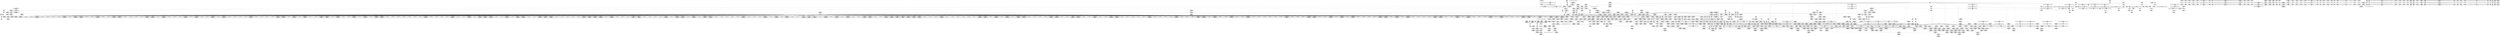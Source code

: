 digraph {
	CE0x400bc80 [shape=record,shape=Mrecord,label="{CE0x400bc80|selinux_xfrm_alloc_user:land.lhs.true2|*SummSink*}"]
	CE0x4057eb0 [shape=record,shape=Mrecord,label="{CE0x4057eb0|selinux_xfrm_alloc_user:tmp16|security/selinux/xfrm.c,85}"]
	CE0x4010bb0 [shape=record,shape=Mrecord,label="{CE0x4010bb0|selinux_xfrm_alloc_user:tmp35|*LoadInst*|security/selinux/xfrm.c,91|*SummSource*}"]
	CE0x3fe7f80 [shape=record,shape=Mrecord,label="{CE0x3fe7f80|864:_%struct.xfrm_sec_ctx*,_:_CME_800,808_|*MultipleSource*|Function::selinux_xfrm_state_alloc&Arg::x::|security/selinux/xfrm.c,337}"]
	CE0x40b12f0 [shape=record,shape=Mrecord,label="{CE0x40b12f0|selinux_xfrm_alloc_user:tmp74|security/selinux/xfrm.c,121|*SummSink*}"]
	CE0x40406b0 [shape=record,shape=Mrecord,label="{CE0x40406b0|selinux_xfrm_alloc_user:conv23|security/selinux/xfrm.c,98|*SummSource*}"]
	CE0x402b7b0 [shape=record,shape=Mrecord,label="{CE0x402b7b0|selinux_xfrm_alloc_user:tmp7|security/selinux/xfrm.c,85|*SummSource*}"]
	CE0x4004770 [shape=record,shape=Mrecord,label="{CE0x4004770|selinux_xfrm_alloc_user:if.end43}"]
	CE0x3fbe170 [shape=record,shape=Mrecord,label="{CE0x3fbe170|864:_%struct.xfrm_sec_ctx*,_:_CME_191,192_}"]
	CE0x4006c90 [shape=record,shape=Mrecord,label="{CE0x4006c90|i64*_getelementptr_inbounds_(_2_x_i64_,_2_x_i64_*___llvm_gcov_ctr22,_i64_0,_i64_1)|*Constant*}"]
	CE0x40028c0 [shape=record,shape=Mrecord,label="{CE0x40028c0|i64*_getelementptr_inbounds_(_2_x_i64_,_2_x_i64_*___llvm_gcov_ctr22,_i64_0,_i64_0)|*Constant*}"]
	CE0x40550d0 [shape=record,shape=Mrecord,label="{CE0x40550d0|selinux_xfrm_alloc_user:tobool26|security/selinux/xfrm.c,99|*SummSink*}"]
	CE0x4036ec0 [shape=record,shape=Mrecord,label="{CE0x4036ec0|selinux_xfrm_alloc_user:tmp56|security/selinux/xfrm.c,105|*SummSource*}"]
	CE0x3ff8770 [shape=record,shape=Mrecord,label="{CE0x3ff8770|864:_%struct.xfrm_sec_ctx*,_:_CME_100,101_}"]
	CE0x4000480 [shape=record,shape=Mrecord,label="{CE0x4000480|selinux_xfrm_alloc_user:tmp20|security/selinux/xfrm.c,85|*SummSource*}"]
	CE0x3fbd2f0 [shape=record,shape=Mrecord,label="{CE0x3fbd2f0|864:_%struct.xfrm_sec_ctx*,_:_CME_173,174_}"]
	CE0x3fbfaa0 [shape=record,shape=Mrecord,label="{CE0x3fbfaa0|selinux_xfrm_state_alloc:tmp3}"]
	CE0x4012050 [shape=record,shape=Mrecord,label="{CE0x4012050|selinux_xfrm_alloc_user:tmp9|security/selinux/xfrm.c,85|*SummSink*}"]
	CE0x403fbc0 [shape=record,shape=Mrecord,label="{CE0x403fbc0|i64*_getelementptr_inbounds_(_34_x_i64_,_34_x_i64_*___llvm_gcov_ctr20,_i64_0,_i64_21)|*Constant*|*SummSource*}"]
	CE0x54768f0 [shape=record,shape=Mrecord,label="{CE0x54768f0|864:_%struct.xfrm_sec_ctx*,_:_CME_18,19_}"]
	CE0x3ffdcc0 [shape=record,shape=Mrecord,label="{CE0x3ffdcc0|selinux_xfrm_alloc_user:bb}"]
	CE0x40a10f0 [shape=record,shape=Mrecord,label="{CE0x40a10f0|selinux_xfrm_alloc_user:tmp63|security/selinux/xfrm.c,109|*SummSink*}"]
	CE0x3fbaac0 [shape=record,shape=Mrecord,label="{CE0x3fbaac0|864:_%struct.xfrm_sec_ctx*,_:_CME_165,166_}"]
	CE0x3fff840 [shape=record,shape=Mrecord,label="{CE0x3fff840|selinux_xfrm_alloc_user:if.then|*SummSource*}"]
	CE0x3feaf10 [shape=record,shape=Mrecord,label="{CE0x3feaf10|selinux_xfrm_alloc_user:conv17|security/selinux/xfrm.c,94|*SummSink*}"]
	CE0x4031260 [shape=record,shape=Mrecord,label="{CE0x4031260|selinux_xfrm_alloc_user:tmp52|security/selinux/xfrm.c,99|*SummSink*}"]
	CE0x4003660 [shape=record,shape=Mrecord,label="{CE0x4003660|selinux_xfrm_alloc_user:if.then42}"]
	CE0x3fc7150 [shape=record,shape=Mrecord,label="{CE0x3fc7150|selinux_xfrm_alloc_user:if.end48|*SummSource*}"]
	CE0x3fecda0 [shape=record,shape=Mrecord,label="{CE0x3fecda0|i8*_getelementptr_inbounds_(_24_x_i8_,_24_x_i8_*_.str244,_i32_0,_i32_0)|*Constant*}"]
	CE0x4024a10 [shape=record,shape=Mrecord,label="{CE0x4024a10|_call_void_mcount()_#3|*SummSource*}"]
	CE0x4043480 [shape=record,shape=Mrecord,label="{CE0x4043480|kmalloc222:entry|*SummSource*}"]
	CE0x3fd6df0 [shape=record,shape=Mrecord,label="{CE0x3fd6df0|selinux_xfrm_alloc_user:tmp6|security/selinux/xfrm.c,85}"]
	CE0x403e280 [shape=record,shape=Mrecord,label="{CE0x403e280|i64_20|*Constant*}"]
	CE0x4034980 [shape=record,shape=Mrecord,label="{CE0x4034980|selinux_xfrm_alloc_user:tmp55|security/selinux/xfrm.c,100}"]
	CE0x3fd19a0 [shape=record,shape=Mrecord,label="{CE0x3fd19a0|864:_%struct.xfrm_sec_ctx*,_:_CME_776,784_|*MultipleSource*|Function::selinux_xfrm_state_alloc&Arg::x::|security/selinux/xfrm.c,337}"]
	CE0x3fe3a60 [shape=record,shape=Mrecord,label="{CE0x3fe3a60|_call_void_lockdep_rcu_suspicious(i8*_getelementptr_inbounds_(_24_x_i8_,_24_x_i8_*_.str244,_i32_0,_i32_0),_i32_85,_i8*_getelementptr_inbounds_(_45_x_i8_,_45_x_i8_*_.str1245,_i32_0,_i32_0))_#10,_!dbg_!27731|security/selinux/xfrm.c,85}"]
	CE0x3fe53a0 [shape=record,shape=Mrecord,label="{CE0x3fe53a0|i32_1|*Constant*|*SummSource*}"]
	CE0x3fdc720 [shape=record,shape=Mrecord,label="{CE0x3fdc720|selinux_xfrm_alloc_user:tmp|*SummSink*}"]
	CE0x3fbda80 [shape=record,shape=Mrecord,label="{CE0x3fbda80|864:_%struct.xfrm_sec_ctx*,_:_CME_212,216_|*MultipleSource*|Function::selinux_xfrm_state_alloc&Arg::x::|security/selinux/xfrm.c,337}"]
	CE0x4039a40 [shape=record,shape=Mrecord,label="{CE0x4039a40|_call_void_kfree(i8*_%tmp76)_#10,_!dbg_!27813|security/selinux/xfrm.c,121|*SummSource*}"]
	CE0x4042900 [shape=record,shape=Mrecord,label="{CE0x4042900|selinux_xfrm_alloc_user:tmp48|security/selinux/xfrm.c,96|*SummSource*}"]
	CE0x3fc80f0 [shape=record,shape=Mrecord,label="{CE0x3fc80f0|864:_%struct.xfrm_sec_ctx*,_:_CME_208,212_|*MultipleSource*|Function::selinux_xfrm_state_alloc&Arg::x::|security/selinux/xfrm.c,337}"]
	CE0x4031d00 [shape=record,shape=Mrecord,label="{CE0x4031d00|i64*_getelementptr_inbounds_(_34_x_i64_,_34_x_i64_*___llvm_gcov_ctr20,_i64_0,_i64_24)|*Constant*|*SummSource*}"]
	CE0x400a690 [shape=record,shape=Mrecord,label="{CE0x400a690|i64*_getelementptr_inbounds_(_34_x_i64_,_34_x_i64_*___llvm_gcov_ctr20,_i64_0,_i64_8)|*Constant*|*SummSink*}"]
	CE0x40316a0 [shape=record,shape=Mrecord,label="{CE0x40316a0|selinux_xfrm_alloc_user:tmp53|security/selinux/xfrm.c,99|*SummSource*}"]
	CE0x40591b0 [shape=record,shape=Mrecord,label="{CE0x40591b0|i64*_getelementptr_inbounds_(_2_x_i64_,_2_x_i64_*___llvm_gcov_ctr22,_i64_0,_i64_1)|*Constant*|*SummSource*}"]
	CE0x40226a0 [shape=record,shape=Mrecord,label="{CE0x40226a0|selinux_xfrm_alloc_user:tmp67|security/selinux/xfrm.c,113}"]
	CE0x4037160 [shape=record,shape=Mrecord,label="{CE0x4037160|selinux_xfrm_alloc_user:arrayidx|security/selinux/xfrm.c,105}"]
	CE0x400a2d0 [shape=record,shape=Mrecord,label="{CE0x400a2d0|i64*_getelementptr_inbounds_(_34_x_i64_,_34_x_i64_*___llvm_gcov_ctr20,_i64_0,_i64_1)|*Constant*|*SummSource*}"]
	CE0x3fcee00 [shape=record,shape=Mrecord,label="{CE0x3fcee00|864:_%struct.xfrm_sec_ctx*,_:_CME_632,636_|*MultipleSource*|Function::selinux_xfrm_state_alloc&Arg::x::|security/selinux/xfrm.c,337}"]
	CE0x3fe1aa0 [shape=record,shape=Mrecord,label="{CE0x3fe1aa0|selinux_xfrm_alloc_user:cmp13|security/selinux/xfrm.c,91|*SummSink*}"]
	CE0x400d3f0 [shape=record,shape=Mrecord,label="{CE0x400d3f0|128:_i8*,_:_CR_128,136_|*MultipleSource*|security/selinux/xfrm.c,85|security/selinux/xfrm.c,85}"]
	CE0x4023a20 [shape=record,shape=Mrecord,label="{CE0x4023a20|_call_void_mcount()_#3|*SummSink*}"]
	CE0x403a460 [shape=record,shape=Mrecord,label="{CE0x403a460|i32_-12|*Constant*}"]
	CE0x4015070 [shape=record,shape=Mrecord,label="{CE0x4015070|selinux_xfrm_alloc_user:tmp8|security/selinux/xfrm.c,85}"]
	CE0x40297d0 [shape=record,shape=Mrecord,label="{CE0x40297d0|selinux_xfrm_alloc_user:if.then15}"]
	CE0x4020d30 [shape=record,shape=Mrecord,label="{CE0x4020d30|_call_void_mcount()_#3}"]
	CE0x3fcc660 [shape=record,shape=Mrecord,label="{CE0x3fcc660|selinux_xfrm_alloc_user:tmp73|security/selinux/xfrm.c,116|*SummSink*}"]
	CE0x3fcff10 [shape=record,shape=Mrecord,label="{CE0x3fcff10|864:_%struct.xfrm_sec_ctx*,_:_CME_698,699_}"]
	CE0x3fcce40 [shape=record,shape=Mrecord,label="{CE0x3fcce40|_call_void_atomic_inc221(%struct.atomic_t*_selinux_xfrm_refcount)_#10,_!dbg_!27810|security/selinux/xfrm.c,117|*SummSource*}"]
	CE0x3feb090 [shape=record,shape=Mrecord,label="{CE0x3feb090|selinux_xfrm_alloc_user:conv18|security/selinux/xfrm.c,95}"]
	CE0x3fe97a0 [shape=record,shape=Mrecord,label="{CE0x3fe97a0|GLOBAL:selinux_xfrm_alloc_user|*Constant*|*SummSink*}"]
	CE0x3fd4170 [shape=record,shape=Mrecord,label="{CE0x3fd4170|864:_%struct.xfrm_sec_ctx*,_:_CME_248,249_|*MultipleSource*|Function::selinux_xfrm_state_alloc&Arg::x::|security/selinux/xfrm.c,337}"]
	CE0x4034450 [shape=record,shape=Mrecord,label="{CE0x4034450|selinux_xfrm_alloc_user:tmp54|security/selinux/xfrm.c,100|*SummSink*}"]
	CE0x4034120 [shape=record,shape=Mrecord,label="{CE0x4034120|selinux_xfrm_alloc_user:conv31|security/selinux/xfrm.c,104|*SummSource*}"]
	CE0x3fb7ca0 [shape=record,shape=Mrecord,label="{CE0x3fb7ca0|864:_%struct.xfrm_sec_ctx*,_:_CME_17,18_}"]
	CE0x40a0870 [shape=record,shape=Mrecord,label="{CE0x40a0870|selinux_xfrm_alloc_user:tmp62|security/selinux/xfrm.c,109}"]
	CE0x403f620 [shape=record,shape=Mrecord,label="{CE0x403f620|selinux_xfrm_alloc_user:tmp46|security/selinux/xfrm.c,95|*SummSink*}"]
	CE0x4043180 [shape=record,shape=Mrecord,label="{CE0x4043180|GLOBAL:kmalloc222|*Constant*|*SummSink*}"]
	CE0x3fd5a30 [shape=record,shape=Mrecord,label="{CE0x3fd5a30|864:_%struct.xfrm_sec_ctx*,_:_CME_285,286_}"]
	CE0x53433a0 [shape=record,shape=Mrecord,label="{CE0x53433a0|864:_%struct.xfrm_sec_ctx*,_:_CME_81,82_}"]
	CE0x3fbbc50 [shape=record,shape=Mrecord,label="{CE0x3fbbc50|864:_%struct.xfrm_sec_ctx*,_:_CME_512,520_|*MultipleSource*|Function::selinux_xfrm_state_alloc&Arg::x::|security/selinux/xfrm.c,337}"]
	CE0x3fde820 [shape=record,shape=Mrecord,label="{CE0x3fde820|864:_%struct.xfrm_sec_ctx*,_:_CME_576,584_|*MultipleSource*|Function::selinux_xfrm_state_alloc&Arg::x::|security/selinux/xfrm.c,337}"]
	CE0x40834c0 [shape=record,shape=Mrecord,label="{CE0x40834c0|get_current227:tmp2}"]
	CE0x403cee0 [shape=record,shape=Mrecord,label="{CE0x403cee0|atomic_inc221:tmp2|*SummSource*}"]
	CE0x409e200 [shape=record,shape=Mrecord,label="{CE0x409e200|i64*_getelementptr_inbounds_(_34_x_i64_,_34_x_i64_*___llvm_gcov_ctr20,_i64_0,_i64_27)|*Constant*|*SummSource*}"]
	CE0x3fbccd0 [shape=record,shape=Mrecord,label="{CE0x3fbccd0|selinux_xfrm_state_alloc:bb}"]
	CE0x40093c0 [shape=record,shape=Mrecord,label="{CE0x40093c0|i32_3|*Constant*|*SummSink*}"]
	CE0x403e360 [shape=record,shape=Mrecord,label="{CE0x403e360|i64_20|*Constant*|*SummSink*}"]
	CE0x3fd2380 [shape=record,shape=Mrecord,label="{CE0x3fd2380|864:_%struct.xfrm_sec_ctx*,_:_CME_77,78_}"]
	CE0x4083cb0 [shape=record,shape=Mrecord,label="{CE0x4083cb0|get_current227:tmp4|./arch/x86/include/asm/current.h,14|*SummSink*}"]
	CE0x4006ae0 [shape=record,shape=Mrecord,label="{CE0x4006ae0|selinux_xfrm_alloc_user:tmp14|security/selinux/xfrm.c,85|*SummSource*}"]
	CE0x4013990 [shape=record,shape=Mrecord,label="{CE0x4013990|selinux_xfrm_alloc_user:tobool46|security/selinux/xfrm.c,113}"]
	CE0x4036ff0 [shape=record,shape=Mrecord,label="{CE0x4036ff0|selinux_xfrm_alloc_user:tmp56|security/selinux/xfrm.c,105|*SummSink*}"]
	CE0x3fc1920 [shape=record,shape=Mrecord,label="{CE0x3fc1920|864:_%struct.xfrm_sec_ctx*,_:_CME_148,149_}"]
	CE0x3ff6290 [shape=record,shape=Mrecord,label="{CE0x3ff6290|864:_%struct.xfrm_sec_ctx*,_:_CME_109,110_}"]
	CE0x4011270 [shape=record,shape=Mrecord,label="{CE0x4011270|selinux_xfrm_alloc_user:conv12|security/selinux/xfrm.c,91|*SummSource*}"]
	CE0x3fd5cb0 [shape=record,shape=Mrecord,label="{CE0x3fd5cb0|864:_%struct.xfrm_sec_ctx*,_:_CME_68,69_}"]
	CE0x402bc10 [shape=record,shape=Mrecord,label="{CE0x402bc10|atomic_inc221:bb}"]
	CE0x3fdf300 [shape=record,shape=Mrecord,label="{CE0x3fdf300|864:_%struct.xfrm_sec_ctx*,_:_CME_628,632_|*MultipleSource*|Function::selinux_xfrm_state_alloc&Arg::x::|security/selinux/xfrm.c,337}"]
	CE0x40119f0 [shape=record,shape=Mrecord,label="{CE0x40119f0|selinux_xfrm_alloc_user:land.lhs.true2|*SummSource*}"]
	CE0x40a9c80 [shape=record,shape=Mrecord,label="{CE0x40a9c80|i64*_getelementptr_inbounds_(_34_x_i64_,_34_x_i64_*___llvm_gcov_ctr20,_i64_0,_i64_30)|*Constant*}"]
	CE0x40592c0 [shape=record,shape=Mrecord,label="{CE0x40592c0|COLLAPSED:_GCMRE___llvm_gcov_ctr21_internal_global_2_x_i64_zeroinitializer:_elem_0:default:}"]
	CE0x40a4b50 [shape=record,shape=Mrecord,label="{CE0x40a4b50|%struct.common_audit_data.1017*_null|*Constant*|*SummSource*}"]
	CE0x3fd8560 [shape=record,shape=Mrecord,label="{CE0x3fd8560|864:_%struct.xfrm_sec_ctx*,_:_CME_277,278_}"]
	CE0x400e920 [shape=record,shape=Mrecord,label="{CE0x400e920|i64_11|*Constant*}"]
	CE0x4013680 [shape=record,shape=Mrecord,label="{CE0x4013680|selinux_xfrm_alloc_user:tobool46|security/selinux/xfrm.c,113|*SummSink*}"]
	CE0x3fcf560 [shape=record,shape=Mrecord,label="{CE0x3fcf560|864:_%struct.xfrm_sec_ctx*,_:_CME_664,672_|*MultipleSource*|Function::selinux_xfrm_state_alloc&Arg::x::|security/selinux/xfrm.c,337}"]
	CE0x3fe7ee0 [shape=record,shape=Mrecord,label="{CE0x3fe7ee0|i64_1|*Constant*}"]
	CE0x40242e0 [shape=record,shape=Mrecord,label="{CE0x40242e0|selinux_xfrm_alloc_user:tmp31|security/selinux/xfrm.c,90|*SummSource*}"]
	CE0x3fff740 [shape=record,shape=Mrecord,label="{CE0x3fff740|selinux_xfrm_alloc_user:if.then}"]
	CE0x3fc6ae0 [shape=record,shape=Mrecord,label="{CE0x3fc6ae0|864:_%struct.xfrm_sec_ctx*,_:_CME_300,304_|*MultipleSource*|Function::selinux_xfrm_state_alloc&Arg::x::|security/selinux/xfrm.c,337}"]
	CE0x400a160 [shape=record,shape=Mrecord,label="{CE0x400a160|selinux_xfrm_alloc_user:tmp1|*SummSink*}"]
	CE0x4004430 [shape=record,shape=Mrecord,label="{CE0x4004430|selinux_xfrm_alloc_user:if.end28}"]
	CE0x409ecf0 [shape=record,shape=Mrecord,label="{CE0x409ecf0|selinux_xfrm_alloc_user:sid|security/selinux/xfrm.c,111}"]
	CE0x3fc5650 [shape=record,shape=Mrecord,label="{CE0x3fc5650|864:_%struct.xfrm_sec_ctx*,_:_CME_142,143_}"]
	CE0x401f7c0 [shape=record,shape=Mrecord,label="{CE0x401f7c0|selinux_xfrm_alloc_user:tmp2|*SummSource*}"]
	CE0x40a95d0 [shape=record,shape=Mrecord,label="{CE0x40a95d0|selinux_xfrm_alloc_user:tmp68|security/selinux/xfrm.c,113|*SummSink*}"]
	CE0x3fbb8f0 [shape=record,shape=Mrecord,label="{CE0x3fbb8f0|864:_%struct.xfrm_sec_ctx*,_:_CME_472,480_|*MultipleSource*|Function::selinux_xfrm_state_alloc&Arg::x::|security/selinux/xfrm.c,337}"]
	CE0x3fec9a0 [shape=record,shape=Mrecord,label="{CE0x3fec9a0|selinux_xfrm_alloc_user:do.body}"]
	CE0x403b350 [shape=record,shape=Mrecord,label="{CE0x403b350|selinux_xfrm_alloc_user:tmp70|security/selinux/xfrm.c,114|*SummSink*}"]
	CE0x3fc6040 [shape=record,shape=Mrecord,label="{CE0x3fc6040|864:_%struct.xfrm_sec_ctx*,_:_CME_287,288_}"]
	CE0x402f9c0 [shape=record,shape=Mrecord,label="{CE0x402f9c0|i64_12|*Constant*|*SummSink*}"]
	CE0x3fda4a0 [shape=record,shape=Mrecord,label="{CE0x3fda4a0|864:_%struct.xfrm_sec_ctx*,_:_CME_384,392_|*MultipleSource*|Function::selinux_xfrm_state_alloc&Arg::x::|security/selinux/xfrm.c,337}"]
	CE0x4042e10 [shape=record,shape=Mrecord,label="{CE0x4042e10|GLOBAL:kmalloc222|*Constant*}"]
	CE0x3fd0ec0 [shape=record,shape=Mrecord,label="{CE0x3fd0ec0|864:_%struct.xfrm_sec_ctx*,_:_CME_720,728_|*MultipleSource*|Function::selinux_xfrm_state_alloc&Arg::x::|security/selinux/xfrm.c,337}"]
	CE0x402bf50 [shape=record,shape=Mrecord,label="{CE0x402bf50|i64_2|*Constant*}"]
	CE0x4056980 [shape=record,shape=Mrecord,label="{CE0x4056980|%struct.task_struct.1015**_bitcast_(%struct.task_struct**_current_task_to_%struct.task_struct.1015**)|*Constant*}"]
	CE0x40096b0 [shape=record,shape=Mrecord,label="{CE0x40096b0|COLLAPSED:_CMRE:_elem_0::|security/selinux/xfrm.c,90}"]
	CE0x3fc2660 [shape=record,shape=Mrecord,label="{CE0x3fc2660|selinux_xfrm_alloc_user:tmp4|security/selinux/xfrm.c,85|*SummSink*}"]
	CE0x3fe50e0 [shape=record,shape=Mrecord,label="{CE0x3fe50e0|i32_1|*Constant*}"]
	CE0x3fd57e0 [shape=record,shape=Mrecord,label="{CE0x3fd57e0|864:_%struct.xfrm_sec_ctx*,_:_CME_282,283_}"]
	CE0x403e2f0 [shape=record,shape=Mrecord,label="{CE0x403e2f0|i64_20|*Constant*|*SummSource*}"]
	CE0x40a2580 [shape=record,shape=Mrecord,label="{CE0x40a2580|selinux_xfrm_alloc_user:call45|security/selinux/xfrm.c,111|*SummSource*}"]
	CE0x3fcb500 [shape=record,shape=Mrecord,label="{CE0x3fcb500|864:_%struct.xfrm_sec_ctx*,_:_CME_182,183_}"]
	CE0x4008b20 [shape=record,shape=Mrecord,label="{CE0x4008b20|i32_4|*Constant*}"]
	CE0x3fee1f0 [shape=record,shape=Mrecord,label="{CE0x3fee1f0|selinux_xfrm_alloc_user:ctxp|Function::selinux_xfrm_alloc_user&Arg::ctxp::|*SummSource*}"]
	CE0x4054720 [shape=record,shape=Mrecord,label="{CE0x4054720|selinux_xfrm_alloc_user:tmp49|security/selinux/xfrm.c,98|*SummSink*}"]
	CE0x4032a60 [shape=record,shape=Mrecord,label="{CE0x4032a60|selinux_xfrm_alloc_user:ctx_doi29|security/selinux/xfrm.c,102|*SummSink*}"]
	"CONST[source:0(mediator),value:0(static)][purpose:{operation}][SnkIdx:3]"
	CE0x3fc7310 [shape=record,shape=Mrecord,label="{CE0x3fc7310|864:_%struct.xfrm_sec_ctx*,_:_CME_10,11_}"]
	CE0x3fd65d0 [shape=record,shape=Mrecord,label="{CE0x3fd65d0|864:_%struct.xfrm_sec_ctx*,_:_CME_129,130_}"]
	CE0x40a1fc0 [shape=record,shape=Mrecord,label="{CE0x40a1fc0|selinux_xfrm_alloc_user:tmp65|security/selinux/xfrm.c,111|*SummSource*}"]
	CE0x3fe6ef0 [shape=record,shape=Mrecord,label="{CE0x3fe6ef0|selinux_xfrm_alloc_user:call40|security/selinux/xfrm.c,107|*SummSink*}"]
	CE0x3fca460 [shape=record,shape=Mrecord,label="{CE0x3fca460|i32_78|*Constant*|*SummSink*}"]
	CE0x40a3500 [shape=record,shape=Mrecord,label="{CE0x40a3500|avc_has_perm:ssid|Function::avc_has_perm&Arg::ssid::}"]
	CE0x3fc3280 [shape=record,shape=Mrecord,label="{CE0x3fc3280|864:_%struct.xfrm_sec_ctx*,_:_CME_124,125_}"]
	CE0x3fccdd0 [shape=record,shape=Mrecord,label="{CE0x3fccdd0|_call_void_atomic_inc221(%struct.atomic_t*_selinux_xfrm_refcount)_#10,_!dbg_!27810|security/selinux/xfrm.c,117}"]
	CE0x4027d00 [shape=record,shape=Mrecord,label="{CE0x4027d00|selinux_xfrm_alloc_user:lor.lhs.false|*SummSink*}"]
	CE0x3feade0 [shape=record,shape=Mrecord,label="{CE0x3feade0|selinux_xfrm_alloc_user:conv17|security/selinux/xfrm.c,94|*SummSource*}"]
	CE0x3fc44d0 [shape=record,shape=Mrecord,label="{CE0x3fc44d0|i64_3|*Constant*}"]
	CE0x40a47a0 [shape=record,shape=Mrecord,label="{CE0x40a47a0|avc_has_perm:requested|Function::avc_has_perm&Arg::requested::|*SummSource*}"]
	CE0x3fc9df0 [shape=record,shape=Mrecord,label="{CE0x3fc9df0|_ret_%struct.task_struct.1015*_%tmp4,_!dbg_!27714|./arch/x86/include/asm/current.h,14}"]
	CE0x3fee2b0 [shape=record,shape=Mrecord,label="{CE0x3fee2b0|selinux_xfrm_alloc_user:ctxp|Function::selinux_xfrm_alloc_user&Arg::ctxp::|*SummSink*}"]
	CE0x4000e80 [shape=record,shape=Mrecord,label="{CE0x4000e80|selinux_xfrm_alloc_user:do.end|*SummSource*}"]
	CE0x4027830 [shape=record,shape=Mrecord,label="{CE0x4027830|selinux_xfrm_alloc_user:call|security/selinux/xfrm.c,85|*SummSource*}"]
	CE0x4040d20 [shape=record,shape=Mrecord,label="{CE0x4040d20|i64_8|*Constant*|*SummSource*}"]
	CE0x4034370 [shape=record,shape=Mrecord,label="{CE0x4034370|selinux_xfrm_alloc_user:tmp54|security/selinux/xfrm.c,100}"]
	CE0x3fee430 [shape=record,shape=Mrecord,label="{CE0x3fee430|selinux_xfrm_state_alloc:uctx|Function::selinux_xfrm_state_alloc&Arg::uctx::}"]
	CE0x4037ef0 [shape=record,shape=Mrecord,label="{CE0x4037ef0|selinux_xfrm_alloc_user:tmp57|security/selinux/xfrm.c,105}"]
	CE0x4013ba0 [shape=record,shape=Mrecord,label="{CE0x4013ba0|i64_29|*Constant*}"]
	CE0x3fd44d0 [shape=record,shape=Mrecord,label="{CE0x3fd44d0|864:_%struct.xfrm_sec_ctx*,_:_CME_250,251_|*MultipleSource*|Function::selinux_xfrm_state_alloc&Arg::x::|security/selinux/xfrm.c,337}"]
	CE0x3fd0660 [shape=record,shape=Mrecord,label="{CE0x3fd0660|864:_%struct.xfrm_sec_ctx*,_:_CME_706,707_}"]
	CE0x3fbd230 [shape=record,shape=Mrecord,label="{CE0x3fbd230|864:_%struct.xfrm_sec_ctx*,_:_CME_172,173_}"]
	CE0x3fb8760 [shape=record,shape=Mrecord,label="{CE0x3fb8760|864:_%struct.xfrm_sec_ctx*,_:_CME_12,13_}"]
	CE0x3fc4310 [shape=record,shape=Mrecord,label="{CE0x3fc4310|i64_0|*Constant*}"]
	CE0x4034f30 [shape=record,shape=Mrecord,label="{CE0x4034f30|selinux_xfrm_alloc_user:conv31|security/selinux/xfrm.c,104|*SummSink*}"]
	CE0x40a38b0 [shape=record,shape=Mrecord,label="{CE0x40a38b0|avc_has_perm:tsid|Function::avc_has_perm&Arg::tsid::}"]
	CE0x4037460 [shape=record,shape=Mrecord,label="{CE0x4037460|selinux_xfrm_alloc_user:arrayidx|security/selinux/xfrm.c,105|*SummSink*}"]
	CE0x3fe82c0 [shape=record,shape=Mrecord,label="{CE0x3fe82c0|864:_%struct.xfrm_sec_ctx*,_:_CME_808,816_|*MultipleSource*|Function::selinux_xfrm_state_alloc&Arg::x::|security/selinux/xfrm.c,337}"]
	CE0x4039bb0 [shape=record,shape=Mrecord,label="{CE0x4039bb0|_call_void_kfree(i8*_%tmp76)_#10,_!dbg_!27813|security/selinux/xfrm.c,121|*SummSink*}"]
	CE0x3fe1710 [shape=record,shape=Mrecord,label="{CE0x3fe1710|selinux_xfrm_alloc_user:cmp13|security/selinux/xfrm.c,91}"]
	CE0x4002000 [shape=record,shape=Mrecord,label="{CE0x4002000|i8*_getelementptr_inbounds_(_45_x_i8_,_45_x_i8_*_.str1245,_i32_0,_i32_0)|*Constant*}"]
	CE0x40a2390 [shape=record,shape=Mrecord,label="{CE0x40a2390|selinux_xfrm_alloc_user:call45|security/selinux/xfrm.c,111}"]
	CE0x3fb7af0 [shape=record,shape=Mrecord,label="{CE0x3fb7af0|selinux_xfrm_state_alloc:bb|*SummSink*}"]
	CE0x4015200 [shape=record,shape=Mrecord,label="{CE0x4015200|selinux_xfrm_alloc_user:tobool1|security/selinux/xfrm.c,85}"]
	CE0x3fd0b00 [shape=record,shape=Mrecord,label="{CE0x3fd0b00|864:_%struct.xfrm_sec_ctx*,_:_CME_711,712_}"]
	CE0x3fbc160 [shape=record,shape=Mrecord,label="{CE0x3fbc160|864:_%struct.xfrm_sec_ctx*,_:_CME_536,544_|*MultipleSource*|Function::selinux_xfrm_state_alloc&Arg::x::|security/selinux/xfrm.c,337}"]
	CE0x40b6440 [shape=record,shape=Mrecord,label="{CE0x40b6440|GLOBAL:selinux_xfrm_refcount|Global_var:selinux_xfrm_refcount}"]
	CE0x4001080 [shape=record,shape=Mrecord,label="{CE0x4001080|selinux_xfrm_alloc_user:lor.lhs.false}"]
	CE0x3fc74a0 [shape=record,shape=Mrecord,label="{CE0x3fc74a0|i64*_getelementptr_inbounds_(_34_x_i64_,_34_x_i64_*___llvm_gcov_ctr20,_i64_0,_i64_0)|*Constant*|*SummSink*}"]
	CE0x3fc4540 [shape=record,shape=Mrecord,label="{CE0x3fc4540|i64_3|*Constant*|*SummSource*}"]
	CE0x3fc5f40 [shape=record,shape=Mrecord,label="{CE0x3fc5f40|864:_%struct.xfrm_sec_ctx*,_:_CME_8,9_}"]
	CE0x3fb3220 [shape=record,shape=Mrecord,label="{CE0x3fb3220|selinux_xfrm_state_alloc:tmp3|*SummSource*}"]
	CE0x3fc0230 [shape=record,shape=Mrecord,label="{CE0x3fc0230|864:_%struct.xfrm_sec_ctx*,_:_CME_488,492_|*MultipleSource*|Function::selinux_xfrm_state_alloc&Arg::x::|security/selinux/xfrm.c,337}"]
	CE0x4010100 [shape=record,shape=Mrecord,label="{CE0x4010100|i32_2|*Constant*}"]
	CE0x3fc5440 [shape=record,shape=Mrecord,label="{CE0x3fc5440|864:_%struct.xfrm_sec_ctx*,_:_CME_137,138_}"]
	CE0x3fb9cb0 [shape=record,shape=Mrecord,label="{CE0x3fb9cb0|i64_1|*Constant*|*SummSource*}"]
	CE0x40b69d0 [shape=record,shape=Mrecord,label="{CE0x40b69d0|atomic_inc221:v|Function::atomic_inc221&Arg::v::|*SummSource*}"]
	CE0x3fdbe50 [shape=record,shape=Mrecord,label="{CE0x3fdbe50|_call_void_mcount()_#3}"]
	CE0x4033770 [shape=record,shape=Mrecord,label="{CE0x4033770|selinux_xfrm_alloc_user:ctx_alg30|security/selinux/xfrm.c,103|*SummSink*}"]
	CE0x40a13c0 [shape=record,shape=Mrecord,label="{CE0x40a13c0|selinux_xfrm_alloc_user:ctx_sid44|security/selinux/xfrm.c,111|*SummSink*}"]
	CE0x3fb7570 [shape=record,shape=Mrecord,label="{CE0x3fb7570|i64*_getelementptr_inbounds_(_2_x_i64_,_2_x_i64_*___llvm_gcov_ctr10,_i64_0,_i64_1)|*Constant*|*SummSink*}"]
	CE0x3ff19b0 [shape=record,shape=Mrecord,label="{CE0x3ff19b0|864:_%struct.xfrm_sec_ctx*,_:_CME_112,113_}"]
	CE0x3fbbde0 [shape=record,shape=Mrecord,label="{CE0x3fbbde0|864:_%struct.xfrm_sec_ctx*,_:_CME_520,528_|*MultipleSource*|Function::selinux_xfrm_state_alloc&Arg::x::|security/selinux/xfrm.c,337}"]
	CE0x3fb8ef0 [shape=record,shape=Mrecord,label="{CE0x3fb8ef0|selinux_xfrm_state_alloc:tmp|*SummSink*}"]
	CE0x3fe9050 [shape=record,shape=Mrecord,label="{CE0x3fe9050|864:_%struct.xfrm_sec_ctx*,_:_CME_864,872_|*MultipleSource*|Function::selinux_xfrm_state_alloc&Arg::x::|security/selinux/xfrm.c,337}"]
	CE0x40af5c0 [shape=record,shape=Mrecord,label="{CE0x40af5c0|i64*_getelementptr_inbounds_(_34_x_i64_,_34_x_i64_*___llvm_gcov_ctr20,_i64_0,_i64_33)|*Constant*|*SummSink*}"]
	CE0x3fce930 [shape=record,shape=Mrecord,label="{CE0x3fce930|get_current227:tmp3|*SummSource*}"]
	CE0x4023af0 [shape=record,shape=Mrecord,label="{CE0x4023af0|kmalloc222:call|include/linux/slab.h,429}"]
	CE0x3fbdc70 [shape=record,shape=Mrecord,label="{CE0x3fbdc70|864:_%struct.xfrm_sec_ctx*,_:_CME_216,220_|*MultipleSource*|Function::selinux_xfrm_state_alloc&Arg::x::|security/selinux/xfrm.c,337}"]
	CE0x4048930 [shape=record,shape=Mrecord,label="{CE0x4048930|atomic_inc221:counter|./arch/x86/include/asm/atomic.h,93|*SummSink*}"]
	CE0x40236b0 [shape=record,shape=Mrecord,label="{CE0x40236b0|selinux_xfrm_alloc_user:tmp30|*LoadInst*|security/selinux/xfrm.c,90|*SummSink*}"]
	CE0x401f750 [shape=record,shape=Mrecord,label="{CE0x401f750|selinux_xfrm_alloc_user:tmp2}"]
	CE0x4000560 [shape=record,shape=Mrecord,label="{CE0x4000560|selinux_xfrm_alloc_user:tmp23|security/selinux/xfrm.c,89}"]
	CE0x3fd6770 [shape=record,shape=Mrecord,label="{CE0x3fd6770|864:_%struct.xfrm_sec_ctx*,_:_CME_136,137_}"]
	CE0x3fdef20 [shape=record,shape=Mrecord,label="{CE0x3fdef20|864:_%struct.xfrm_sec_ctx*,_:_CME_616,624_|*MultipleSource*|Function::selinux_xfrm_state_alloc&Arg::x::|security/selinux/xfrm.c,337}"]
	CE0x4083530 [shape=record,shape=Mrecord,label="{CE0x4083530|get_current227:tmp2|*SummSource*}"]
	CE0x4023c60 [shape=record,shape=Mrecord,label="{CE0x4023c60|i64_14|*Constant*|*SummSink*}"]
	CE0x3fc66d0 [shape=record,shape=Mrecord,label="{CE0x3fc66d0|864:_%struct.xfrm_sec_ctx*,_:_CME_696,697_}"]
	CE0x40313d0 [shape=record,shape=Mrecord,label="{CE0x40313d0|selinux_xfrm_alloc_user:tmp53|security/selinux/xfrm.c,99}"]
	CE0x40b6600 [shape=record,shape=Mrecord,label="{CE0x40b6600|GLOBAL:selinux_xfrm_refcount|Global_var:selinux_xfrm_refcount|*SummSource*}"]
	CE0x40b00d0 [shape=record,shape=Mrecord,label="{CE0x40b00d0|selinux_xfrm_alloc_user:tmp78|security/selinux/xfrm.c,123|*SummSink*}"]
	CE0x403e6c0 [shape=record,shape=Mrecord,label="{CE0x403e6c0|selinux_xfrm_alloc_user:tmp43|security/selinux/xfrm.c,95|*SummSink*}"]
	CE0x4037ab0 [shape=record,shape=Mrecord,label="{CE0x4037ab0|selinux_xfrm_alloc_user:tmp57|security/selinux/xfrm.c,105|*SummSink*}"]
	CE0x3ffc7f0 [shape=record,shape=Mrecord,label="{CE0x3ffc7f0|selinux_xfrm_alloc_user:call40|security/selinux/xfrm.c,107}"]
	CE0x40afea0 [shape=record,shape=Mrecord,label="{CE0x40afea0|selinux_xfrm_alloc_user:tmp78|security/selinux/xfrm.c,123}"]
	CE0x40a9a10 [shape=record,shape=Mrecord,label="{CE0x40a9a10|selinux_xfrm_alloc_user:tmp69|security/selinux/xfrm.c,113|*SummSource*}"]
	CE0x3fd17b0 [shape=record,shape=Mrecord,label="{CE0x3fd17b0|864:_%struct.xfrm_sec_ctx*,_:_CME_768,776_|*MultipleSource*|Function::selinux_xfrm_state_alloc&Arg::x::|security/selinux/xfrm.c,337}"]
	CE0x40373a0 [shape=record,shape=Mrecord,label="{CE0x40373a0|selinux_xfrm_alloc_user:arrayidx|security/selinux/xfrm.c,105|*SummSource*}"]
	CE0x3fb86c0 [shape=record,shape=Mrecord,label="{CE0x3fb86c0|selinux_xfrm_state_alloc:x|Function::selinux_xfrm_state_alloc&Arg::x::|*SummSink*}"]
	CE0x3ffd700 [shape=record,shape=Mrecord,label="{CE0x3ffd700|get_current227:entry|*SummSource*}"]
	CE0x403ac80 [shape=record,shape=Mrecord,label="{CE0x403ac80|i32_-22|*Constant*|*SummSink*}"]
	CE0x3fcec90 [shape=record,shape=Mrecord,label="{CE0x3fcec90|selinux_xfrm_alloc_user:if.end}"]
	CE0x4028050 [shape=record,shape=Mrecord,label="{CE0x4028050|selinux_xfrm_alloc_user:lor.lhs.false11}"]
	CE0x3ff5080 [shape=record,shape=Mrecord,label="{CE0x3ff5080|864:_%struct.xfrm_sec_ctx*,_:_CME_107,108_}"]
	CE0x3fbe9f0 [shape=record,shape=Mrecord,label="{CE0x3fbe9f0|864:_%struct.xfrm_sec_ctx*,_:_CME_312,320_|*MultipleSource*|Function::selinux_xfrm_state_alloc&Arg::x::|security/selinux/xfrm.c,337}"]
	CE0x405abf0 [shape=record,shape=Mrecord,label="{CE0x405abf0|selinux_xfrm_alloc_user:tmp25|security/selinux/xfrm.c,89|*SummSource*}"]
	CE0x40a2d20 [shape=record,shape=Mrecord,label="{CE0x40a2d20|avc_has_perm:entry}"]
	CE0x3fc0a30 [shape=record,shape=Mrecord,label="{CE0x3fc0a30|864:_%struct.xfrm_sec_ctx*,_:_CME_121,122_}"]
	CE0x402c110 [shape=record,shape=Mrecord,label="{CE0x402c110|i64_2|*Constant*|*SummSink*}"]
	CE0x409d6a0 [shape=record,shape=Mrecord,label="{CE0x409d6a0|selinux_xfrm_alloc_user:tmp60|security/selinux/xfrm.c,108|*SummSource*}"]
	CE0x3fc53a0 [shape=record,shape=Mrecord,label="{CE0x3fc53a0|get_current227:tmp1|*SummSource*}"]
	"CONST[source:0(mediator),value:2(dynamic)][purpose:{object}][SnkIdx:1]"
	CE0x40333a0 [shape=record,shape=Mrecord,label="{CE0x40333a0|selinux_xfrm_alloc_user:ctx_alg30|security/selinux/xfrm.c,103}"]
	CE0x4014c00 [shape=record,shape=Mrecord,label="{CE0x4014c00|_call_void_mcount()_#3|*SummSink*}"]
	CE0x40b0430 [shape=record,shape=Mrecord,label="{CE0x40b0430|get_current227:bb}"]
	CE0x3fc4070 [shape=record,shape=Mrecord,label="{CE0x3fc4070|864:_%struct.xfrm_sec_ctx*,_:_CME_167,168_}"]
	CE0x3fe3470 [shape=record,shape=Mrecord,label="{CE0x3fe3470|get_current227:tmp4|./arch/x86/include/asm/current.h,14}"]
	CE0x3fca2d0 [shape=record,shape=Mrecord,label="{CE0x3fca2d0|i32_78|*Constant*|*SummSource*}"]
	CE0x40a3ab0 [shape=record,shape=Mrecord,label="{CE0x40a3ab0|avc_has_perm:tsid|Function::avc_has_perm&Arg::tsid::|*SummSource*}"]
	CE0x4021580 [shape=record,shape=Mrecord,label="{CE0x4021580|selinux_xfrm_alloc_user:tmp18|security/selinux/xfrm.c,85|*SummSink*}"]
	CE0x40363e0 [shape=record,shape=Mrecord,label="{CE0x40363e0|selinux_xfrm_alloc_user:ctx_str|security/selinux/xfrm.c,105}"]
	CE0x40935c0 [shape=record,shape=Mrecord,label="{CE0x40935c0|atomic_inc221:tmp|*SummSource*}"]
	CE0x4010660 [shape=record,shape=Mrecord,label="{CE0x4010660|selinux_xfrm_alloc_user:tmp35|*LoadInst*|security/selinux/xfrm.c,91}"]
	CE0x403f120 [shape=record,shape=Mrecord,label="{CE0x403f120|selinux_xfrm_alloc_user:tmp45|security/selinux/xfrm.c,95|*SummSink*}"]
	CE0x3fb3a70 [shape=record,shape=Mrecord,label="{CE0x3fb3a70|selinux_xfrm_state_alloc:entry}"]
	CE0x40b1280 [shape=record,shape=Mrecord,label="{CE0x40b1280|selinux_xfrm_alloc_user:tmp74|security/selinux/xfrm.c,121|*SummSource*}"]
	CE0x40106d0 [shape=record,shape=Mrecord,label="{CE0x40106d0|selinux_xfrm_alloc_user:ctx_alg|security/selinux/xfrm.c,91}"]
	CE0x4054f70 [shape=record,shape=Mrecord,label="{CE0x4054f70|selinux_xfrm_alloc_user:tobool26|security/selinux/xfrm.c,99|*SummSource*}"]
	CE0x40a08e0 [shape=record,shape=Mrecord,label="{CE0x40a08e0|selinux_xfrm_alloc_user:tmp62|security/selinux/xfrm.c,109|*SummSource*}"]
	CE0x3fdb3f0 [shape=record,shape=Mrecord,label="{CE0x3fdb3f0|864:_%struct.xfrm_sec_ctx*,_:_CME_436,440_|*MultipleSource*|Function::selinux_xfrm_state_alloc&Arg::x::|security/selinux/xfrm.c,337}"]
	CE0x3fe9240 [shape=record,shape=Mrecord,label="{CE0x3fe9240|864:_%struct.xfrm_sec_ctx*,_:_CME_872,880_|*MultipleSource*|Function::selinux_xfrm_state_alloc&Arg::x::|security/selinux/xfrm.c,337}"]
	CE0x403a840 [shape=record,shape=Mrecord,label="{CE0x403a840|i64*_getelementptr_inbounds_(_34_x_i64_,_34_x_i64_*___llvm_gcov_ctr20,_i64_0,_i64_33)|*Constant*}"]
	CE0x4083dc0 [shape=record,shape=Mrecord,label="{CE0x4083dc0|%struct.task_struct.1015*_(%struct.task_struct.1015**)*_asm_movq_%gs:$_1:P_,$0_,_r,im,_dirflag_,_fpsr_,_flags_}"]
	CE0x40559c0 [shape=record,shape=Mrecord,label="{CE0x40559c0|i64_23|*Constant*|*SummSource*}"]
	CE0x403c290 [shape=record,shape=Mrecord,label="{CE0x403c290|i64*_getelementptr_inbounds_(_34_x_i64_,_34_x_i64_*___llvm_gcov_ctr20,_i64_0,_i64_31)|*Constant*}"]
	CE0x4009ea0 [shape=record,shape=Mrecord,label="{CE0x4009ea0|selinux_xfrm_alloc_user:land.lhs.true|*SummSink*}"]
	CE0x4041bf0 [shape=record,shape=Mrecord,label="{CE0x4041bf0|selinux_xfrm_alloc_user:add24|security/selinux/xfrm.c,98|*SummSink*}"]
	CE0x4007580 [shape=record,shape=Mrecord,label="{CE0x4007580|i64*_getelementptr_inbounds_(_34_x_i64_,_34_x_i64_*___llvm_gcov_ctr20,_i64_0,_i64_18)|*Constant*}"]
	CE0x4020280 [shape=record,shape=Mrecord,label="{CE0x4020280|selinux_xfrm_alloc_user:if.then47|*SummSource*}"]
	CE0x402b870 [shape=record,shape=Mrecord,label="{CE0x402b870|selinux_xfrm_alloc_user:tmp7|security/selinux/xfrm.c,85|*SummSink*}"]
	CE0x5343410 [shape=record,shape=Mrecord,label="{CE0x5343410|864:_%struct.xfrm_sec_ctx*,_:_CME_82,83_}"]
	CE0x40b6de0 [shape=record,shape=Mrecord,label="{CE0x40b6de0|_ret_void,_!dbg_!27715|./arch/x86/include/asm/atomic.h,94|*SummSink*}"]
	CE0x3853fe0 [shape=record,shape=Mrecord,label="{CE0x3853fe0|864:_%struct.xfrm_sec_ctx*,_:_CME_94,95_}"]
	CE0x3fc0040 [shape=record,shape=Mrecord,label="{CE0x3fc0040|864:_%struct.xfrm_sec_ctx*,_:_CME_484,488_|*MultipleSource*|Function::selinux_xfrm_state_alloc&Arg::x::|security/selinux/xfrm.c,337}"]
	CE0x3fcf370 [shape=record,shape=Mrecord,label="{CE0x3fcf370|864:_%struct.xfrm_sec_ctx*,_:_CME_656,664_|*MultipleSource*|Function::selinux_xfrm_state_alloc&Arg::x::|security/selinux/xfrm.c,337}"]
	CE0x403ab50 [shape=record,shape=Mrecord,label="{CE0x403ab50|i32_-22|*Constant*}"]
	CE0x3fa6980 [shape=record,shape=Mrecord,label="{CE0x3fa6980|i32_0|*Constant*}"]
	CE0x40a4020 [shape=record,shape=Mrecord,label="{CE0x40a4020|i16_39|*Constant*|*SummSink*}"]
	CE0x4039250 [shape=record,shape=Mrecord,label="{CE0x4039250|selinux_xfrm_alloc_user:rc.0|*SummSink*}"]
	CE0x3fde630 [shape=record,shape=Mrecord,label="{CE0x3fde630|864:_%struct.xfrm_sec_ctx*,_:_CME_560,576_|*MultipleSource*|Function::selinux_xfrm_state_alloc&Arg::x::|security/selinux/xfrm.c,337}"]
	CE0x405a7b0 [shape=record,shape=Mrecord,label="{CE0x405a7b0|selinux_xfrm_alloc_user:tmp24|security/selinux/xfrm.c,89|*SummSink*}"]
	CE0x403de70 [shape=record,shape=Mrecord,label="{CE0x403de70|i64_19|*Constant*}"]
	CE0x3fdafe0 [shape=record,shape=Mrecord,label="{CE0x3fdafe0|864:_%struct.xfrm_sec_ctx*,_:_CME_428,432_|*MultipleSource*|Function::selinux_xfrm_state_alloc&Arg::x::|security/selinux/xfrm.c,337}"]
	CE0x400a420 [shape=record,shape=Mrecord,label="{CE0x400a420|i1_true|*Constant*|*SummSource*}"]
	CE0x3fdf110 [shape=record,shape=Mrecord,label="{CE0x3fdf110|864:_%struct.xfrm_sec_ctx*,_:_CME_624,628_|*MultipleSource*|Function::selinux_xfrm_state_alloc&Arg::x::|security/selinux/xfrm.c,337}"]
	CE0x400f290 [shape=record,shape=Mrecord,label="{CE0x400f290|selinux_xfrm_alloc_user:tmp21|security/selinux/xfrm.c,85|*SummSink*}"]
	CE0x40a04b0 [shape=record,shape=Mrecord,label="{CE0x40a04b0|selinux_xfrm_alloc_user:tmp64|security/selinux/xfrm.c,111|*SummSource*}"]
	CE0x3fdea10 [shape=record,shape=Mrecord,label="{CE0x3fdea10|864:_%struct.xfrm_sec_ctx*,_:_CME_584,600_|*MultipleSource*|Function::selinux_xfrm_state_alloc&Arg::x::|security/selinux/xfrm.c,337}"]
	CE0x408b3c0 [shape=record,shape=Mrecord,label="{CE0x408b3c0|atomic_inc221:tmp}"]
	CE0x3fc6810 [shape=record,shape=Mrecord,label="{CE0x3fc6810|864:_%struct.xfrm_sec_ctx*,_:_CME_292,296_|*MultipleSource*|Function::selinux_xfrm_state_alloc&Arg::x::|security/selinux/xfrm.c,337}"]
	CE0x40a29f0 [shape=record,shape=Mrecord,label="{CE0x40a29f0|i32_(i32,_i32,_i16,_i32,_%struct.common_audit_data.1017*)*_bitcast_(i32_(i32,_i32,_i16,_i32,_%struct.common_audit_data.495*)*_avc_has_perm_to_i32_(i32,_i32,_i16,_i32,_%struct.common_audit_data.1017*)*)|*Constant*|*SummSource*}"]
	CE0x4027db0 [shape=record,shape=Mrecord,label="{CE0x4027db0|selinux_xfrm_alloc_user:lor.lhs.false8}"]
	CE0x400ee30 [shape=record,shape=Mrecord,label="{CE0x400ee30|selinux_xfrm_alloc_user:cmp|security/selinux/xfrm.c,89|*SummSink*}"]
	CE0x4058870 [shape=record,shape=Mrecord,label="{CE0x4058870|i32_0|*Constant*}"]
	CE0x3fd6690 [shape=record,shape=Mrecord,label="{CE0x3fd6690|864:_%struct.xfrm_sec_ctx*,_:_CME_130,131_}"]
	CE0x3fe05f0 [shape=record,shape=Mrecord,label="{CE0x3fe05f0|_ret_i32_%retval.0,_!dbg_!27815|security/selinux/xfrm.c,123}"]
	CE0x3fc9c40 [shape=record,shape=Mrecord,label="{CE0x3fc9c40|selinux_xfrm_state_alloc:tmp3|*SummSink*}"]
	CE0x3fedf40 [shape=record,shape=Mrecord,label="{CE0x3fedf40|selinux_xfrm_alloc_user:entry}"]
	CE0x3fec350 [shape=record,shape=Mrecord,label="{CE0x3fec350|selinux_xfrm_alloc_user:if.end22|*SummSource*}"]
	CE0x4008be0 [shape=record,shape=Mrecord,label="{CE0x4008be0|i32_4|*Constant*|*SummSource*}"]
	CE0x4007be0 [shape=record,shape=Mrecord,label="{CE0x4007be0|i64*_getelementptr_inbounds_(_34_x_i64_,_34_x_i64_*___llvm_gcov_ctr20,_i64_0,_i64_18)|*Constant*|*SummSink*}"]
	CE0x4058da0 [shape=record,shape=Mrecord,label="{CE0x4058da0|selinux_xfrm_alloc_user:err|*SummSource*}"]
	CE0x3fc9310 [shape=record,shape=Mrecord,label="{CE0x3fc9310|selinux_xfrm_alloc_user:tmp16|security/selinux/xfrm.c,85|*SummSink*}"]
	"CONST[source:0(mediator),value:0(static)][purpose:{object}][SrcIdx:14]"
	CE0x3fe19a0 [shape=record,shape=Mrecord,label="{CE0x3fe19a0|selinux_xfrm_alloc_user:cmp13|security/selinux/xfrm.c,91|*SummSource*}"]
	CE0x4024020 [shape=record,shape=Mrecord,label="{CE0x4024020|i64_15|*Constant*|*SummSource*}"]
	CE0x3fc20f0 [shape=record,shape=Mrecord,label="{CE0x3fc20f0|864:_%struct.xfrm_sec_ctx*,_:_CME_186,187_}"]
	CE0x400f3d0 [shape=record,shape=Mrecord,label="{CE0x400f3d0|%struct.xfrm_sec_ctx**_null|*Constant*}"]
	CE0x3fee530 [shape=record,shape=Mrecord,label="{CE0x3fee530|selinux_xfrm_state_alloc:uctx|Function::selinux_xfrm_state_alloc&Arg::uctx::|*SummSource*}"]
	CE0x3fc7510 [shape=record,shape=Mrecord,label="{CE0x3fc7510|selinux_xfrm_alloc_user:tmp}"]
	CE0x3feb320 [shape=record,shape=Mrecord,label="{CE0x3feb320|selinux_xfrm_alloc_user:conv18|security/selinux/xfrm.c,95|*SummSource*}"]
	CE0x3ff86b0 [shape=record,shape=Mrecord,label="{CE0x3ff86b0|864:_%struct.xfrm_sec_ctx*,_:_CME_104,105_}"]
	CE0x3fbb590 [shape=record,shape=Mrecord,label="{CE0x3fbb590|864:_%struct.xfrm_sec_ctx*,_:_CME_456,460_|*MultipleSource*|Function::selinux_xfrm_state_alloc&Arg::x::|security/selinux/xfrm.c,337}"]
	CE0x3ff1ac0 [shape=record,shape=Mrecord,label="{CE0x3ff1ac0|864:_%struct.xfrm_sec_ctx*,_:_CME_113,114_}"]
	CE0x40b1ad0 [shape=record,shape=Mrecord,label="{CE0x40b1ad0|selinux_xfrm_alloc_user:tmp75|security/selinux/xfrm.c,121|*SummSink*}"]
	CE0x400f780 [shape=record,shape=Mrecord,label="{CE0x400f780|%struct.xfrm_sec_ctx**_null|*Constant*|*SummSink*}"]
	CE0x3ff2d40 [shape=record,shape=Mrecord,label="{CE0x3ff2d40|864:_%struct.xfrm_sec_ctx*,_:_CME_111,112_}"]
	CE0x3fbe0b0 [shape=record,shape=Mrecord,label="{CE0x3fbe0b0|864:_%struct.xfrm_sec_ctx*,_:_CME_190,191_}"]
	CE0x402d180 [shape=record,shape=Mrecord,label="{CE0x402d180|selinux_xfrm_alloc_user:ctx_str39|security/selinux/xfrm.c,107|*SummSink*}"]
	CE0x402b9f0 [shape=record,shape=Mrecord,label="{CE0x402b9f0|GLOBAL:__kmalloc|*Constant*|*SummSource*}"]
	CE0x4030840 [shape=record,shape=Mrecord,label="{CE0x4030840|selinux_xfrm_alloc_user:tmp28|security/selinux/xfrm.c,89}"]
	CE0x403d7a0 [shape=record,shape=Mrecord,label="{CE0x403d7a0|i64_14|*Constant*|*SummSource*}"]
	CE0x40553f0 [shape=record,shape=Mrecord,label="{CE0x40553f0|i64_22|*Constant*|*SummSource*}"]
	CE0x4034bf0 [shape=record,shape=Mrecord,label="{CE0x4034bf0|selinux_xfrm_alloc_user:tmp55|security/selinux/xfrm.c,100|*SummSink*}"]
	CE0x3fc34d0 [shape=record,shape=Mrecord,label="{CE0x3fc34d0|864:_%struct.xfrm_sec_ctx*,_:_CME_74,75_}"]
	CE0x3fbdff0 [shape=record,shape=Mrecord,label="{CE0x3fbdff0|864:_%struct.xfrm_sec_ctx*,_:_CME_189,190_}"]
	CE0x3fe0fa0 [shape=record,shape=Mrecord,label="{CE0x3fe0fa0|selinux_xfrm_alloc_user:tmp11|security/selinux/xfrm.c,85|*SummSink*}"]
	CE0x3fc1c00 [shape=record,shape=Mrecord,label="{CE0x3fc1c00|864:_%struct.xfrm_sec_ctx*,_:_CME_79,80_}"]
	CE0x40037c0 [shape=record,shape=Mrecord,label="{CE0x40037c0|kmalloc222:tmp1}"]
	CE0x3fcabd0 [shape=record,shape=Mrecord,label="{CE0x3fcabd0|selinux_xfrm_alloc_user:tmp19|security/selinux/xfrm.c,85}"]
	CE0x400faa0 [shape=record,shape=Mrecord,label="{CE0x400faa0|kmalloc222:tmp3|*SummSource*}"]
	CE0x3fd3130 [shape=record,shape=Mrecord,label="{CE0x3fd3130|selinux_xfrm_state_alloc:tmp1}"]
	CE0x403eb50 [shape=record,shape=Mrecord,label="{CE0x403eb50|selinux_xfrm_alloc_user:tmp44|security/selinux/xfrm.c,95|*SummSink*}"]
	CE0x3fec260 [shape=record,shape=Mrecord,label="{CE0x3fec260|selinux_xfrm_alloc_user:if.end22}"]
	CE0x400f900 [shape=record,shape=Mrecord,label="{CE0x400f900|kmalloc222:tmp3}"]
	CE0x3fdc000 [shape=record,shape=Mrecord,label="{CE0x3fdc000|864:_%struct.xfrm_sec_ctx*,_:_CME_268,269_|*MultipleSource*|Function::selinux_xfrm_state_alloc&Arg::x::|security/selinux/xfrm.c,337}"]
	CE0x3ffd3a0 [shape=record,shape=Mrecord,label="{CE0x3ffd3a0|GLOBAL:get_current227|*Constant*|*SummSink*}"]
	CE0x3fcef90 [shape=record,shape=Mrecord,label="{CE0x3fcef90|864:_%struct.xfrm_sec_ctx*,_:_CME_640,648_|*MultipleSource*|Function::selinux_xfrm_state_alloc&Arg::x::|security/selinux/xfrm.c,337}"]
	CE0x409cb10 [shape=record,shape=Mrecord,label="{CE0x409cb10|i64_26|*Constant*|*SummSink*}"]
	CE0x4005570 [shape=record,shape=Mrecord,label="{CE0x4005570|selinux_xfrm_alloc_user:if.then27}"]
	CE0x3fd6ae0 [shape=record,shape=Mrecord,label="{CE0x3fd6ae0|GLOBAL:__llvm_gcov_ctr20|Global_var:__llvm_gcov_ctr20|*SummSink*}"]
	CE0x3fd8c20 [shape=record,shape=Mrecord,label="{CE0x3fd8c20|selinux_xfrm_alloc_user:tmp5|security/selinux/xfrm.c,85|*SummSink*}"]
	CE0x4002c10 [shape=record,shape=Mrecord,label="{CE0x4002c10|selinux_xfrm_alloc_user:tmp3|*SummSource*}"]
	CE0x3fed330 [shape=record,shape=Mrecord,label="{CE0x3fed330|GLOBAL:lockdep_rcu_suspicious|*Constant*|*SummSource*}"]
	CE0x4007310 [shape=record,shape=Mrecord,label="{CE0x4007310|selinux_xfrm_alloc_user:tmp39|security/selinux/xfrm.c,89|*SummSource*}"]
	CE0x3fb8250 [shape=record,shape=Mrecord,label="{CE0x3fb8250|selinux_xfrm_state_alloc:bb|*SummSource*}"]
	CE0x400aa20 [shape=record,shape=Mrecord,label="{CE0x400aa20|i64*_getelementptr_inbounds_(_34_x_i64_,_34_x_i64_*___llvm_gcov_ctr20,_i64_0,_i64_8)|*Constant*|*SummSource*}"]
	CE0x4041ae0 [shape=record,shape=Mrecord,label="{CE0x4041ae0|selinux_xfrm_alloc_user:add24|security/selinux/xfrm.c,98|*SummSource*}"]
	CE0x409ca00 [shape=record,shape=Mrecord,label="{CE0x409ca00|i64_26|*Constant*}"]
	CE0x3fd3e60 [shape=record,shape=Mrecord,label="{CE0x3fd3e60|864:_%struct.xfrm_sec_ctx*,_:_CME_76,77_}"]
	CE0x3fcde50 [shape=record,shape=Mrecord,label="{CE0x3fcde50|GLOBAL:atomic_inc221|*Constant*|*SummSink*}"]
	CE0x403dfa0 [shape=record,shape=Mrecord,label="{CE0x403dfa0|i64_19|*Constant*|*SummSink*}"]
	CE0x3fc3e60 [shape=record,shape=Mrecord,label="{CE0x3fc3e60|i32_0|*Constant*|*SummSink*}"]
	CE0x40038a0 [shape=record,shape=Mrecord,label="{CE0x40038a0|kmalloc222:tmp1|*SummSink*}"]
	CE0x409fa20 [shape=record,shape=Mrecord,label="{CE0x409fa20|4:_i32,_:_CR_4,8_|*MultipleSource*|security/selinux/xfrm.c,85|security/selinux/xfrm.c,85|security/selinux/xfrm.c,111}"]
	CE0x3fbe2f0 [shape=record,shape=Mrecord,label="{CE0x3fbe2f0|864:_%struct.xfrm_sec_ctx*,_:_CME_192,194_|*MultipleSource*|Function::selinux_xfrm_state_alloc&Arg::x::|security/selinux/xfrm.c,337}"]
	CE0x408d690 [shape=record,shape=Mrecord,label="{CE0x408d690|COLLAPSED:_GCMRE___llvm_gcov_ctr22_internal_global_2_x_i64_zeroinitializer:_elem_0:default:}"]
	CE0x4058780 [shape=record,shape=Mrecord,label="{CE0x4058780|selinux_xfrm_alloc_user:call|security/selinux/xfrm.c,85|*SummSink*}"]
	CE0x3fca630 [shape=record,shape=Mrecord,label="{CE0x3fca630|selinux_xfrm_alloc_user:cred|security/selinux/xfrm.c,85}"]
	CE0x3ffc350 [shape=record,shape=Mrecord,label="{CE0x3ffc350|selinux_xfrm_alloc_user:ctx_sid|security/selinux/xfrm.c,107}"]
	CE0x3fd5850 [shape=record,shape=Mrecord,label="{CE0x3fd5850|864:_%struct.xfrm_sec_ctx*,_:_CME_284,285_}"]
	CE0x3fd13d0 [shape=record,shape=Mrecord,label="{CE0x3fd13d0|864:_%struct.xfrm_sec_ctx*,_:_CME_744,752_|*MultipleSource*|Function::selinux_xfrm_state_alloc&Arg::x::|security/selinux/xfrm.c,337}"]
	CE0x3ffd2e0 [shape=record,shape=Mrecord,label="{CE0x3ffd2e0|GLOBAL:get_current227|*Constant*|*SummSource*}"]
	CE0x3fe9620 [shape=record,shape=Mrecord,label="{CE0x3fe9620|selinux_xfrm_state_alloc:call|security/selinux/xfrm.c,337|*SummSink*}"]
	CE0x3fd6cc0 [shape=record,shape=Mrecord,label="{CE0x3fd6cc0|i64_0|*Constant*|*SummSource*}"]
	CE0x40a2bb0 [shape=record,shape=Mrecord,label="{CE0x40a2bb0|i32_(i32,_i32,_i16,_i32,_%struct.common_audit_data.1017*)*_bitcast_(i32_(i32,_i32,_i16,_i32,_%struct.common_audit_data.495*)*_avc_has_perm_to_i32_(i32,_i32,_i16,_i32,_%struct.common_audit_data.1017*)*)|*Constant*|*SummSink*}"]
	CE0x3fe6d30 [shape=record,shape=Mrecord,label="{CE0x3fe6d30|selinux_xfrm_alloc_user:call40|security/selinux/xfrm.c,107|*SummSource*}"]
	CE0x4058d30 [shape=record,shape=Mrecord,label="{CE0x4058d30|i64*_getelementptr_inbounds_(_2_x_i64_,_2_x_i64_*___llvm_gcov_ctr21,_i64_0,_i64_0)|*Constant*|*SummSource*}"]
	CE0x40144b0 [shape=record,shape=Mrecord,label="{CE0x40144b0|selinux_xfrm_alloc_user:tmp33|security/selinux/xfrm.c,90|*SummSink*}"]
	CE0x4040920 [shape=record,shape=Mrecord,label="{CE0x4040920|i64_8|*Constant*}"]
	CE0x40060d0 [shape=record,shape=Mrecord,label="{CE0x40060d0|kmalloc222:tmp2|*SummSource*}"]
	CE0x3fe3670 [shape=record,shape=Mrecord,label="{CE0x3fe3670|i64*_getelementptr_inbounds_(_2_x_i64_,_2_x_i64_*___llvm_gcov_ctr21,_i64_0,_i64_1)|*Constant*|*SummSink*}"]
	CE0x405b7d0 [shape=record,shape=Mrecord,label="{CE0x405b7d0|selinux_xfrm_alloc_user:cmp7|security/selinux/xfrm.c,89}"]
	CE0x400f1d0 [shape=record,shape=Mrecord,label="{CE0x400f1d0|selinux_xfrm_alloc_user:tmp21|security/selinux/xfrm.c,85|*SummSource*}"]
	CE0x3fbd040 [shape=record,shape=Mrecord,label="{CE0x3fbd040|864:_%struct.xfrm_sec_ctx*,_:_CME_179,180_}"]
	CE0x3fdf750 [shape=record,shape=Mrecord,label="{CE0x3fdf750|selinux_xfrm_alloc_user:tmp1}"]
	CE0x40101c0 [shape=record,shape=Mrecord,label="{CE0x40101c0|i32_2|*Constant*|*SummSource*}"]
	CE0x4055b90 [shape=record,shape=Mrecord,label="{CE0x4055b90|selinux_xfrm_alloc_user:tmp50|security/selinux/xfrm.c,99}"]
	CE0x3fdc190 [shape=record,shape=Mrecord,label="{CE0x3fdc190|864:_%struct.xfrm_sec_ctx*,_:_CME_269,270_|*MultipleSource*|Function::selinux_xfrm_state_alloc&Arg::x::|security/selinux/xfrm.c,337}"]
	CE0x3fe7e70 [shape=record,shape=Mrecord,label="{CE0x3fe7e70|get_current227:tmp|*SummSink*}"]
	CE0x3fe2030 [shape=record,shape=Mrecord,label="{CE0x3fe2030|i64_17|*Constant*|*SummSink*}"]
	CE0x403f060 [shape=record,shape=Mrecord,label="{CE0x403f060|selinux_xfrm_alloc_user:tmp45|security/selinux/xfrm.c,95|*SummSource*}"]
	CE0x40a4d10 [shape=record,shape=Mrecord,label="{CE0x40a4d10|avc_has_perm:auditdata|Function::avc_has_perm&Arg::auditdata::|*SummSink*}"]
	CE0x409cce0 [shape=record,shape=Mrecord,label="{CE0x409cce0|selinux_xfrm_alloc_user:tmp58|security/selinux/xfrm.c,108|*SummSource*}"]
	CE0x409c490 [shape=record,shape=Mrecord,label="{CE0x409c490|i64_25|*Constant*}"]
	CE0x3fe3ad0 [shape=record,shape=Mrecord,label="{CE0x3fe3ad0|_call_void_lockdep_rcu_suspicious(i8*_getelementptr_inbounds_(_24_x_i8_,_24_x_i8_*_.str244,_i32_0,_i32_0),_i32_85,_i8*_getelementptr_inbounds_(_45_x_i8_,_45_x_i8_*_.str1245,_i32_0,_i32_0))_#10,_!dbg_!27731|security/selinux/xfrm.c,85|*SummSource*}"]
	CE0x3fb9730 [shape=record,shape=Mrecord,label="{CE0x3fb9730|selinux_xfrm_state_alloc:security|security/selinux/xfrm.c,337}"]
	CE0x3fc9250 [shape=record,shape=Mrecord,label="{CE0x3fc9250|selinux_xfrm_alloc_user:tmp16|security/selinux/xfrm.c,85|*SummSource*}"]
	CE0x3fea2b0 [shape=record,shape=Mrecord,label="{CE0x3fea2b0|selinux_xfrm_alloc_user:ctx_len|security/selinux/xfrm.c,94|*SummSource*}"]
	CE0x402ced0 [shape=record,shape=Mrecord,label="{CE0x402ced0|i8_0|*Constant*|*SummSource*}"]
	CE0x40a90d0 [shape=record,shape=Mrecord,label="{CE0x40a90d0|selinux_xfrm_alloc_user:tmp67|security/selinux/xfrm.c,113|*SummSink*}"]
	CE0x3fdec00 [shape=record,shape=Mrecord,label="{CE0x3fdec00|864:_%struct.xfrm_sec_ctx*,_:_CME_600,608_|*MultipleSource*|Function::selinux_xfrm_state_alloc&Arg::x::|security/selinux/xfrm.c,337}"]
	CE0x3fc5330 [shape=record,shape=Mrecord,label="{CE0x3fc5330|get_current227:tmp1}"]
	CE0x401c1f0 [shape=record,shape=Mrecord,label="{CE0x401c1f0|_call_void_asm_sideeffect_.pushsection_.smp_locks,_22a_22_0A.balign_4_0A.long_671f_-_._0A.popsection_0A671:_0A_09lock_incl_$0_,_*m,*m,_dirflag_,_fpsr_,_flags_(i32*_%counter,_i32*_%counter)_#3,_!dbg_!27713,_!srcloc_!27714|./arch/x86/include/asm/atomic.h,92|*SummSource*}"]
	CE0x3ff9910 [shape=record,shape=Mrecord,label="{CE0x3ff9910|864:_%struct.xfrm_sec_ctx*,_:_CME_97,98_}"]
	CE0x3fcd670 [shape=record,shape=Mrecord,label="{CE0x3fcd670|GLOBAL:atomic_inc221|*Constant*|*SummSource*}"]
	CE0x3fc2e60 [shape=record,shape=Mrecord,label="{CE0x3fc2e60|i64_5|*Constant*|*SummSink*}"]
	CE0x3fcc020 [shape=record,shape=Mrecord,label="{CE0x3fcc020|864:_%struct.xfrm_sec_ctx*,_:_CME_127,128_}"]
	CE0x403c570 [shape=record,shape=Mrecord,label="{CE0x403c570|i64*_getelementptr_inbounds_(_34_x_i64_,_34_x_i64_*___llvm_gcov_ctr20,_i64_0,_i64_31)|*Constant*|*SummSink*}"]
	CE0x3fe95b0 [shape=record,shape=Mrecord,label="{CE0x3fe95b0|GLOBAL:selinux_xfrm_alloc_user|*Constant*}"]
	CE0x4014b60 [shape=record,shape=Mrecord,label="{CE0x4014b60|_call_void_mcount()_#3|*SummSource*}"]
	CE0x400db00 [shape=record,shape=Mrecord,label="{CE0x400db00|selinux_xfrm_alloc_user:do.end}"]
	CE0x3fe7900 [shape=record,shape=Mrecord,label="{CE0x3fe7900|selinux_xfrm_alloc_user:tobool41|security/selinux/xfrm.c,108|*SummSink*}"]
	CE0x40a0e80 [shape=record,shape=Mrecord,label="{CE0x40a0e80|selinux_xfrm_alloc_user:tmp63|security/selinux/xfrm.c,109}"]
	CE0x3febb50 [shape=record,shape=Mrecord,label="{CE0x3febb50|selinux_xfrm_alloc_user:cmp19|security/selinux/xfrm.c,95|*SummSink*}"]
	CE0x4056670 [shape=record,shape=Mrecord,label="{CE0x4056670|selinux_xfrm_alloc_user:tmp52|security/selinux/xfrm.c,99|*SummSource*}"]
	CE0x3fc1aa0 [shape=record,shape=Mrecord,label="{CE0x3fc1aa0|864:_%struct.xfrm_sec_ctx*,_:_CME_150,151_}"]
	CE0x4021100 [shape=record,shape=Mrecord,label="{CE0x4021100|selinux_xfrm_alloc_user:tmp17|security/selinux/xfrm.c,85|*SummSink*}"]
	CE0x3fca3f0 [shape=record,shape=Mrecord,label="{CE0x3fca3f0|COLLAPSED:_GCMRE_current_task_external_global_%struct.task_struct*:_elem_0::|security/selinux/xfrm.c,85}"]
	CE0x409d760 [shape=record,shape=Mrecord,label="{CE0x409d760|selinux_xfrm_alloc_user:tmp60|security/selinux/xfrm.c,108|*SummSink*}"]
	CE0x40af870 [shape=record,shape=Mrecord,label="{CE0x40af870|selinux_xfrm_alloc_user:tmp77|security/selinux/xfrm.c,123}"]
	CE0x4022940 [shape=record,shape=Mrecord,label="{CE0x4022940|i64_28|*Constant*|*SummSink*}"]
	CE0x4010740 [shape=record,shape=Mrecord,label="{CE0x4010740|selinux_xfrm_alloc_user:ctx_alg|security/selinux/xfrm.c,91|*SummSource*}"]
	CE0x3fe76a0 [shape=record,shape=Mrecord,label="{CE0x3fe76a0|selinux_xfrm_alloc_user:tobool41|security/selinux/xfrm.c,108}"]
	CE0x3fbd450 [shape=record,shape=Mrecord,label="{CE0x3fbd450|864:_%struct.xfrm_sec_ctx*,_:_CME_64,65_}"]
	CE0x401fa40 [shape=record,shape=Mrecord,label="{CE0x401fa40|selinux_xfrm_alloc_user:tmp3}"]
	CE0x3fe8e60 [shape=record,shape=Mrecord,label="{CE0x3fe8e60|864:_%struct.xfrm_sec_ctx*,_:_CME_856,864_|*MultipleSource*|Function::selinux_xfrm_state_alloc&Arg::x::|security/selinux/xfrm.c,337}"]
	CE0x403b2e0 [shape=record,shape=Mrecord,label="{CE0x403b2e0|selinux_xfrm_alloc_user:tmp70|security/selinux/xfrm.c,114|*SummSource*}"]
	CE0x3fce9c0 [shape=record,shape=Mrecord,label="{CE0x3fce9c0|_call_void_mcount()_#3}"]
	CE0x4026310 [shape=record,shape=Mrecord,label="{CE0x4026310|selinux_xfrm_alloc_user:tmp11|security/selinux/xfrm.c,85}"]
	CE0x3fe4e30 [shape=record,shape=Mrecord,label="{CE0x3fe4e30|selinux_xfrm_alloc_user:conv|security/selinux/xfrm.c,90|*SummSource*}"]
	CE0x3fe31b0 [shape=record,shape=Mrecord,label="{CE0x3fe31b0|selinux_xfrm_alloc_user:tmp38|security/selinux/xfrm.c,89|*SummSink*}"]
	CE0x3fd0c40 [shape=record,shape=Mrecord,label="{CE0x3fd0c40|selinux_xfrm_state_alloc:call|security/selinux/xfrm.c,337}"]
	CE0x3fcad60 [shape=record,shape=Mrecord,label="{CE0x3fcad60|selinux_xfrm_alloc_user:bb|*SummSource*}"]
	CE0x3fa66f0 [shape=record,shape=Mrecord,label="{CE0x3fa66f0|864:_%struct.xfrm_sec_ctx*,_:_CME_240,248_|*MultipleSource*|Function::selinux_xfrm_state_alloc&Arg::x::|security/selinux/xfrm.c,337}"]
	CE0x4030200 [shape=record,shape=Mrecord,label="{CE0x4030200|selinux_xfrm_alloc_user:tmp26|security/selinux/xfrm.c,89|*SummSink*}"]
	CE0x40327f0 [shape=record,shape=Mrecord,label="{CE0x40327f0|selinux_xfrm_alloc_user:ctx_doi29|security/selinux/xfrm.c,102}"]
	CE0x3fc0ba0 [shape=record,shape=Mrecord,label="{CE0x3fc0ba0|i32_40|*Constant*|*SummSink*}"]
	CE0x3fb9c00 [shape=record,shape=Mrecord,label="{CE0x3fb9c00|864:_%struct.xfrm_sec_ctx*,_:_CME_66,67_}"]
	CE0x3fe5460 [shape=record,shape=Mrecord,label="{CE0x3fe5460|i32_1|*Constant*|*SummSink*}"]
	CE0x4023fb0 [shape=record,shape=Mrecord,label="{CE0x4023fb0|i64_15|*Constant*}"]
	CE0x4056130 [shape=record,shape=Mrecord,label="{CE0x4056130|selinux_xfrm_alloc_user:tmp51|security/selinux/xfrm.c,99|*SummSource*}"]
	CE0x4027f50 [shape=record,shape=Mrecord,label="{CE0x4027f50|selinux_xfrm_alloc_user:lor.lhs.false8|*SummSink*}"]
	CE0x3fbcc20 [shape=record,shape=Mrecord,label="{CE0x3fbcc20|selinux_xfrm_state_alloc:tmp1|*SummSink*}"]
	CE0x40944a0 [shape=record,shape=Mrecord,label="{CE0x40944a0|selinux_xfrm_alloc_user:arrayidx38|security/selinux/xfrm.c,106}"]
	CE0x5c9a290 [shape=record,shape=Mrecord,label="{CE0x5c9a290|864:_%struct.xfrm_sec_ctx*,_:_CME_93,94_}"]
	CE0x3fbf320 [shape=record,shape=Mrecord,label="{CE0x3fbf320|864:_%struct.xfrm_sec_ctx*,_:_CME_352,360_|*MultipleSource*|Function::selinux_xfrm_state_alloc&Arg::x::|security/selinux/xfrm.c,337}"]
	CE0x403ca60 [shape=record,shape=Mrecord,label="{CE0x403ca60|selinux_xfrm_alloc_user:tmp72|security/selinux/xfrm.c,116|*SummSource*}"]
	CE0x40296d0 [shape=record,shape=Mrecord,label="{CE0x40296d0|selinux_xfrm_alloc_user:lor.lhs.false11|*SummSink*}"]
	CE0x400e5a0 [shape=record,shape=Mrecord,label="{CE0x400e5a0|i64_10|*Constant*|*SummSink*}"]
	CE0x3fbc540 [shape=record,shape=Mrecord,label="{CE0x3fbc540|864:_%struct.xfrm_sec_ctx*,_:_CME_548,552_|*MultipleSource*|Function::selinux_xfrm_state_alloc&Arg::x::|security/selinux/xfrm.c,337}"]
	CE0x4054b20 [shape=record,shape=Mrecord,label="{CE0x4054b20|%struct.xfrm_sec_ctx*_null|*Constant*|*SummSink*}"]
	CE0x3fdda00 [shape=record,shape=Mrecord,label="{CE0x3fdda00|i32_22|*Constant*|*SummSink*}"]
	CE0x3fa6840 [shape=record,shape=Mrecord,label="{CE0x3fa6840|selinux_xfrm_state_alloc:tmp}"]
	CE0x40286b0 [shape=record,shape=Mrecord,label="{CE0x40286b0|selinux_xfrm_alloc_user:if.end16}"]
	CE0x3fedae0 [shape=record,shape=Mrecord,label="{CE0x3fedae0|selinux_xfrm_alloc_user:tobool1|security/selinux/xfrm.c,85|*SummSource*}"]
	CE0x409cc10 [shape=record,shape=Mrecord,label="{CE0x409cc10|selinux_xfrm_alloc_user:tmp58|security/selinux/xfrm.c,108}"]
	CE0x3fcd0b0 [shape=record,shape=Mrecord,label="{CE0x3fcd0b0|atomic_inc221:entry}"]
	CE0x3fd2f20 [shape=record,shape=Mrecord,label="{CE0x3fd2f20|i32_40|*Constant*|*SummSource*}"]
	CE0x403f560 [shape=record,shape=Mrecord,label="{CE0x403f560|selinux_xfrm_alloc_user:tmp46|security/selinux/xfrm.c,95|*SummSource*}"]
	CE0x3fea720 [shape=record,shape=Mrecord,label="{CE0x3fea720|selinux_xfrm_alloc_user:tmp42|*LoadInst*|security/selinux/xfrm.c,94|*SummSource*}"]
	CE0x400b830 [shape=record,shape=Mrecord,label="{CE0x400b830|kmalloc222:tmp|*SummSource*}"]
	CE0x4058990 [shape=record,shape=Mrecord,label="{CE0x4058990|i32_0|*Constant*}"]
	CE0x40340b0 [shape=record,shape=Mrecord,label="{CE0x40340b0|selinux_xfrm_alloc_user:conv31|security/selinux/xfrm.c,104}"]
	CE0x3fd0090 [shape=record,shape=Mrecord,label="{CE0x3fd0090|864:_%struct.xfrm_sec_ctx*,_:_CME_700,701_}"]
	CE0x3fc94c0 [shape=record,shape=Mrecord,label="{CE0x3fc94c0|i8_1|*Constant*}"]
	CE0x3ffcee0 [shape=record,shape=Mrecord,label="{CE0x3ffcee0|GLOBAL:get_current227|*Constant*}"]
	CE0x40023d0 [shape=record,shape=Mrecord,label="{CE0x40023d0|GLOBAL:selinux_xfrm_alloc_user.__warned|Global_var:selinux_xfrm_alloc_user.__warned|*SummSink*}"]
	CE0x40085a0 [shape=record,shape=Mrecord,label="{CE0x40085a0|selinux_xfrm_alloc_user:tmp41|security/selinux/xfrm.c,92|*SummSource*}"]
	CE0x3fd20f0 [shape=record,shape=Mrecord,label="{CE0x3fd20f0|864:_%struct.xfrm_sec_ctx*,_:_CME_145,146_}"]
	CE0x4059070 [shape=record,shape=Mrecord,label="{CE0x4059070|selinux_xfrm_alloc_user:return|*SummSource*}"]
	CE0x409d8d0 [shape=record,shape=Mrecord,label="{CE0x409d8d0|selinux_xfrm_alloc_user:tmp61|security/selinux/xfrm.c,108}"]
	CE0x3fd1b90 [shape=record,shape=Mrecord,label="{CE0x3fd1b90|864:_%struct.xfrm_sec_ctx*,_:_CME_784,788_|*MultipleSource*|Function::selinux_xfrm_state_alloc&Arg::x::|security/selinux/xfrm.c,337}"]
	CE0x405b930 [shape=record,shape=Mrecord,label="{CE0x405b930|selinux_xfrm_alloc_user:cmp7|security/selinux/xfrm.c,89|*SummSource*}"]
	CE0x3febe50 [shape=record,shape=Mrecord,label="{CE0x3febe50|selinux_xfrm_alloc_user:cmp19|security/selinux/xfrm.c,95|*SummSource*}"]
	CE0x3fce0b0 [shape=record,shape=Mrecord,label="{CE0x3fce0b0|atomic_inc221:entry|*SummSource*}"]
	CE0x3fc08b0 [shape=record,shape=Mrecord,label="{CE0x3fc08b0|864:_%struct.xfrm_sec_ctx*,_:_CME_131,132_}"]
	CE0x3fcd5a0 [shape=record,shape=Mrecord,label="{CE0x3fcd5a0|GLOBAL:atomic_inc221|*Constant*}"]
	CE0x3fd3020 [shape=record,shape=Mrecord,label="{CE0x3fd3020|selinux_xfrm_state_alloc:entry|*SummSink*}"]
	CE0x405a6f0 [shape=record,shape=Mrecord,label="{CE0x405a6f0|selinux_xfrm_alloc_user:tmp24|security/selinux/xfrm.c,89|*SummSource*}"]
	CE0x4026db0 [shape=record,shape=Mrecord,label="{CE0x4026db0|selinux_xfrm_alloc_user:if.then21}"]
	CE0x40539b0 [shape=record,shape=Mrecord,label="{CE0x40539b0|kmalloc222:size|Function::kmalloc222&Arg::size::|*SummSink*}"]
	CE0x4035d20 [shape=record,shape=Mrecord,label="{CE0x4035d20|selinux_xfrm_alloc_user:conv34|security/selinux/xfrm.c,105}"]
	CE0x4041270 [shape=record,shape=Mrecord,label="{CE0x4041270|selinux_xfrm_alloc_user:add|security/selinux/xfrm.c,98}"]
	CE0x38540a0 [shape=record,shape=Mrecord,label="{CE0x38540a0|864:_%struct.xfrm_sec_ctx*,_:_CME_95,96_}"]
	CE0x3fbebe0 [shape=record,shape=Mrecord,label="{CE0x3fbebe0|864:_%struct.xfrm_sec_ctx*,_:_CME_320,328_|*MultipleSource*|Function::selinux_xfrm_state_alloc&Arg::x::|security/selinux/xfrm.c,337}"]
	CE0x3fbbf70 [shape=record,shape=Mrecord,label="{CE0x3fbbf70|864:_%struct.xfrm_sec_ctx*,_:_CME_528,536_|*MultipleSource*|Function::selinux_xfrm_state_alloc&Arg::x::|security/selinux/xfrm.c,337}"]
	CE0x40aff60 [shape=record,shape=Mrecord,label="{CE0x40aff60|selinux_xfrm_alloc_user:tmp78|security/selinux/xfrm.c,123|*SummSource*}"]
	CE0x40a2720 [shape=record,shape=Mrecord,label="{CE0x40a2720|i32_(i32,_i32,_i16,_i32,_%struct.common_audit_data.1017*)*_bitcast_(i32_(i32,_i32,_i16,_i32,_%struct.common_audit_data.495*)*_avc_has_perm_to_i32_(i32,_i32,_i16,_i32,_%struct.common_audit_data.1017*)*)|*Constant*}"]
	CE0x5ed69b0 [shape=record,shape=Mrecord,label="{CE0x5ed69b0|864:_%struct.xfrm_sec_ctx*,_:_CME_85,86_}"]
	CE0x3fc06d0 [shape=record,shape=Mrecord,label="{CE0x3fc06d0|864:_%struct.xfrm_sec_ctx*,_:_CME_134,135_}"]
	CE0x40a4e90 [shape=record,shape=Mrecord,label="{CE0x40a4e90|_ret_i32_%retval.0,_!dbg_!27728|security/selinux/avc.c,775}"]
	CE0x4012ba0 [shape=record,shape=Mrecord,label="{CE0x4012ba0|selinux_xfrm_alloc_user:tmp17|security/selinux/xfrm.c,85}"]
	CE0x3fcbef0 [shape=record,shape=Mrecord,label="{CE0x3fcbef0|864:_%struct.xfrm_sec_ctx*,_:_CME_125,126_}"]
	CE0x3fc4b70 [shape=record,shape=Mrecord,label="{CE0x3fc4b70|selinux_xfrm_alloc_user:if.end48|*SummSink*}"]
	CE0x3feb620 [shape=record,shape=Mrecord,label="{CE0x3feb620|i64_4096|*Constant*}"]
	CE0x3fdc790 [shape=record,shape=Mrecord,label="{CE0x3fdc790|i64_1|*Constant*}"]
	CE0x40366c0 [shape=record,shape=Mrecord,label="{CE0x40366c0|selinux_xfrm_alloc_user:ctx_str|security/selinux/xfrm.c,105|*SummSink*}"]
	CE0x40ed050 [shape=record,shape=Mrecord,label="{CE0x40ed050|atomic_inc221:tmp1}"]
	CE0x4036510 [shape=record,shape=Mrecord,label="{CE0x4036510|selinux_xfrm_alloc_user:ctx_str|security/selinux/xfrm.c,105|*SummSource*}"]
	CE0x4011980 [shape=record,shape=Mrecord,label="{CE0x4011980|selinux_xfrm_alloc_user:land.lhs.true2}"]
	CE0x4037c30 [shape=record,shape=Mrecord,label="{CE0x4037c30|selinux_xfrm_alloc_user:conv34|security/selinux/xfrm.c,105}"]
	CE0x403cf50 [shape=record,shape=Mrecord,label="{CE0x403cf50|atomic_inc221:tmp2|*SummSink*}"]
	CE0x3ffd830 [shape=record,shape=Mrecord,label="{CE0x3ffd830|get_current227:entry|*SummSink*}"]
	CE0x4057730 [shape=record,shape=Mrecord,label="{CE0x4057730|get_current227:tmp}"]
	CE0x4035640 [shape=record,shape=Mrecord,label="{CE0x4035640|selinux_xfrm_alloc_user:ctx_len32|security/selinux/xfrm.c,104|*SummSink*}"]
	CE0x409cdf0 [shape=record,shape=Mrecord,label="{CE0x409cdf0|selinux_xfrm_alloc_user:tmp58|security/selinux/xfrm.c,108|*SummSink*}"]
	CE0x4012540 [shape=record,shape=Mrecord,label="{CE0x4012540|i64*_getelementptr_inbounds_(_34_x_i64_,_34_x_i64_*___llvm_gcov_ctr20,_i64_0,_i64_9)|*Constant*|*SummSource*}"]
	CE0x3fec840 [shape=record,shape=Mrecord,label="{CE0x3fec840|_ret_i32_%call,_!dbg_!27715|security/selinux/xfrm.c,337|*SummSink*}"]
	CE0x3fcc4b0 [shape=record,shape=Mrecord,label="{CE0x3fcc4b0|selinux_xfrm_alloc_user:tmp73|security/selinux/xfrm.c,116|*SummSource*}"]
	CE0x40a0950 [shape=record,shape=Mrecord,label="{CE0x40a0950|selinux_xfrm_alloc_user:tmp62|security/selinux/xfrm.c,109|*SummSink*}"]
	CE0x3fdcb10 [shape=record,shape=Mrecord,label="{CE0x3fdcb10|864:_%struct.xfrm_sec_ctx*,_:_CME_19,20_}"]
	CE0x3fee070 [shape=record,shape=Mrecord,label="{CE0x3fee070|selinux_xfrm_alloc_user:entry|*SummSink*}"]
	CE0x403a4d0 [shape=record,shape=Mrecord,label="{CE0x403a4d0|i32_-12|*Constant*|*SummSource*}"]
	CE0x40a0670 [shape=record,shape=Mrecord,label="{CE0x40a0670|selinux_xfrm_alloc_user:tmp64|security/selinux/xfrm.c,111|*SummSink*}"]
	CE0x3fbae70 [shape=record,shape=Mrecord,label="{CE0x3fbae70|864:_%struct.xfrm_sec_ctx*,_:_CME_175,176_}"]
	CE0x3fc7d10 [shape=record,shape=Mrecord,label="{CE0x3fc7d10|864:_%struct.xfrm_sec_ctx*,_:_CME_203,204_|*MultipleSource*|Function::selinux_xfrm_state_alloc&Arg::x::|security/selinux/xfrm.c,337}"]
	CE0x3fe14a0 [shape=record,shape=Mrecord,label="{CE0x3fe14a0|selinux_xfrm_alloc_user:tmp12|security/selinux/xfrm.c,85|*SummSink*}"]
	CE0x3fd2a00 [shape=record,shape=Mrecord,label="{CE0x3fd2a00|864:_%struct.xfrm_sec_ctx*,_:_CME_90,91_}"]
	CE0x3fc40e0 [shape=record,shape=Mrecord,label="{CE0x3fc40e0|864:_%struct.xfrm_sec_ctx*,_:_CME_169,170_}"]
	CE0x3fb72c0 [shape=record,shape=Mrecord,label="{CE0x3fb72c0|selinux_xfrm_state_alloc:security|security/selinux/xfrm.c,337|*SummSource*}"]
	CE0x3fd5ff0 [shape=record,shape=Mrecord,label="{CE0x3fd5ff0|864:_%struct.xfrm_sec_ctx*,_:_CME_14,15_}"]
	CE0x4030690 [shape=record,shape=Mrecord,label="{CE0x4030690|selinux_xfrm_alloc_user:tmp27|security/selinux/xfrm.c,89|*SummSink*}"]
	CE0x40343e0 [shape=record,shape=Mrecord,label="{CE0x40343e0|selinux_xfrm_alloc_user:tmp54|security/selinux/xfrm.c,100|*SummSource*}"]
	CE0x3854160 [shape=record,shape=Mrecord,label="{CE0x3854160|864:_%struct.xfrm_sec_ctx*,_:_CME_96,97_}"]
	"CONST[source:0(mediator),value:2(dynamic)][purpose:{subject}][SrcIdx:16]"
	CE0x4035f50 [shape=record,shape=Mrecord,label="{CE0x4035f50|selinux_xfrm_alloc_user:conv34|security/selinux/xfrm.c,105|*SummSink*}"]
	CE0x40a91b0 [shape=record,shape=Mrecord,label="{CE0x40a91b0|selinux_xfrm_alloc_user:tmp68|security/selinux/xfrm.c,113}"]
	CE0x40947f0 [shape=record,shape=Mrecord,label="{CE0x40947f0|i8_0|*Constant*}"]
	CE0x3fd9d70 [shape=record,shape=Mrecord,label="{CE0x3fd9d70|864:_%struct.xfrm_sec_ctx*,_:_CME_156,157_|*MultipleSource*|Function::selinux_xfrm_state_alloc&Arg::x::|security/selinux/xfrm.c,337}"]
	CE0x3fc2830 [shape=record,shape=Mrecord,label="{CE0x3fc2830|864:_%struct.xfrm_sec_ctx*,_:_CME_20,21_}"]
	CE0x3fc5570 [shape=record,shape=Mrecord,label="{CE0x3fc5570|864:_%struct.xfrm_sec_ctx*,_:_CME_143,144_}"]
	"CONST[source:1(input),value:2(dynamic)][purpose:{object}][SrcIdx:13]"
	CE0x40084e0 [shape=record,shape=Mrecord,label="{CE0x40084e0|selinux_xfrm_alloc_user:tmp41|security/selinux/xfrm.c,92}"]
	CE0x400f160 [shape=record,shape=Mrecord,label="{CE0x400f160|selinux_xfrm_alloc_user:tmp21|security/selinux/xfrm.c,85}"]
	CE0x4010ee0 [shape=record,shape=Mrecord,label="{CE0x4010ee0|selinux_xfrm_alloc_user:conv12|security/selinux/xfrm.c,91}"]
	CE0x3fc5500 [shape=record,shape=Mrecord,label="{CE0x3fc5500|864:_%struct.xfrm_sec_ctx*,_:_CME_138,139_}"]
	CE0x3ffca50 [shape=record,shape=Mrecord,label="{CE0x3ffca50|get_current227:tmp4|./arch/x86/include/asm/current.h,14|*SummSource*}"]
	CE0x3fceb90 [shape=record,shape=Mrecord,label="{CE0x3fceb90|selinux_xfrm_alloc_user:if.then|*SummSink*}"]
	CE0x403f7d0 [shape=record,shape=Mrecord,label="{CE0x403f7d0|i64*_getelementptr_inbounds_(_34_x_i64_,_34_x_i64_*___llvm_gcov_ctr20,_i64_0,_i64_21)|*Constant*}"]
	CE0x3fbbac0 [shape=record,shape=Mrecord,label="{CE0x3fbbac0|864:_%struct.xfrm_sec_ctx*,_:_CME_504,512_|*MultipleSource*|Function::selinux_xfrm_state_alloc&Arg::x::|security/selinux/xfrm.c,337}"]
	CE0x4042840 [shape=record,shape=Mrecord,label="{CE0x4042840|selinux_xfrm_alloc_user:tmp48|security/selinux/xfrm.c,96}"]
	CE0x3fd4c50 [shape=record,shape=Mrecord,label="{CE0x3fd4c50|864:_%struct.xfrm_sec_ctx*,_:_CME_202,203_|*MultipleSource*|Function::selinux_xfrm_state_alloc&Arg::x::|security/selinux/xfrm.c,337}"]
	CE0x3fd9bf0 [shape=record,shape=Mrecord,label="{CE0x3fd9bf0|864:_%struct.xfrm_sec_ctx*,_:_CME_160,161_}"]
	CE0x40126a0 [shape=record,shape=Mrecord,label="{CE0x40126a0|i64*_getelementptr_inbounds_(_34_x_i64_,_34_x_i64_*___llvm_gcov_ctr20,_i64_0,_i64_9)|*Constant*|*SummSink*}"]
	CE0x4039980 [shape=record,shape=Mrecord,label="{CE0x4039980|_call_void_kfree(i8*_%tmp76)_#10,_!dbg_!27813|security/selinux/xfrm.c,121}"]
	CE0x3fd1050 [shape=record,shape=Mrecord,label="{CE0x3fd1050|864:_%struct.xfrm_sec_ctx*,_:_CME_728,736_|*MultipleSource*|Function::selinux_xfrm_state_alloc&Arg::x::|security/selinux/xfrm.c,337}"]
	"CONST[source:0(mediator),value:2(dynamic)][purpose:{object}][SnkIdx:2]"
	CE0x3fd9ae0 [shape=record,shape=Mrecord,label="{CE0x3fd9ae0|864:_%struct.xfrm_sec_ctx*,_:_CME_151,152_}"]
	CE0x40a2210 [shape=record,shape=Mrecord,label="{CE0x40a2210|selinux_xfrm_alloc_user:tmp65|security/selinux/xfrm.c,111|*SummSink*}"]
	CE0x3fcfea0 [shape=record,shape=Mrecord,label="{CE0x3fcfea0|864:_%struct.xfrm_sec_ctx*,_:_CME_701,702_}"]
	CE0x3fb9520 [shape=record,shape=Mrecord,label="{CE0x3fb9520|i64_1|*Constant*}"]
	CE0x4028c10 [shape=record,shape=Mrecord,label="{CE0x4028c10|void_(i32*,_i32*)*_asm_sideeffect_.pushsection_.smp_locks,_22a_22_0A.balign_4_0A.long_671f_-_._0A.popsection_0A671:_0A_09lock_incl_$0_,_*m,*m,_dirflag_,_fpsr_,_flags_|*SummSink*}"]
	CE0x3fd9580 [shape=record,shape=Mrecord,label="{CE0x3fd9580|COLLAPSED:_GCMRE___llvm_gcov_ctr10_internal_global_2_x_i64_zeroinitializer:_elem_0:default:}"]
	CE0x3fe9f20 [shape=record,shape=Mrecord,label="{CE0x3fe9f20|selinux_xfrm_alloc_user:bb|*SummSink*}"]
	CE0x403e5b0 [shape=record,shape=Mrecord,label="{CE0x403e5b0|selinux_xfrm_alloc_user:tmp43|security/selinux/xfrm.c,95|*SummSource*}"]
	CE0x400e990 [shape=record,shape=Mrecord,label="{CE0x400e990|i64_11|*Constant*|*SummSource*}"]
	CE0x3fdb1d0 [shape=record,shape=Mrecord,label="{CE0x3fdb1d0|864:_%struct.xfrm_sec_ctx*,_:_CME_432,436_|*MultipleSource*|Function::selinux_xfrm_state_alloc&Arg::x::|security/selinux/xfrm.c,337}"]
	CE0x4053f60 [shape=record,shape=Mrecord,label="{CE0x4053f60|_ret_i8*_%call,_!dbg_!27714|include/linux/slab.h,429}"]
	CE0x4003ce0 [shape=record,shape=Mrecord,label="{CE0x4003ce0|_call_void_mcount()_#3|*SummSource*}"]
	CE0x402fed0 [shape=record,shape=Mrecord,label="{CE0x402fed0|i64_13|*Constant*|*SummSink*}"]
	CE0x4034a40 [shape=record,shape=Mrecord,label="{CE0x4034a40|selinux_xfrm_alloc_user:tmp55|security/selinux/xfrm.c,100|*SummSource*}"]
	CE0x3fbaf30 [shape=record,shape=Mrecord,label="{CE0x3fbaf30|864:_%struct.xfrm_sec_ctx*,_:_CME_176,177_}"]
	CE0x3fd5b70 [shape=record,shape=Mrecord,label="{CE0x3fd5b70|864:_%struct.xfrm_sec_ctx*,_:_CME_286,287_}"]
	CE0x3fe0850 [shape=record,shape=Mrecord,label="{CE0x3fe0850|selinux_xfrm_alloc_user:gfp|Function::selinux_xfrm_alloc_user&Arg::gfp::|*SummSource*}"]
	CE0x40436e0 [shape=record,shape=Mrecord,label="{CE0x40436e0|kmalloc222:size|Function::kmalloc222&Arg::size::}"]
	CE0x40020c0 [shape=record,shape=Mrecord,label="{CE0x40020c0|i8*_getelementptr_inbounds_(_45_x_i8_,_45_x_i8_*_.str1245,_i32_0,_i32_0)|*Constant*|*SummSource*}"]
	CE0x4094510 [shape=record,shape=Mrecord,label="{CE0x4094510|selinux_xfrm_alloc_user:arrayidx38|security/selinux/xfrm.c,106|*SummSource*}"]
	CE0x4009e30 [shape=record,shape=Mrecord,label="{CE0x4009e30|selinux_xfrm_alloc_user:land.lhs.true}"]
	CE0x3fe4340 [shape=record,shape=Mrecord,label="{CE0x3fe4340|selinux_xfrm_alloc_user:tmp28|security/selinux/xfrm.c,89|*SummSink*}"]
	CE0x3fd8370 [shape=record,shape=Mrecord,label="{CE0x3fd8370|864:_%struct.xfrm_sec_ctx*,_:_CME_274,276_|*MultipleSource*|Function::selinux_xfrm_state_alloc&Arg::x::|security/selinux/xfrm.c,337}"]
	CE0x3fd07a0 [shape=record,shape=Mrecord,label="{CE0x3fd07a0|864:_%struct.xfrm_sec_ctx*,_:_CME_708,709_}"]
	CE0x409ffa0 [shape=record,shape=Mrecord,label="{CE0x409ffa0|4:_i32,_:_CR_12,16_|*MultipleSource*|security/selinux/xfrm.c,85|security/selinux/xfrm.c,85|security/selinux/xfrm.c,111}"]
	CE0x4029010 [shape=record,shape=Mrecord,label="{CE0x4029010|selinux_xfrm_alloc_user:tobool|security/selinux/xfrm.c,85|*SummSource*}"]
	CE0x40a37f0 [shape=record,shape=Mrecord,label="{CE0x40a37f0|avc_has_perm:ssid|Function::avc_has_perm&Arg::ssid::|*SummSink*}"]
	"CONST[source:1(input),value:2(dynamic)][purpose:{object}][SrcIdx:12]"
	CE0x4054a30 [shape=record,shape=Mrecord,label="{CE0x4054a30|%struct.xfrm_sec_ctx*_null|*Constant*|*SummSource*}"]
	CE0x3fea8e0 [shape=record,shape=Mrecord,label="{CE0x3fea8e0|selinux_xfrm_alloc_user:tmp42|*LoadInst*|security/selinux/xfrm.c,94|*SummSink*}"]
	CE0x40b6a40 [shape=record,shape=Mrecord,label="{CE0x40b6a40|atomic_inc221:v|Function::atomic_inc221&Arg::v::|*SummSink*}"]
	CE0x3fcbf60 [shape=record,shape=Mrecord,label="{CE0x3fcbf60|864:_%struct.xfrm_sec_ctx*,_:_CME_126,127_}"]
	CE0x3fba9e0 [shape=record,shape=Mrecord,label="{CE0x3fba9e0|864:_%struct.xfrm_sec_ctx*,_:_CME_161,162_}"]
	CE0x403b8b0 [shape=record,shape=Mrecord,label="{CE0x403b8b0|selinux_xfrm_alloc_user:tmp71|security/selinux/xfrm.c,114}"]
	CE0x3feb470 [shape=record,shape=Mrecord,label="{CE0x3feb470|selinux_xfrm_alloc_user:conv18|security/selinux/xfrm.c,95|*SummSink*}"]
	CE0x4028d40 [shape=record,shape=Mrecord,label="{CE0x4028d40|selinux_xfrm_alloc_user:tobool|security/selinux/xfrm.c,85}"]
	CE0x40239b0 [shape=record,shape=Mrecord,label="{CE0x40239b0|_call_void_mcount()_#3|*SummSource*}"]
	CE0x3fc98b0 [shape=record,shape=Mrecord,label="{CE0x3fc98b0|i8_1|*Constant*|*SummSink*}"]
	CE0x4014620 [shape=record,shape=Mrecord,label="{CE0x4014620|selinux_xfrm_alloc_user:tmp34|security/selinux/xfrm.c,90}"]
	CE0x3fce140 [shape=record,shape=Mrecord,label="{CE0x3fce140|atomic_inc221:entry|*SummSink*}"]
	CE0x402fb70 [shape=record,shape=Mrecord,label="{CE0x402fb70|selinux_xfrm_alloc_user:tmp27|security/selinux/xfrm.c,89}"]
	CE0x3fe0ee0 [shape=record,shape=Mrecord,label="{CE0x3fe0ee0|selinux_xfrm_alloc_user:tmp11|security/selinux/xfrm.c,85|*SummSource*}"]
	CE0x402bfc0 [shape=record,shape=Mrecord,label="{CE0x402bfc0|i64_2|*Constant*|*SummSource*}"]
	CE0x401fdd0 [shape=record,shape=Mrecord,label="{CE0x401fdd0|kmalloc222:bb|*SummSink*}"]
	CE0x402baf0 [shape=record,shape=Mrecord,label="{CE0x402baf0|GLOBAL:__kmalloc|*Constant*|*SummSink*}"]
	CE0x3ffc540 [shape=record,shape=Mrecord,label="{CE0x3ffc540|selinux_xfrm_alloc_user:ctx_sid|security/selinux/xfrm.c,107|*SummSource*}"]
	CE0x3fb4f80 [shape=record,shape=Mrecord,label="{CE0x3fb4f80|selinux_xfrm_state_alloc:tmp2}"]
	CE0x3ff3f00 [shape=record,shape=Mrecord,label="{CE0x3ff3f00|864:_%struct.xfrm_sec_ctx*,_:_CME_87,88_}"]
	CE0x3feb970 [shape=record,shape=Mrecord,label="{CE0x3feb970|i64_4096|*Constant*|*SummSink*}"]
	CE0x400b5b0 [shape=record,shape=Mrecord,label="{CE0x400b5b0|selinux_xfrm_alloc_user:tmp33|security/selinux/xfrm.c,90}"]
	CE0x4012ef0 [shape=record,shape=Mrecord,label="{CE0x4012ef0|i64*_getelementptr_inbounds_(_2_x_i64_,_2_x_i64_*___llvm_gcov_ctr26,_i64_0,_i64_1)|*Constant*|*SummSink*}"]
	CE0x400b340 [shape=record,shape=Mrecord,label="{CE0x400b340|selinux_xfrm_alloc_user:tmp32|security/selinux/xfrm.c,90|*SummSource*}"]
	CE0x40432f0 [shape=record,shape=Mrecord,label="{CE0x40432f0|kmalloc222:entry}"]
	CE0x4008750 [shape=record,shape=Mrecord,label="{CE0x4008750|selinux_xfrm_alloc_user:tmp41|security/selinux/xfrm.c,92|*SummSink*}"]
	CE0x3ff07a0 [shape=record,shape=Mrecord,label="{CE0x3ff07a0|864:_%struct.xfrm_sec_ctx*,_:_CME_119,120_}"]
	CE0x400ed50 [shape=record,shape=Mrecord,label="{CE0x400ed50|selinux_xfrm_alloc_user:cmp|security/selinux/xfrm.c,89|*SummSource*}"]
	CE0x3fcb5e0 [shape=record,shape=Mrecord,label="{CE0x3fcb5e0|864:_%struct.xfrm_sec_ctx*,_:_CME_183,184_}"]
	CE0x403cad0 [shape=record,shape=Mrecord,label="{CE0x403cad0|selinux_xfrm_alloc_user:tmp72|security/selinux/xfrm.c,116|*SummSink*}"]
	CE0x409c840 [shape=record,shape=Mrecord,label="{CE0x409c840|selinux_xfrm_alloc_user:tmp59|security/selinux/xfrm.c,108}"]
	CE0x401fbd0 [shape=record,shape=Mrecord,label="{CE0x401fbd0|%struct.task_struct.1015*_(%struct.task_struct.1015**)*_asm_movq_%gs:$_1:P_,$0_,_r,im,_dirflag_,_fpsr_,_flags_|*SummSink*}"]
	CE0x3fbc6c0 [shape=record,shape=Mrecord,label="{CE0x3fbc6c0|864:_%struct.xfrm_sec_ctx*,_:_CME_552,560_|*MultipleSource*|Function::selinux_xfrm_state_alloc&Arg::x::|security/selinux/xfrm.c,337}"]
	CE0x403e0c0 [shape=record,shape=Mrecord,label="{CE0x403e0c0|selinux_xfrm_alloc_user:tmp44|security/selinux/xfrm.c,95}"]
	CE0x4011890 [shape=record,shape=Mrecord,label="{CE0x4011890|atomic_inc221:tmp|*SummSink*}"]
	CE0x40228d0 [shape=record,shape=Mrecord,label="{CE0x40228d0|i64_28|*Constant*|*SummSource*}"]
	CE0x401fb60 [shape=record,shape=Mrecord,label="{CE0x401fb60|%struct.task_struct.1015**_bitcast_(%struct.task_struct**_current_task_to_%struct.task_struct.1015**)|*Constant*|*SummSource*}"]
	CE0x40b0710 [shape=record,shape=Mrecord,label="{CE0x40b0710|i64*_getelementptr_inbounds_(_2_x_i64_,_2_x_i64_*___llvm_gcov_ctr21,_i64_0,_i64_0)|*Constant*}"]
	CE0x40073d0 [shape=record,shape=Mrecord,label="{CE0x40073d0|selinux_xfrm_alloc_user:tmp39|security/selinux/xfrm.c,89|*SummSink*}"]
	CE0x400f6c0 [shape=record,shape=Mrecord,label="{CE0x400f6c0|%struct.xfrm_sec_ctx**_null|*Constant*|*SummSource*}"]
	CE0x3fe5770 [shape=record,shape=Mrecord,label="{CE0x3fe5770|selinux_xfrm_alloc_user:cmp9|security/selinux/xfrm.c,90}"]
	CE0x403bb20 [shape=record,shape=Mrecord,label="{CE0x403bb20|selinux_xfrm_alloc_user:tmp71|security/selinux/xfrm.c,114|*SummSink*}"]
	CE0x40295a0 [shape=record,shape=Mrecord,label="{CE0x40295a0|selinux_xfrm_alloc_user:lor.lhs.false11|*SummSource*}"]
	CE0x4057bb0 [shape=record,shape=Mrecord,label="{CE0x4057bb0|selinux_xfrm_alloc_user:tmp15|security/selinux/xfrm.c,85|*SummSource*}"]
	CE0x3ff0860 [shape=record,shape=Mrecord,label="{CE0x3ff0860|864:_%struct.xfrm_sec_ctx*,_:_CME_115,116_}"]
	CE0x3fe4580 [shape=record,shape=Mrecord,label="{CE0x3fe4580|selinux_xfrm_alloc_user:tmp29|security/selinux/xfrm.c,89|*SummSource*}"]
	CE0x403a700 [shape=record,shape=Mrecord,label="{CE0x403a700|i32_-12|*Constant*|*SummSink*}"]
	CE0x403ce70 [shape=record,shape=Mrecord,label="{CE0x403ce70|atomic_inc221:tmp2}"]
	CE0x3fccf00 [shape=record,shape=Mrecord,label="{CE0x3fccf00|_call_void_atomic_inc221(%struct.atomic_t*_selinux_xfrm_refcount)_#10,_!dbg_!27810|security/selinux/xfrm.c,117|*SummSink*}"]
	CE0x40b1ea0 [shape=record,shape=Mrecord,label="{CE0x40b1ea0|selinux_xfrm_alloc_user:tmp76|security/selinux/xfrm.c,121|*SummSource*}"]
	CE0x3fd21b0 [shape=record,shape=Mrecord,label="{CE0x3fd21b0|864:_%struct.xfrm_sec_ctx*,_:_CME_146,147_}"]
	CE0x40224e0 [shape=record,shape=Mrecord,label="{CE0x40224e0|i64_29|*Constant*|*SummSink*}"]
	CE0x3fec580 [shape=record,shape=Mrecord,label="{CE0x3fec580|selinux_xfrm_alloc_user:err}"]
	CE0x4053ac0 [shape=record,shape=Mrecord,label="{CE0x4053ac0|kmalloc222:flags|Function::kmalloc222&Arg::flags::}"]
	CE0x3fd62c0 [shape=record,shape=Mrecord,label="{CE0x3fd62c0|864:_%struct.xfrm_sec_ctx*,_:_CME_118,119_}"]
	CE0x3fbb2c0 [shape=record,shape=Mrecord,label="{CE0x3fbb2c0|864:_%struct.xfrm_sec_ctx*,_:_CME_448,452_|*MultipleSource*|Function::selinux_xfrm_state_alloc&Arg::x::|security/selinux/xfrm.c,337}"]
	CE0x3fc5da0 [shape=record,shape=Mrecord,label="{CE0x3fc5da0|i64*_getelementptr_inbounds_(_2_x_i64_,_2_x_i64_*___llvm_gcov_ctr21,_i64_0,_i64_1)|*Constant*}"]
	CE0x4026fd0 [shape=record,shape=Mrecord,label="{CE0x4026fd0|selinux_xfrm_alloc_user:if.then21|*SummSink*}"]
	CE0x40543a0 [shape=record,shape=Mrecord,label="{CE0x40543a0|%struct.xfrm_sec_ctx*_null|*Constant*}"]
	CE0x409d160 [shape=record,shape=Mrecord,label="{CE0x409d160|selinux_xfrm_alloc_user:tmp59|security/selinux/xfrm.c,108|*SummSource*}"]
	CE0x4037e30 [shape=record,shape=Mrecord,label="{CE0x4037e30|i32_1|*Constant*}"]
	CE0x3fd9cb0 [shape=record,shape=Mrecord,label="{CE0x3fd9cb0|864:_%struct.xfrm_sec_ctx*,_:_CME_152,156_|*MultipleSource*|Function::selinux_xfrm_state_alloc&Arg::x::|security/selinux/xfrm.c,337}"]
	CE0x40027e0 [shape=record,shape=Mrecord,label="{CE0x40027e0|atomic_inc221:bb|*SummSink*}"]
	CE0x3fd3cb0 [shape=record,shape=Mrecord,label="{CE0x3fd3cb0|864:_%struct.xfrm_sec_ctx*,_:_CME_65,66_}"]
	CE0x3fed080 [shape=record,shape=Mrecord,label="{CE0x3fed080|i8*_getelementptr_inbounds_(_24_x_i8_,_24_x_i8_*_.str244,_i32_0,_i32_0)|*Constant*|*SummSink*}"]
	CE0x4041fe0 [shape=record,shape=Mrecord,label="{CE0x4041fe0|selinux_xfrm_alloc_user:call25|security/selinux/xfrm.c,98|*SummSource*}"]
	CE0x4023220 [shape=record,shape=Mrecord,label="{CE0x4023220|selinux_xfrm_alloc_user:tmp30|*LoadInst*|security/selinux/xfrm.c,90}"]
	CE0x3fc2270 [shape=record,shape=Mrecord,label="{CE0x3fc2270|864:_%struct.xfrm_sec_ctx*,_:_CME_188,189_}"]
	CE0x40af950 [shape=record,shape=Mrecord,label="{CE0x40af950|selinux_xfrm_alloc_user:tmp77|security/selinux/xfrm.c,123|*SummSink*}"]
	CE0x40a9740 [shape=record,shape=Mrecord,label="{CE0x40a9740|selinux_xfrm_alloc_user:tmp69|security/selinux/xfrm.c,113}"]
	CE0x3fdc360 [shape=record,shape=Mrecord,label="{CE0x3fdc360|864:_%struct.xfrm_sec_ctx*,_:_CME_270,271_|*MultipleSource*|Function::selinux_xfrm_state_alloc&Arg::x::|security/selinux/xfrm.c,337}"]
	CE0x3fed3a0 [shape=record,shape=Mrecord,label="{CE0x3fed3a0|GLOBAL:lockdep_rcu_suspicious|*Constant*|*SummSink*}"]
	CE0x4042230 [shape=record,shape=Mrecord,label="{CE0x4042230|selinux_xfrm_alloc_user:tmp47|security/selinux/xfrm.c,96}"]
	CE0x4011f40 [shape=record,shape=Mrecord,label="{CE0x4011f40|selinux_xfrm_alloc_user:tmp9|security/selinux/xfrm.c,85|*SummSource*}"]
	CE0x4020030 [shape=record,shape=Mrecord,label="{CE0x4020030|selinux_xfrm_alloc_user:if.then42|*SummSink*}"]
	CE0x3fdd940 [shape=record,shape=Mrecord,label="{CE0x3fdd940|i32_22|*Constant*|*SummSource*}"]
	CE0x403ad50 [shape=record,shape=Mrecord,label="{CE0x403ad50|selinux_xfrm_alloc_user:retval.0}"]
	CE0x3ffc1d0 [shape=record,shape=Mrecord,label="{CE0x3ffc1d0|selinux_xfrm_alloc_user:arraydecay|security/selinux/xfrm.c,107|*SummSink*}"]
	CE0x3fc2550 [shape=record,shape=Mrecord,label="{CE0x3fc2550|selinux_xfrm_alloc_user:tmp4|security/selinux/xfrm.c,85|*SummSource*}"]
	CE0x40e9bc0 [shape=record,shape=Mrecord,label="{CE0x40e9bc0|atomic_inc221:tmp1|*SummSink*}"]
	CE0x3fbca10 [shape=record,shape=Mrecord,label="{CE0x3fbca10|864:_%struct.xfrm_sec_ctx*,_:_CME_132,133_}"]
	CE0x3fe77a0 [shape=record,shape=Mrecord,label="{CE0x3fe77a0|selinux_xfrm_alloc_user:tobool41|security/selinux/xfrm.c,108|*SummSource*}"]
	CE0x3fbef40 [shape=record,shape=Mrecord,label="{CE0x3fbef40|864:_%struct.xfrm_sec_ctx*,_:_CME_336,344_|*MultipleSource*|Function::selinux_xfrm_state_alloc&Arg::x::|security/selinux/xfrm.c,337}"]
	CE0x400bb40 [shape=record,shape=Mrecord,label="{CE0x400bb40|kmalloc222:tmp|*SummSink*}"]
	CE0x40007d0 [shape=record,shape=Mrecord,label="{CE0x40007d0|selinux_xfrm_alloc_user:tmp22|security/selinux/xfrm.c,89|*SummSink*}"]
	CE0x3fc4c90 [shape=record,shape=Mrecord,label="{CE0x3fc4c90|i64*_getelementptr_inbounds_(_34_x_i64_,_34_x_i64_*___llvm_gcov_ctr20,_i64_0,_i64_0)|*Constant*}"]
	CE0x3fbab30 [shape=record,shape=Mrecord,label="{CE0x3fbab30|864:_%struct.xfrm_sec_ctx*,_:_CME_162,163_}"]
	CE0x4022a70 [shape=record,shape=Mrecord,label="{CE0x4022a70|selinux_xfrm_alloc_user:tmp66|security/selinux/xfrm.c,113}"]
	CE0x3fbe470 [shape=record,shape=Mrecord,label="{CE0x3fbe470|864:_%struct.xfrm_sec_ctx*,_:_CME_196,198_|*MultipleSource*|Function::selinux_xfrm_state_alloc&Arg::x::|security/selinux/xfrm.c,337}"]
	CE0x3fe2d90 [shape=record,shape=Mrecord,label="{CE0x3fe2d90|selinux_xfrm_alloc_user:tmp38|security/selinux/xfrm.c,89}"]
	CE0x40a3d50 [shape=record,shape=Mrecord,label="{CE0x40a3d50|i16_39|*Constant*}"]
	CE0x3fd5250 [shape=record,shape=Mrecord,label="{CE0x3fd5250|864:_%struct.xfrm_sec_ctx*,_:_CME_99,100_}"]
	CE0x4048a80 [shape=record,shape=Mrecord,label="{CE0x4048a80|atomic_inc221:counter|./arch/x86/include/asm/atomic.h,93|*SummSource*}"]
	CE0x3fedc50 [shape=record,shape=Mrecord,label="{CE0x3fedc50|i64_5|*Constant*}"]
	CE0x4001780 [shape=record,shape=Mrecord,label="{CE0x4001780|i32_85|*Constant*|*SummSource*}"]
	CE0x3fd5670 [shape=record,shape=Mrecord,label="{CE0x3fd5670|864:_%struct.xfrm_sec_ctx*,_:_CME_280,281_}"]
	CE0x3fc1cc0 [shape=record,shape=Mrecord,label="{CE0x3fc1cc0|864:_%struct.xfrm_sec_ctx*,_:_CME_80,81_}"]
	CE0x3fe2750 [shape=record,shape=Mrecord,label="{CE0x3fe2750|selinux_xfrm_alloc_user:tmp36|security/selinux/xfrm.c,89|*SummSink*}"]
	CE0x3fc61d0 [shape=record,shape=Mrecord,label="{CE0x3fc61d0|864:_%struct.xfrm_sec_ctx*,_:_CME_288,289_}"]
	CE0x401b930 [shape=record,shape=Mrecord,label="{CE0x401b930|atomic_inc221:tmp3|*SummSink*}"]
	CE0x40561f0 [shape=record,shape=Mrecord,label="{CE0x40561f0|selinux_xfrm_alloc_user:tmp51|security/selinux/xfrm.c,99|*SummSink*}"]
	CE0x40a3ef0 [shape=record,shape=Mrecord,label="{CE0x40a3ef0|i16_39|*Constant*|*SummSource*}"]
	CE0x4006140 [shape=record,shape=Mrecord,label="{CE0x4006140|kmalloc222:tmp2|*SummSink*}"]
	CE0x402d000 [shape=record,shape=Mrecord,label="{CE0x402d000|i8_0|*Constant*|*SummSink*}"]
	CE0x3fdc4f0 [shape=record,shape=Mrecord,label="{CE0x3fdc4f0|864:_%struct.xfrm_sec_ctx*,_:_CME_271,272_|*MultipleSource*|Function::selinux_xfrm_state_alloc&Arg::x::|security/selinux/xfrm.c,337}"]
	CE0x3fe8890 [shape=record,shape=Mrecord,label="{CE0x3fe8890|864:_%struct.xfrm_sec_ctx*,_:_CME_832,840_|*MultipleSource*|Function::selinux_xfrm_state_alloc&Arg::x::|security/selinux/xfrm.c,337}"]
	CE0x40a1700 [shape=record,shape=Mrecord,label="{CE0x40a1700|avc_has_perm:auditdata|Function::avc_has_perm&Arg::auditdata::}"]
	CE0x3fdf930 [shape=record,shape=Mrecord,label="{CE0x3fdf930|selinux_xfrm_alloc_user:tmp1|*SummSource*}"]
	CE0x3fc2970 [shape=record,shape=Mrecord,label="{CE0x3fc2970|selinux_xfrm_state_alloc:tmp2|*SummSource*}"]
	CE0x3fd3350 [shape=record,shape=Mrecord,label="{CE0x3fd3350|864:_%struct.xfrm_sec_ctx*,_:_CME_166,167_}"]
	CE0x3fdadf0 [shape=record,shape=Mrecord,label="{CE0x3fdadf0|864:_%struct.xfrm_sec_ctx*,_:_CME_424,428_|*MultipleSource*|Function::selinux_xfrm_state_alloc&Arg::x::|security/selinux/xfrm.c,337}"]
	CE0x4043580 [shape=record,shape=Mrecord,label="{CE0x4043580|kmalloc222:entry|*SummSink*}"]
	CE0x4011d40 [shape=record,shape=Mrecord,label="{CE0x4011d40|i64_4|*Constant*|*SummSink*}"]
	CE0x3fcb3d0 [shape=record,shape=Mrecord,label="{CE0x3fcb3d0|864:_%struct.xfrm_sec_ctx*,_:_CME_180,181_}"]
	CE0x4002310 [shape=record,shape=Mrecord,label="{CE0x4002310|GLOBAL:selinux_xfrm_alloc_user.__warned|Global_var:selinux_xfrm_alloc_user.__warned|*SummSource*}"]
	CE0x3fbf510 [shape=record,shape=Mrecord,label="{CE0x3fbf510|864:_%struct.xfrm_sec_ctx*,_:_CME_360,368_|*MultipleSource*|Function::selinux_xfrm_state_alloc&Arg::x::|security/selinux/xfrm.c,337}"]
	CE0x3fa71f0 [shape=record,shape=Mrecord,label="{CE0x3fa71f0|864:_%struct.xfrm_sec_ctx*,_:_CME_11,12_}"]
	CE0x4054610 [shape=record,shape=Mrecord,label="{CE0x4054610|selinux_xfrm_alloc_user:tmp49|security/selinux/xfrm.c,98|*SummSource*}"]
	CE0x3fd7e60 [shape=record,shape=Mrecord,label="{CE0x3fd7e60|864:_%struct.xfrm_sec_ctx*,_:_CME_13,14_}"]
	CE0x3fc0660 [shape=record,shape=Mrecord,label="{CE0x3fc0660|864:_%struct.xfrm_sec_ctx*,_:_CME_135,136_}"]
	CE0x3fbad60 [shape=record,shape=Mrecord,label="{CE0x3fbad60|864:_%struct.xfrm_sec_ctx*,_:_CME_174,175_}"]
	CE0x3fd4ae0 [shape=record,shape=Mrecord,label="{CE0x3fd4ae0|864:_%struct.xfrm_sec_ctx*,_:_CME_200,202_|*MultipleSource*|Function::selinux_xfrm_state_alloc&Arg::x::|security/selinux/xfrm.c,337}"]
	CE0x3fbde60 [shape=record,shape=Mrecord,label="{CE0x3fbde60|864:_%struct.xfrm_sec_ctx*,_:_CME_220,224_|*MultipleSource*|Function::selinux_xfrm_state_alloc&Arg::x::|security/selinux/xfrm.c,337}"]
	CE0x4039100 [shape=record,shape=Mrecord,label="{CE0x4039100|selinux_xfrm_alloc_user:rc.0|*SummSource*}"]
	CE0x400acf0 [shape=record,shape=Mrecord,label="{CE0x400acf0|i64*_getelementptr_inbounds_(_2_x_i64_,_2_x_i64_*___llvm_gcov_ctr26,_i64_0,_i64_0)|*Constant*|*SummSink*}"]
	CE0x3fb76d0 [shape=record,shape=Mrecord,label="{CE0x3fb76d0|i64*_getelementptr_inbounds_(_2_x_i64_,_2_x_i64_*___llvm_gcov_ctr10,_i64_0,_i64_0)|*Constant*|*SummSink*}"]
	CE0x3ffcd30 [shape=record,shape=Mrecord,label="{CE0x3ffcd30|selinux_xfrm_alloc_user:call4|security/selinux/xfrm.c,85|*SummSink*}"]
	CE0x3ff75b0 [shape=record,shape=Mrecord,label="{CE0x3ff75b0|864:_%struct.xfrm_sec_ctx*,_:_CME_103,104_}"]
	CE0x3fbd170 [shape=record,shape=Mrecord,label="{CE0x3fbd170|864:_%struct.xfrm_sec_ctx*,_:_CME_171,172_}"]
	CE0x40a15d0 [shape=record,shape=Mrecord,label="{CE0x40a15d0|avc_has_perm:auditdata|Function::avc_has_perm&Arg::auditdata::|*SummSource*}"]
	CE0x3fcf180 [shape=record,shape=Mrecord,label="{CE0x3fcf180|864:_%struct.xfrm_sec_ctx*,_:_CME_648,656_|*MultipleSource*|Function::selinux_xfrm_state_alloc&Arg::x::|security/selinux/xfrm.c,337}"]
	CE0x3fec770 [shape=record,shape=Mrecord,label="{CE0x3fec770|_ret_i32_%call,_!dbg_!27715|security/selinux/xfrm.c,337|*SummSource*}"]
	CE0x400a4e0 [shape=record,shape=Mrecord,label="{CE0x400a4e0|i1_true|*Constant*|*SummSink*}"]
	CE0x3fecff0 [shape=record,shape=Mrecord,label="{CE0x3fecff0|i8*_getelementptr_inbounds_(_24_x_i8_,_24_x_i8_*_.str244,_i32_0,_i32_0)|*Constant*|*SummSource*}"]
	CE0x3fc6590 [shape=record,shape=Mrecord,label="{CE0x3fc6590|864:_%struct.xfrm_sec_ctx*,_:_CME_291,292_}"]
	CE0x3fc7020 [shape=record,shape=Mrecord,label="{CE0x3fc7020|selinux_xfrm_alloc_user:if.end48}"]
	CE0x3fd7ff0 [shape=record,shape=Mrecord,label="{CE0x3fd7ff0|864:_%struct.xfrm_sec_ctx*,_:_CME_272,273_|*MultipleSource*|Function::selinux_xfrm_state_alloc&Arg::x::|security/selinux/xfrm.c,337}"]
	CE0x4024ad0 [shape=record,shape=Mrecord,label="{CE0x4024ad0|selinux_xfrm_alloc_user:tmp6|security/selinux/xfrm.c,85|*SummSource*}"]
	CE0x3fd09c0 [shape=record,shape=Mrecord,label="{CE0x3fd09c0|864:_%struct.xfrm_sec_ctx*,_:_CME_710,711_}"]
	CE0x3fc3100 [shape=record,shape=Mrecord,label="{CE0x3fc3100|864:_%struct.xfrm_sec_ctx*,_:_CME_122,123_}"]
	CE0x40b2110 [shape=record,shape=Mrecord,label="{CE0x40b2110|GLOBAL:kfree|*Constant*}"]
	CE0x401c130 [shape=record,shape=Mrecord,label="{CE0x401c130|_call_void_asm_sideeffect_.pushsection_.smp_locks,_22a_22_0A.balign_4_0A.long_671f_-_._0A.popsection_0A671:_0A_09lock_incl_$0_,_*m,*m,_dirflag_,_fpsr_,_flags_(i32*_%counter,_i32*_%counter)_#3,_!dbg_!27713,_!srcloc_!27714|./arch/x86/include/asm/atomic.h,92}"]
	CE0x4041330 [shape=record,shape=Mrecord,label="{CE0x4041330|selinux_xfrm_alloc_user:add|security/selinux/xfrm.c,98|*SummSource*}"]
	CE0x4057b40 [shape=record,shape=Mrecord,label="{CE0x4057b40|selinux_xfrm_alloc_user:tmp15|security/selinux/xfrm.c,85}"]
	CE0x400ecb0 [shape=record,shape=Mrecord,label="{CE0x400ecb0|selinux_xfrm_alloc_user:cmp|security/selinux/xfrm.c,89}"]
	CE0x4041cd0 [shape=record,shape=Mrecord,label="{CE0x4041cd0|selinux_xfrm_alloc_user:call25|security/selinux/xfrm.c,98}"]
	CE0x4003560 [shape=record,shape=Mrecord,label="{CE0x4003560|selinux_xfrm_alloc_user:if.end43|*SummSink*}"]
	CE0x400d5d0 [shape=record,shape=Mrecord,label="{CE0x400d5d0|GLOBAL:__kmalloc|*Constant*}"]
	CE0x3fe57e0 [shape=record,shape=Mrecord,label="{CE0x3fe57e0|selinux_xfrm_alloc_user:cmp9|security/selinux/xfrm.c,90|*SummSource*}"]
	CE0x40a4190 [shape=record,shape=Mrecord,label="{CE0x40a4190|%struct.common_audit_data.1017*_null|*Constant*}"]
	CE0x4038230 [shape=record,shape=Mrecord,label="{CE0x4038230|selinux_xfrm_alloc_user:idxprom|security/selinux/xfrm.c,106|*SummSink*}"]
	CE0x4042310 [shape=record,shape=Mrecord,label="{CE0x4042310|selinux_xfrm_alloc_user:tmp47|security/selinux/xfrm.c,96|*SummSink*}"]
	CE0x409f8a0 [shape=record,shape=Mrecord,label="{CE0x409f8a0|selinux_xfrm_alloc_user:tmp64|security/selinux/xfrm.c,111}"]
	CE0x4031760 [shape=record,shape=Mrecord,label="{CE0x4031760|selinux_xfrm_alloc_user:tmp53|security/selinux/xfrm.c,99|*SummSink*}"]
	CE0x4000bd0 [shape=record,shape=Mrecord,label="{CE0x4000bd0|selinux_xfrm_alloc_user:tmp23|security/selinux/xfrm.c,89|*SummSource*}"]
	CE0x403fe30 [shape=record,shape=Mrecord,label="{CE0x403fe30|i64*_getelementptr_inbounds_(_34_x_i64_,_34_x_i64_*___llvm_gcov_ctr20,_i64_0,_i64_21)|*Constant*|*SummSink*}"]
	CE0x3fe02c0 [shape=record,shape=Mrecord,label="{CE0x3fe02c0|i32_208|*Constant*}"]
	CE0x3fd0520 [shape=record,shape=Mrecord,label="{CE0x3fd0520|864:_%struct.xfrm_sec_ctx*,_:_CME_705,706_}"]
	CE0x3fe84b0 [shape=record,shape=Mrecord,label="{CE0x3fe84b0|864:_%struct.xfrm_sec_ctx*,_:_CME_816,824_|*MultipleSource*|Function::selinux_xfrm_state_alloc&Arg::x::|security/selinux/xfrm.c,337}"]
	CE0x409e470 [shape=record,shape=Mrecord,label="{CE0x409e470|i64*_getelementptr_inbounds_(_34_x_i64_,_34_x_i64_*___llvm_gcov_ctr20,_i64_0,_i64_27)|*Constant*|*SummSink*}"]
	CE0x3ff99d0 [shape=record,shape=Mrecord,label="{CE0x3ff99d0|864:_%struct.xfrm_sec_ctx*,_:_CME_98,99_}"]
	CE0x3fd0d80 [shape=record,shape=Mrecord,label="{CE0x3fd0d80|864:_%struct.xfrm_sec_ctx*,_:_CME_712,720_|*MultipleSource*|Function::selinux_xfrm_state_alloc&Arg::x::|security/selinux/xfrm.c,337}"]
	CE0x3fc28a0 [shape=record,shape=Mrecord,label="{CE0x3fc28a0|864:_%struct.xfrm_sec_ctx*,_:_CME_21,22_}"]
	CE0x4031f70 [shape=record,shape=Mrecord,label="{CE0x4031f70|i64*_getelementptr_inbounds_(_34_x_i64_,_34_x_i64_*___llvm_gcov_ctr20,_i64_0,_i64_24)|*Constant*|*SummSink*}"]
	CE0x3fd27d0 [shape=record,shape=Mrecord,label="{CE0x3fd27d0|GLOBAL:__llvm_gcov_ctr20|Global_var:__llvm_gcov_ctr20|*SummSource*}"]
	CE0x40241c0 [shape=record,shape=Mrecord,label="{CE0x40241c0|selinux_xfrm_alloc_user:tmp31|security/selinux/xfrm.c,90}"]
	CE0x403ae70 [shape=record,shape=Mrecord,label="{CE0x403ae70|selinux_xfrm_alloc_user:retval.0|*SummSource*}"]
	CE0x4057690 [shape=record,shape=Mrecord,label="{CE0x4057690|get_current227:tmp3}"]
	CE0x40397e0 [shape=record,shape=Mrecord,label="{CE0x40397e0|i64*_getelementptr_inbounds_(_34_x_i64_,_34_x_i64_*___llvm_gcov_ctr20,_i64_0,_i64_32)|*Constant*|*SummSink*}"]
	CE0x3fcb440 [shape=record,shape=Mrecord,label="{CE0x3fcb440|864:_%struct.xfrm_sec_ctx*,_:_CME_181,182_}"]
	CE0x4039dd0 [shape=record,shape=Mrecord,label="{CE0x4039dd0|GLOBAL:kfree|*Constant*|*SummSource*}"]
	CE0x3fca5c0 [shape=record,shape=Mrecord,label="{CE0x3fca5c0|selinux_xfrm_alloc_user:cred|security/selinux/xfrm.c,85|*SummSource*}"]
	CE0x3ff2bc0 [shape=record,shape=Mrecord,label="{CE0x3ff2bc0|864:_%struct.xfrm_sec_ctx*,_:_CME_114,115_}"]
	CE0x3fbf8f0 [shape=record,shape=Mrecord,label="{CE0x3fbf8f0|864:_%struct.xfrm_sec_ctx*,_:_CME_376,384_|*MultipleSource*|Function::selinux_xfrm_state_alloc&Arg::x::|security/selinux/xfrm.c,337}"]
	CE0x3fe0ba0 [shape=record,shape=Mrecord,label="{CE0x3fe0ba0|_ret_i32_%retval.0,_!dbg_!27815|security/selinux/xfrm.c,123|*SummSink*}"]
	CE0x40113a0 [shape=record,shape=Mrecord,label="{CE0x40113a0|selinux_xfrm_alloc_user:conv12|security/selinux/xfrm.c,91|*SummSink*}"]
	CE0x40134a0 [shape=record,shape=Mrecord,label="{CE0x40134a0|_ret_i32_%retval.0,_!dbg_!27728|security/selinux/avc.c,775|*SummSink*}"]
	CE0x3fe00e0 [shape=record,shape=Mrecord,label="{CE0x3fe00e0|selinux_xfrm_alloc_user:uctx|Function::selinux_xfrm_alloc_user&Arg::uctx::|*SummSource*}"]
	CE0x405a390 [shape=record,shape=Mrecord,label="{CE0x405a390|selinux_xfrm_alloc_user:tmp24|security/selinux/xfrm.c,89}"]
	CE0x403ac10 [shape=record,shape=Mrecord,label="{CE0x403ac10|i32_-22|*Constant*|*SummSource*}"]
	CE0x4005870 [shape=record,shape=Mrecord,label="{CE0x4005870|i64*_getelementptr_inbounds_(_2_x_i64_,_2_x_i64_*___llvm_gcov_ctr26,_i64_0,_i64_1)|*Constant*}"]
	CE0x4058ed0 [shape=record,shape=Mrecord,label="{CE0x4058ed0|selinux_xfrm_alloc_user:err|*SummSink*}"]
	CE0x40b6d70 [shape=record,shape=Mrecord,label="{CE0x40b6d70|_ret_void,_!dbg_!27715|./arch/x86/include/asm/atomic.h,94|*SummSource*}"]
	CE0x3fb8a20 [shape=record,shape=Mrecord,label="{CE0x3fb8a20|i64*_getelementptr_inbounds_(_2_x_i64_,_2_x_i64_*___llvm_gcov_ctr10,_i64_0,_i64_0)|*Constant*|*SummSource*}"]
	CE0x4021730 [shape=record,shape=Mrecord,label="{CE0x4021730|selinux_xfrm_alloc_user:call4|security/selinux/xfrm.c,85}"]
	CE0x3fbb400 [shape=record,shape=Mrecord,label="{CE0x3fbb400|864:_%struct.xfrm_sec_ctx*,_:_CME_452,456_|*MultipleSource*|Function::selinux_xfrm_state_alloc&Arg::x::|security/selinux/xfrm.c,337}"]
	CE0x4040770 [shape=record,shape=Mrecord,label="{CE0x4040770|selinux_xfrm_alloc_user:conv23|security/selinux/xfrm.c,98|*SummSink*}"]
	CE0x40aa070 [shape=record,shape=Mrecord,label="{CE0x40aa070|i64*_getelementptr_inbounds_(_34_x_i64_,_34_x_i64_*___llvm_gcov_ctr20,_i64_0,_i64_30)|*Constant*|*SummSource*}"]
	CE0x3fecad0 [shape=record,shape=Mrecord,label="{CE0x3fecad0|selinux_xfrm_alloc_user:do.body|*SummSource*}"]
	CE0x4011e40 [shape=record,shape=Mrecord,label="{CE0x4011e40|selinux_xfrm_alloc_user:tmp9|security/selinux/xfrm.c,85}"]
	CE0x3fc3aa0 [shape=record,shape=Mrecord,label="{CE0x3fc3aa0|GLOBAL:selinux_xfrm_alloc_user.__warned|Global_var:selinux_xfrm_alloc_user.__warned}"]
	CE0x4021170 [shape=record,shape=Mrecord,label="{CE0x4021170|selinux_xfrm_alloc_user:tmp18|security/selinux/xfrm.c,85}"]
	CE0x3fddf50 [shape=record,shape=Mrecord,label="{CE0x3fddf50|selinux_xfrm_alloc_user:security|security/selinux/xfrm.c,85|*SummSource*}"]
	CE0x40a2640 [shape=record,shape=Mrecord,label="{CE0x40a2640|selinux_xfrm_alloc_user:call45|security/selinux/xfrm.c,111|*SummSink*}"]
	CE0x3fe3b40 [shape=record,shape=Mrecord,label="{CE0x3fe3b40|_call_void_lockdep_rcu_suspicious(i8*_getelementptr_inbounds_(_24_x_i8_,_24_x_i8_*_.str244,_i32_0,_i32_0),_i32_85,_i8*_getelementptr_inbounds_(_45_x_i8_,_45_x_i8_*_.str1245,_i32_0,_i32_0))_#10,_!dbg_!27731|security/selinux/xfrm.c,85|*SummSink*}"]
	CE0x3ff5190 [shape=record,shape=Mrecord,label="{CE0x3ff5190|864:_%struct.xfrm_sec_ctx*,_:_CME_108,109_}"]
	CE0x4020430 [shape=record,shape=Mrecord,label="{CE0x4020430|i64*_getelementptr_inbounds_(_2_x_i64_,_2_x_i64_*___llvm_gcov_ctr21,_i64_0,_i64_0)|*Constant*|*SummSink*}"]
	CE0x3fc2480 [shape=record,shape=Mrecord,label="{CE0x3fc2480|selinux_xfrm_alloc_user:tmp4|security/selinux/xfrm.c,85}"]
	CE0x4038cf0 [shape=record,shape=Mrecord,label="{CE0x4038cf0|selinux_xfrm_alloc_user:ctx_str37|security/selinux/xfrm.c,106}"]
	CE0x3fc7f00 [shape=record,shape=Mrecord,label="{CE0x3fc7f00|864:_%struct.xfrm_sec_ctx*,_:_CME_204,205_|*MultipleSource*|Function::selinux_xfrm_state_alloc&Arg::x::|security/selinux/xfrm.c,337}"]
	CE0x4003830 [shape=record,shape=Mrecord,label="{CE0x4003830|kmalloc222:tmp1|*SummSource*}"]
	CE0x4013430 [shape=record,shape=Mrecord,label="{CE0x4013430|_ret_i32_%retval.0,_!dbg_!27728|security/selinux/avc.c,775|*SummSource*}"]
	CE0x405a210 [shape=record,shape=Mrecord,label="{CE0x405a210|i64_10|*Constant*}"]
	CE0x3fe4f60 [shape=record,shape=Mrecord,label="{CE0x3fe4f60|selinux_xfrm_alloc_user:conv|security/selinux/xfrm.c,90|*SummSink*}"]
	CE0x40b1f60 [shape=record,shape=Mrecord,label="{CE0x40b1f60|selinux_xfrm_alloc_user:tmp76|security/selinux/xfrm.c,121|*SummSink*}"]
	CE0x3fe1c50 [shape=record,shape=Mrecord,label="{CE0x3fe1c50|i64_17|*Constant*}"]
	CE0x4022320 [shape=record,shape=Mrecord,label="{CE0x4022320|i64_29|*Constant*|*SummSource*}"]
	CE0x400f060 [shape=record,shape=Mrecord,label="{CE0x400f060|i64_10|*Constant*|*SummSource*}"]
	CE0x3fc5cd0 [shape=record,shape=Mrecord,label="{CE0x3fc5cd0|864:_%struct.xfrm_sec_ctx*,_:_CME_140,141_}"]
	CE0x3fdbd10 [shape=record,shape=Mrecord,label="{CE0x3fdbd10|864:_%struct.xfrm_sec_ctx*,_:_CME_264,268_|*MultipleSource*|Function::selinux_xfrm_state_alloc&Arg::x::|security/selinux/xfrm.c,337}"]
	CE0x3fec480 [shape=record,shape=Mrecord,label="{CE0x3fec480|selinux_xfrm_alloc_user:if.end22|*SummSink*}"]
	CE0x4054cc0 [shape=record,shape=Mrecord,label="{CE0x4054cc0|i64_22|*Constant*}"]
	CE0x3fddee0 [shape=record,shape=Mrecord,label="{CE0x3fddee0|selinux_xfrm_alloc_user:security|security/selinux/xfrm.c,85}"]
	CE0x403ea90 [shape=record,shape=Mrecord,label="{CE0x403ea90|selinux_xfrm_alloc_user:tmp44|security/selinux/xfrm.c,95|*SummSource*}"]
	CE0x400d4d0 [shape=record,shape=Mrecord,label="{CE0x400d4d0|kmalloc222:call|include/linux/slab.h,429|*SummSink*}"]
	CE0x3fbf130 [shape=record,shape=Mrecord,label="{CE0x3fbf130|864:_%struct.xfrm_sec_ctx*,_:_CME_344,352_|*MultipleSource*|Function::selinux_xfrm_state_alloc&Arg::x::|security/selinux/xfrm.c,337}"]
	CE0x3fda820 [shape=record,shape=Mrecord,label="{CE0x3fda820|864:_%struct.xfrm_sec_ctx*,_:_CME_400,408_|*MultipleSource*|Function::selinux_xfrm_state_alloc&Arg::x::|security/selinux/xfrm.c,337}"]
	CE0x3ff2c80 [shape=record,shape=Mrecord,label="{CE0x3ff2c80|864:_%struct.xfrm_sec_ctx*,_:_CME_110,111_}"]
	CE0x3fe0150 [shape=record,shape=Mrecord,label="{CE0x3fe0150|selinux_xfrm_alloc_user:uctx|Function::selinux_xfrm_alloc_user&Arg::uctx::|*SummSink*}"]
	CE0x3fe0a40 [shape=record,shape=Mrecord,label="{CE0x3fe0a40|_ret_i32_%retval.0,_!dbg_!27815|security/selinux/xfrm.c,123|*SummSource*}"]
	CE0x4027e20 [shape=record,shape=Mrecord,label="{CE0x4027e20|selinux_xfrm_alloc_user:lor.lhs.false8|*SummSource*}"]
	CE0x40a9ad0 [shape=record,shape=Mrecord,label="{CE0x40a9ad0|selinux_xfrm_alloc_user:tmp69|security/selinux/xfrm.c,113|*SummSink*}"]
	CE0x4001910 [shape=record,shape=Mrecord,label="{CE0x4001910|i32_85|*Constant*|*SummSink*}"]
	CE0x40a4360 [shape=record,shape=Mrecord,label="{CE0x40a4360|avc_has_perm:tclass|Function::avc_has_perm&Arg::tclass::|*SummSource*}"]
	CE0x40422a0 [shape=record,shape=Mrecord,label="{CE0x40422a0|selinux_xfrm_alloc_user:tmp47|security/selinux/xfrm.c,96|*SummSource*}"]
	CE0x3fc4150 [shape=record,shape=Mrecord,label="{CE0x3fc4150|864:_%struct.xfrm_sec_ctx*,_:_CME_168,169_}"]
	CE0x3fbc350 [shape=record,shape=Mrecord,label="{CE0x3fbc350|864:_%struct.xfrm_sec_ctx*,_:_CME_544,548_|*MultipleSource*|Function::selinux_xfrm_state_alloc&Arg::x::|security/selinux/xfrm.c,337}"]
	CE0x4015660 [shape=record,shape=Mrecord,label="{CE0x4015660|kmalloc222:bb|*SummSource*}"]
	CE0x4059f00 [shape=record,shape=Mrecord,label="{CE0x4059f00|i64*_getelementptr_inbounds_(_2_x_i64_,_2_x_i64_*___llvm_gcov_ctr26,_i64_0,_i64_0)|*Constant*}"]
	CE0x3fc4990 [shape=record,shape=Mrecord,label="{CE0x3fc4990|selinux_xfrm_state_alloc:tmp2|*SummSink*}"]
	CE0x3fe2150 [shape=record,shape=Mrecord,label="{CE0x3fe2150|selinux_xfrm_alloc_user:tmp37|security/selinux/xfrm.c,89}"]
	CE0x5ed6a70 [shape=record,shape=Mrecord,label="{CE0x5ed6a70|864:_%struct.xfrm_sec_ctx*,_:_CME_86,87_}"]
	CE0x403a3f0 [shape=record,shape=Mrecord,label="{CE0x403a3f0|GLOBAL:kfree|*Constant*|*SummSink*}"]
	CE0x3fc6310 [shape=record,shape=Mrecord,label="{CE0x3fc6310|864:_%struct.xfrm_sec_ctx*,_:_CME_289,290_}"]
	CE0x40a46c0 [shape=record,shape=Mrecord,label="{CE0x40a46c0|avc_has_perm:requested|Function::avc_has_perm&Arg::requested::}"]
	CE0x40233e0 [shape=record,shape=Mrecord,label="{CE0x40233e0|selinux_xfrm_alloc_user:tmp30|*LoadInst*|security/selinux/xfrm.c,90|*SummSource*}"]
	CE0x3fc19e0 [shape=record,shape=Mrecord,label="{CE0x3fc19e0|864:_%struct.xfrm_sec_ctx*,_:_CME_149,150_}"]
	CE0x4058be0 [shape=record,shape=Mrecord,label="{CE0x4058be0|i64*_getelementptr_inbounds_(_2_x_i64_,_2_x_i64_*___llvm_gcov_ctr21,_i64_0,_i64_1)|*Constant*|*SummSource*}"]
	CE0x4003750 [shape=record,shape=Mrecord,label="{CE0x4003750|selinux_xfrm_alloc_user:if.then42|*SummSource*}"]
	CE0x4041a70 [shape=record,shape=Mrecord,label="{CE0x4041a70|selinux_xfrm_alloc_user:add24|security/selinux/xfrm.c,98}"]
	CE0x3fcb570 [shape=record,shape=Mrecord,label="{CE0x3fcb570|864:_%struct.xfrm_sec_ctx*,_:_CME_184,185_}"]
	CE0x3fc97f0 [shape=record,shape=Mrecord,label="{CE0x3fc97f0|i8_1|*Constant*|*SummSource*}"]
	CE0x3fbb1e0 [shape=record,shape=Mrecord,label="{CE0x3fbb1e0|864:_%struct.xfrm_sec_ctx*,_:_CME_440,448_|*MultipleSource*|Function::selinux_xfrm_state_alloc&Arg::x::|security/selinux/xfrm.c,337}"]
	CE0x4042ab0 [shape=record,shape=Mrecord,label="{CE0x4042ab0|selinux_xfrm_alloc_user:tmp48|security/selinux/xfrm.c,96|*SummSink*}"]
	CE0x40a3be0 [shape=record,shape=Mrecord,label="{CE0x40a3be0|avc_has_perm:tsid|Function::avc_has_perm&Arg::tsid::|*SummSink*}"]
	CE0x3fc55e0 [shape=record,shape=Mrecord,label="{CE0x3fc55e0|864:_%struct.xfrm_sec_ctx*,_:_CME_141,142_}"]
	CE0x403af80 [shape=record,shape=Mrecord,label="{CE0x403af80|selinux_xfrm_alloc_user:retval.0|*SummSink*}"]
	CE0x40b6c20 [shape=record,shape=Mrecord,label="{CE0x40b6c20|_ret_void,_!dbg_!27715|./arch/x86/include/asm/atomic.h,94}"]
	CE0x40ed0c0 [shape=record,shape=Mrecord,label="{CE0x40ed0c0|atomic_inc221:tmp1|*SummSource*}"]
	CE0x3fe2be0 [shape=record,shape=Mrecord,label="{CE0x3fe2be0|selinux_xfrm_alloc_user:tmp37|security/selinux/xfrm.c,89|*SummSink*}"]
	CE0x403c9f0 [shape=record,shape=Mrecord,label="{CE0x403c9f0|selinux_xfrm_alloc_user:tmp72|security/selinux/xfrm.c,116}"]
	CE0x3fb3ae0 [shape=record,shape=Mrecord,label="{CE0x3fb3ae0|i64*_getelementptr_inbounds_(_2_x_i64_,_2_x_i64_*___llvm_gcov_ctr10,_i64_0,_i64_1)|*Constant*}"]
	CE0x3fe2380 [shape=record,shape=Mrecord,label="{CE0x3fe2380|i64_16|*Constant*|*SummSource*}"]
	CE0x3fda630 [shape=record,shape=Mrecord,label="{CE0x3fda630|864:_%struct.xfrm_sec_ctx*,_:_CME_392,400_|*MultipleSource*|Function::selinux_xfrm_state_alloc&Arg::x::|security/selinux/xfrm.c,337}"]
	CE0x408b2c0 [shape=record,shape=Mrecord,label="{CE0x408b2c0|i64*_getelementptr_inbounds_(_2_x_i64_,_2_x_i64_*___llvm_gcov_ctr22,_i64_0,_i64_0)|*Constant*|*SummSource*}"]
	CE0x3fee130 [shape=record,shape=Mrecord,label="{CE0x3fee130|selinux_xfrm_alloc_user:ctxp|Function::selinux_xfrm_alloc_user&Arg::ctxp::}"]
	CE0x40a4910 [shape=record,shape=Mrecord,label="{CE0x40a4910|avc_has_perm:requested|Function::avc_has_perm&Arg::requested::|*SummSink*}"]
	CE0x3ffbf80 [shape=record,shape=Mrecord,label="{CE0x3ffbf80|selinux_xfrm_alloc_user:arraydecay|security/selinux/xfrm.c,107|*SummSource*}"]
	CE0x4059630 [shape=record,shape=Mrecord,label="{CE0x4059630|i64*_getelementptr_inbounds_(_34_x_i64_,_34_x_i64_*___llvm_gcov_ctr20,_i64_0,_i64_6)|*Constant*}"]
	CE0x4000c90 [shape=record,shape=Mrecord,label="{CE0x4000c90|selinux_xfrm_alloc_user:tmp23|security/selinux/xfrm.c,89|*SummSink*}"]
	CE0x40b1e30 [shape=record,shape=Mrecord,label="{CE0x40b1e30|selinux_xfrm_alloc_user:tmp76|security/selinux/xfrm.c,121}"]
	CE0x3fd6d30 [shape=record,shape=Mrecord,label="{CE0x3fd6d30|i64_0|*Constant*|*SummSink*}"]
	CE0x4022860 [shape=record,shape=Mrecord,label="{CE0x4022860|i64_28|*Constant*}"]
	CE0x3fc6c70 [shape=record,shape=Mrecord,label="{CE0x3fc6c70|864:_%struct.xfrm_sec_ctx*,_:_CME_304,312_|*MultipleSource*|Function::selinux_xfrm_state_alloc&Arg::x::|security/selinux/xfrm.c,337}"]
	CE0x3fe3380 [shape=record,shape=Mrecord,label="{CE0x3fe3380|_call_void_mcount()_#3|*SummSink*}"]
	CE0x4037860 [shape=record,shape=Mrecord,label="{CE0x4037860|selinux_xfrm_alloc_user:tmp57|security/selinux/xfrm.c,105|*SummSource*}"]
	CE0x3fd56e0 [shape=record,shape=Mrecord,label="{CE0x3fd56e0|864:_%struct.xfrm_sec_ctx*,_:_CME_279,280_}"]
	CE0x4026ea0 [shape=record,shape=Mrecord,label="{CE0x4026ea0|selinux_xfrm_alloc_user:if.then21|*SummSource*}"]
	CE0x4035490 [shape=record,shape=Mrecord,label="{CE0x4035490|selinux_xfrm_alloc_user:ctx_len32|security/selinux/xfrm.c,104|*SummSource*}"]
	CE0x402f480 [shape=record,shape=Mrecord,label="{CE0x402f480|selinux_xfrm_alloc_user:ctx_str39|security/selinux/xfrm.c,107|*SummSource*}"]
	CE0x3fd6700 [shape=record,shape=Mrecord,label="{CE0x3fd6700|864:_%struct.xfrm_sec_ctx*,_:_CME_139,140_}"]
	CE0x3feaa50 [shape=record,shape=Mrecord,label="{CE0x3feaa50|selinux_xfrm_alloc_user:conv17|security/selinux/xfrm.c,94}"]
	CE0x3feca10 [shape=record,shape=Mrecord,label="{CE0x3feca10|selinux_xfrm_alloc_user:do.body|*SummSink*}"]
	CE0x3fe9810 [shape=record,shape=Mrecord,label="{CE0x3fe9810|GLOBAL:selinux_xfrm_alloc_user|*Constant*|*SummSource*}"]
	CE0x4030c60 [shape=record,shape=Mrecord,label="{CE0x4030c60|selinux_xfrm_alloc_user:tmp29|security/selinux/xfrm.c,89}"]
	CE0x3fe4640 [shape=record,shape=Mrecord,label="{CE0x3fe4640|selinux_xfrm_alloc_user:tmp29|security/selinux/xfrm.c,89|*SummSink*}"]
	CE0x3fe4be0 [shape=record,shape=Mrecord,label="{CE0x3fe4be0|i32_3|*Constant*}"]
	CE0x3fce3d0 [shape=record,shape=Mrecord,label="{CE0x3fce3d0|selinux_xfrm_alloc_user:tmp13|security/selinux/xfrm.c,85}"]
	CE0x40a0f40 [shape=record,shape=Mrecord,label="{CE0x40a0f40|selinux_xfrm_alloc_user:tmp63|security/selinux/xfrm.c,109|*SummSource*}"]
	CE0x4010370 [shape=record,shape=Mrecord,label="{CE0x4010370|i32_2|*Constant*|*SummSink*}"]
	CE0x3fc0420 [shape=record,shape=Mrecord,label="{CE0x3fc0420|864:_%struct.xfrm_sec_ctx*,_:_CME_496,504_|*MultipleSource*|Function::selinux_xfrm_state_alloc&Arg::x::|security/selinux/xfrm.c,337}"]
	CE0x4056af0 [shape=record,shape=Mrecord,label="{CE0x4056af0|%struct.task_struct.1015*_(%struct.task_struct.1015**)*_asm_movq_%gs:$_1:P_,$0_,_r,im,_dirflag_,_fpsr_,_flags_|*SummSource*}"]
	CE0x4054500 [shape=record,shape=Mrecord,label="{CE0x4054500|selinux_xfrm_alloc_user:tmp49|security/selinux/xfrm.c,98}"]
	CE0x3fc48e0 [shape=record,shape=Mrecord,label="{CE0x3fc48e0|864:_%struct.xfrm_sec_ctx*,_:_CME_67,68_}"]
	CE0x3fd0880 [shape=record,shape=Mrecord,label="{CE0x3fd0880|864:_%struct.xfrm_sec_ctx*,_:_CME_709,710_}"]
	CE0x40a2f40 [shape=record,shape=Mrecord,label="{CE0x40a2f40|avc_has_perm:entry|*SummSource*}"]
	CE0x40243f0 [shape=record,shape=Mrecord,label="{CE0x40243f0|selinux_xfrm_alloc_user:tmp31|security/selinux/xfrm.c,90|*SummSink*}"]
	CE0x3fba4f0 [shape=record,shape=Mrecord,label="{CE0x3fba4f0|i64_1|*Constant*|*SummSink*}"]
	CE0x40a0600 [shape=record,shape=Mrecord,label="{CE0x40a0600|selinux_xfrm_alloc_user:ctx_sid44|security/selinux/xfrm.c,111}"]
	CE0x3fdac00 [shape=record,shape=Mrecord,label="{CE0x3fdac00|864:_%struct.xfrm_sec_ctx*,_:_CME_416,424_|*MultipleSource*|Function::selinux_xfrm_state_alloc&Arg::x::|security/selinux/xfrm.c,337}"]
	CE0x3fba7b0 [shape=record,shape=Mrecord,label="{CE0x3fba7b0|i64*_getelementptr_inbounds_(_2_x_i64_,_2_x_i64_*___llvm_gcov_ctr10,_i64_0,_i64_0)|*Constant*}"]
	CE0x400af60 [shape=record,shape=Mrecord,label="{CE0x400af60|COLLAPSED:_GCMRE___llvm_gcov_ctr26_internal_global_2_x_i64_zeroinitializer:_elem_0:default:}"]
	CE0x40150e0 [shape=record,shape=Mrecord,label="{CE0x40150e0|selinux_xfrm_alloc_user:tmp8|security/selinux/xfrm.c,85|*SummSource*}"]
	CE0x3fc6950 [shape=record,shape=Mrecord,label="{CE0x3fc6950|864:_%struct.xfrm_sec_ctx*,_:_CME_296,300_|*MultipleSource*|Function::selinux_xfrm_state_alloc&Arg::x::|security/selinux/xfrm.c,337}"]
	CE0x4010800 [shape=record,shape=Mrecord,label="{CE0x4010800|selinux_xfrm_alloc_user:ctx_alg|security/selinux/xfrm.c,91|*SummSink*}"]
	CE0x4053c90 [shape=record,shape=Mrecord,label="{CE0x4053c90|kmalloc222:flags|Function::kmalloc222&Arg::flags::|*SummSource*}"]
	CE0x3ffdbd0 [shape=record,shape=Mrecord,label="{CE0x3ffdbd0|_ret_%struct.task_struct.1015*_%tmp4,_!dbg_!27714|./arch/x86/include/asm/current.h,14|*SummSource*}"]
	CE0x40b18a0 [shape=record,shape=Mrecord,label="{CE0x40b18a0|selinux_xfrm_alloc_user:tmp75|security/selinux/xfrm.c,121}"]
	CE0x3fcc3f0 [shape=record,shape=Mrecord,label="{CE0x3fcc3f0|selinux_xfrm_alloc_user:tmp73|security/selinux/xfrm.c,116}"]
	CE0x3fbaff0 [shape=record,shape=Mrecord,label="{CE0x3fbaff0|864:_%struct.xfrm_sec_ctx*,_:_CME_177,178_}"]
	CE0x400da00 [shape=record,shape=Mrecord,label="{CE0x400da00|selinux_xfrm_alloc_user:if.end|*SummSink*}"]
	CE0x402fd90 [shape=record,shape=Mrecord,label="{CE0x402fd90|i64_13|*Constant*}"]
	CE0x3feb880 [shape=record,shape=Mrecord,label="{CE0x3feb880|i64_4096|*Constant*|*SummSource*}"]
	CE0x3fc75f0 [shape=record,shape=Mrecord,label="{CE0x3fc75f0|selinux_xfrm_alloc_user:tmp|*SummSource*}"]
	CE0x3fc2030 [shape=record,shape=Mrecord,label="{CE0x3fc2030|864:_%struct.xfrm_sec_ctx*,_:_CME_185,186_}"]
	CE0x3ff3fc0 [shape=record,shape=Mrecord,label="{CE0x3ff3fc0|864:_%struct.xfrm_sec_ctx*,_:_CME_88,89_}"]
	CE0x4004540 [shape=record,shape=Mrecord,label="{CE0x4004540|selinux_xfrm_alloc_user:if.end28|*SummSource*}"]
	CE0x3ff74a0 [shape=record,shape=Mrecord,label="{CE0x3ff74a0|864:_%struct.xfrm_sec_ctx*,_:_CME_102,103_}"]
	CE0x3fe7060 [shape=record,shape=Mrecord,label="{CE0x3fe7060|GLOBAL:security_context_to_sid|*Constant*}"]
	CE0x40070a0 [shape=record,shape=Mrecord,label="{CE0x40070a0|selinux_xfrm_alloc_user:tmp39|security/selinux/xfrm.c,89}"]
	CE0x3fa63e0 [shape=record,shape=Mrecord,label="{CE0x3fa63e0|864:_%struct.xfrm_sec_ctx*,_:_CME_228,232_|*MultipleSource*|Function::selinux_xfrm_state_alloc&Arg::x::|security/selinux/xfrm.c,337}"]
	CE0x409dba0 [shape=record,shape=Mrecord,label="{CE0x409dba0|selinux_xfrm_alloc_user:tmp61|security/selinux/xfrm.c,108|*SummSource*}"]
	CE0x3fcf750 [shape=record,shape=Mrecord,label="{CE0x3fcf750|864:_%struct.xfrm_sec_ctx*,_:_CME_672,680_|*MultipleSource*|Function::selinux_xfrm_state_alloc&Arg::x::|security/selinux/xfrm.c,337}"]
	CE0x4005b10 [shape=record,shape=Mrecord,label="{CE0x4005b10|i64*_getelementptr_inbounds_(_2_x_i64_,_2_x_i64_*___llvm_gcov_ctr26,_i64_0,_i64_1)|*Constant*|*SummSource*}"]
	CE0x4004670 [shape=record,shape=Mrecord,label="{CE0x4004670|selinux_xfrm_alloc_user:if.end28|*SummSink*}"]
	CE0x405acb0 [shape=record,shape=Mrecord,label="{CE0x405acb0|selinux_xfrm_alloc_user:tmp25|security/selinux/xfrm.c,89|*SummSink*}"]
	CE0x3fc3f00 [shape=record,shape=Mrecord,label="{CE0x3fc3f00|864:_%struct.xfrm_sec_ctx*,_:_CME_164,165_}"]
	CE0x3fe8c70 [shape=record,shape=Mrecord,label="{CE0x3fe8c70|864:_%struct.xfrm_sec_ctx*,_:_CME_848,856_|*MultipleSource*|Function::selinux_xfrm_state_alloc&Arg::x::|security/selinux/xfrm.c,337}"]
	CE0x3ff8830 [shape=record,shape=Mrecord,label="{CE0x3ff8830|864:_%struct.xfrm_sec_ctx*,_:_CME_101,102_}"]
	CE0x4014df0 [shape=record,shape=Mrecord,label="{CE0x4014df0|get_current227:tmp3|*SummSink*}"]
	CE0x40285b0 [shape=record,shape=Mrecord,label="{CE0x40285b0|selinux_xfrm_alloc_user:if.then15|*SummSink*}"]
	CE0x409d220 [shape=record,shape=Mrecord,label="{CE0x409d220|selinux_xfrm_alloc_user:tmp59|security/selinux/xfrm.c,108|*SummSink*}"]
	CE0x5ed68f0 [shape=record,shape=Mrecord,label="{CE0x5ed68f0|864:_%struct.xfrm_sec_ctx*,_:_CME_84,85_}"]
	CE0x3fe07e0 [shape=record,shape=Mrecord,label="{CE0x3fe07e0|selinux_xfrm_alloc_user:gfp|Function::selinux_xfrm_alloc_user&Arg::gfp::}"]
	CE0x40b04a0 [shape=record,shape=Mrecord,label="{CE0x40b04a0|get_current227:bb|*SummSource*}"]
	CE0x3fdfa90 [shape=record,shape=Mrecord,label="{CE0x3fdfa90|i64*_getelementptr_inbounds_(_34_x_i64_,_34_x_i64_*___llvm_gcov_ctr20,_i64_0,_i64_1)|*Constant*}"]
	CE0x4002130 [shape=record,shape=Mrecord,label="{CE0x4002130|i8*_getelementptr_inbounds_(_45_x_i8_,_45_x_i8_*_.str1245,_i32_0,_i32_0)|*Constant*|*SummSink*}"]
	CE0x4010d70 [shape=record,shape=Mrecord,label="{CE0x4010d70|selinux_xfrm_alloc_user:tmp35|*LoadInst*|security/selinux/xfrm.c,91|*SummSink*}"]
	CE0x3ffc670 [shape=record,shape=Mrecord,label="{CE0x3ffc670|selinux_xfrm_alloc_user:ctx_sid|security/selinux/xfrm.c,107|*SummSink*}"]
	CE0x403dad0 [shape=record,shape=Mrecord,label="{CE0x403dad0|kmalloc222:call|include/linux/slab.h,429|*SummSource*}"]
	CE0x3fc6eb0 [shape=record,shape=Mrecord,label="{CE0x3fc6eb0|selinux_xfrm_alloc_user:if.then47|*SummSink*}"]
	CE0x40300f0 [shape=record,shape=Mrecord,label="{CE0x40300f0|selinux_xfrm_alloc_user:tmp26|security/selinux/xfrm.c,89|*SummSource*}"]
	CE0x40212c0 [shape=record,shape=Mrecord,label="{CE0x40212c0|selinux_xfrm_alloc_user:tmp18|security/selinux/xfrm.c,85|*SummSource*}"]
	CE0x3fe9430 [shape=record,shape=Mrecord,label="{CE0x3fe9430|selinux_xfrm_state_alloc:call|security/selinux/xfrm.c,337|*SummSource*}"]
	CE0x40a1430 [shape=record,shape=Mrecord,label="{CE0x40a1430|selinux_xfrm_alloc_user:ctx_sid44|security/selinux/xfrm.c,111|*SummSource*}"]
	CE0x40298d0 [shape=record,shape=Mrecord,label="{CE0x40298d0|selinux_xfrm_alloc_user:if.then15|*SummSource*}"]
	CE0x3fc0970 [shape=record,shape=Mrecord,label="{CE0x3fc0970|864:_%struct.xfrm_sec_ctx*,_:_CME_120,121_}"]
	CE0x3fa6570 [shape=record,shape=Mrecord,label="{CE0x3fa6570|864:_%struct.xfrm_sec_ctx*,_:_CME_232,240_|*MultipleSource*|Function::selinux_xfrm_state_alloc&Arg::x::|security/selinux/xfrm.c,337}"]
	CE0x4048fc0 [shape=record,shape=Mrecord,label="{CE0x4048fc0|_call_void_asm_sideeffect_.pushsection_.smp_locks,_22a_22_0A.balign_4_0A.long_671f_-_._0A.popsection_0A671:_0A_09lock_incl_$0_,_*m,*m,_dirflag_,_fpsr_,_flags_(i32*_%counter,_i32*_%counter)_#3,_!dbg_!27713,_!srcloc_!27714|./arch/x86/include/asm/atomic.h,92|*SummSink*}"]
	CE0x4020150 [shape=record,shape=Mrecord,label="{CE0x4020150|selinux_xfrm_alloc_user:if.then47}"]
	CE0x3fbcee0 [shape=record,shape=Mrecord,label="{CE0x3fbcee0|selinux_xfrm_state_alloc:tmp1|*SummSource*}"]
	CE0x3fc45e0 [shape=record,shape=Mrecord,label="{CE0x3fc45e0|i64_3|*Constant*|*SummSink*}"]
	CE0x3fc3010 [shape=record,shape=Mrecord,label="{CE0x3fc3010|selinux_xfrm_alloc_user:tmp10|security/selinux/xfrm.c,85}"]
	CE0x3fddfc0 [shape=record,shape=Mrecord,label="{CE0x3fddfc0|selinux_xfrm_alloc_user:security|security/selinux/xfrm.c,85|*SummSink*}"]
	CE0x3fe30f0 [shape=record,shape=Mrecord,label="{CE0x3fe30f0|selinux_xfrm_alloc_user:tmp38|security/selinux/xfrm.c,89|*SummSource*}"]
	CE0x3fed1f0 [shape=record,shape=Mrecord,label="{CE0x3fed1f0|GLOBAL:lockdep_rcu_suspicious|*Constant*}"]
	CE0x40b1210 [shape=record,shape=Mrecord,label="{CE0x40b1210|selinux_xfrm_alloc_user:tmp74|security/selinux/xfrm.c,121}"]
	CE0x4013b30 [shape=record,shape=Mrecord,label="{CE0x4013b30|selinux_xfrm_alloc_user:tobool46|security/selinux/xfrm.c,113|*SummSource*}"]
	CE0x3fe2b20 [shape=record,shape=Mrecord,label="{CE0x3fe2b20|selinux_xfrm_alloc_user:tmp37|security/selinux/xfrm.c,89|*SummSource*}"]
	CE0x3fe2640 [shape=record,shape=Mrecord,label="{CE0x3fe2640|selinux_xfrm_alloc_user:tmp36|security/selinux/xfrm.c,89|*SummSource*}"]
	CE0x4059330 [shape=record,shape=Mrecord,label="{CE0x4059330|get_current227:tmp|*SummSource*}"]
	CE0x401b830 [shape=record,shape=Mrecord,label="{CE0x401b830|atomic_inc221:tmp3|*SummSource*}"]
	CE0x3fcfd20 [shape=record,shape=Mrecord,label="{CE0x3fcfd20|864:_%struct.xfrm_sec_ctx*,_:_CME_697,698_}"]
	CE0x4094670 [shape=record,shape=Mrecord,label="{CE0x4094670|selinux_xfrm_alloc_user:arrayidx38|security/selinux/xfrm.c,106|*SummSink*}"]
	CE0x3fd6950 [shape=record,shape=Mrecord,label="{CE0x3fd6950|selinux_xfrm_state_alloc:entry|*SummSource*}"]
	CE0x3fdff70 [shape=record,shape=Mrecord,label="{CE0x3fdff70|selinux_xfrm_alloc_user:uctx|Function::selinux_xfrm_alloc_user&Arg::uctx::}"]
	CE0x3fe0510 [shape=record,shape=Mrecord,label="{CE0x3fe0510|i32_208|*Constant*|*SummSource*}"]
	CE0x4012400 [shape=record,shape=Mrecord,label="{CE0x4012400|i64*_getelementptr_inbounds_(_34_x_i64_,_34_x_i64_*___llvm_gcov_ctr20,_i64_0,_i64_9)|*Constant*}"]
	CE0x405b310 [shape=record,shape=Mrecord,label="{CE0x405b310|%struct.xfrm_user_sec_ctx*_null|*Constant*|*SummSink*}"]
	CE0x3fbd510 [shape=record,shape=Mrecord,label="{CE0x3fbd510|864:_%struct.xfrm_sec_ctx*,_:_CME_24,32_|*MultipleSource*|Function::selinux_xfrm_state_alloc&Arg::x::|security/selinux/xfrm.c,337}"]
	CE0x53434d0 [shape=record,shape=Mrecord,label="{CE0x53434d0|864:_%struct.xfrm_sec_ctx*,_:_CME_83,84_}"]
	CE0x400fbe0 [shape=record,shape=Mrecord,label="{CE0x400fbe0|_call_void_mcount()_#3}"]
	CE0x4009720 [shape=record,shape=Mrecord,label="{CE0x4009720|selinux_xfrm_alloc_user:ctx_doi|security/selinux/xfrm.c,90}"]
	CE0x403d4a0 [shape=record,shape=Mrecord,label="{CE0x403d4a0|selinux_xfrm_alloc_user:cmp9|security/selinux/xfrm.c,90|*SummSink*}"]
	CE0x3fd0270 [shape=record,shape=Mrecord,label="{CE0x3fd0270|864:_%struct.xfrm_sec_ctx*,_:_CME_702,703_}"]
	CE0x4043030 [shape=record,shape=Mrecord,label="{CE0x4043030|GLOBAL:kmalloc222|*Constant*|*SummSource*}"]
	CE0x3fd4340 [shape=record,shape=Mrecord,label="{CE0x3fd4340|864:_%struct.xfrm_sec_ctx*,_:_CME_249,250_|*MultipleSource*|Function::selinux_xfrm_state_alloc&Arg::x::|security/selinux/xfrm.c,337}"]
	CE0x40328b0 [shape=record,shape=Mrecord,label="{CE0x40328b0|selinux_xfrm_alloc_user:ctx_doi29|security/selinux/xfrm.c,102|*SummSource*}"]
	CE0x3fd94c0 [shape=record,shape=Mrecord,label="{CE0x3fd94c0|i32_40|*Constant*}"]
	CE0x3ff6410 [shape=record,shape=Mrecord,label="{CE0x3ff6410|864:_%struct.xfrm_sec_ctx*,_:_CME_106,107_}"]
	CE0x4044db0 [shape=record,shape=Mrecord,label="{CE0x4044db0|atomic_inc221:tmp3}"]
	CE0x40143f0 [shape=record,shape=Mrecord,label="{CE0x40143f0|selinux_xfrm_alloc_user:tmp33|security/selinux/xfrm.c,90|*SummSource*}"]
	CE0x400a9b0 [shape=record,shape=Mrecord,label="{CE0x400a9b0|i64*_getelementptr_inbounds_(_34_x_i64_,_34_x_i64_*___llvm_gcov_ctr20,_i64_0,_i64_8)|*Constant*}"]
	CE0x4041020 [shape=record,shape=Mrecord,label="{CE0x4041020|selinux_xfrm_alloc_user:add|security/selinux/xfrm.c,98|*SummSink*}"]
	CE0x4039660 [shape=record,shape=Mrecord,label="{CE0x4039660|i64*_getelementptr_inbounds_(_34_x_i64_,_34_x_i64_*___llvm_gcov_ctr20,_i64_0,_i64_32)|*Constant*|*SummSource*}"]
	CE0x3fdd630 [shape=record,shape=Mrecord,label="{CE0x3fdd630|selinux_xfrm_alloc_user:tmp19|security/selinux/xfrm.c,85|*SummSink*}"]
	CE0x3fbb760 [shape=record,shape=Mrecord,label="{CE0x3fbb760|864:_%struct.xfrm_sec_ctx*,_:_CME_464,472_|*MultipleSource*|Function::selinux_xfrm_state_alloc&Arg::x::|security/selinux/xfrm.c,337}"]
	CE0x3fdd300 [shape=record,shape=Mrecord,label="{CE0x3fdd300|_call_void_mcount()_#3|*SummSource*}"]
	CE0x3fc05f0 [shape=record,shape=Mrecord,label="{CE0x3fc05f0|864:_%struct.xfrm_sec_ctx*,_:_CME_133,134_}"]
	CE0x3fc3410 [shape=record,shape=Mrecord,label="{CE0x3fc3410|864:_%struct.xfrm_sec_ctx*,_:_CME_73,74_}"]
	CE0x4050f60 [shape=record,shape=Mrecord,label="{CE0x4050f60|void_(i32*,_i32*)*_asm_sideeffect_.pushsection_.smp_locks,_22a_22_0A.balign_4_0A.long_671f_-_._0A.popsection_0A671:_0A_09lock_incl_$0_,_*m,*m,_dirflag_,_fpsr_,_flags_}"]
	CE0x409d340 [shape=record,shape=Mrecord,label="{CE0x409d340|selinux_xfrm_alloc_user:tmp60|security/selinux/xfrm.c,108}"]
	CE0x3fd61b0 [shape=record,shape=Mrecord,label="{CE0x3fd61b0|864:_%struct.xfrm_sec_ctx*,_:_CME_117,118_}"]
	CE0x4058430 [shape=record,shape=Mrecord,label="{CE0x4058430|i64*_getelementptr_inbounds_(_2_x_i64_,_2_x_i64_*___llvm_gcov_ctr22,_i64_0,_i64_1)|*Constant*|*SummSink*}"]
	CE0x3fb7d80 [shape=record,shape=Mrecord,label="{CE0x3fb7d80|selinux_xfrm_state_alloc:x|Function::selinux_xfrm_state_alloc&Arg::x::}"]
	CE0x3fc4ac0 [shape=record,shape=Mrecord,label="{CE0x3fc4ac0|get_current227:tmp1|*SummSink*}"]
	CE0x40287f0 [shape=record,shape=Mrecord,label="{CE0x40287f0|selinux_xfrm_alloc_user:if.end16|*SummSource*}"]
	CE0x40b66a0 [shape=record,shape=Mrecord,label="{CE0x40b66a0|GLOBAL:selinux_xfrm_refcount|Global_var:selinux_xfrm_refcount|*SummSink*}"]
	CE0x40b6760 [shape=record,shape=Mrecord,label="{CE0x40b6760|atomic_inc221:v|Function::atomic_inc221&Arg::v::}"]
	CE0x402fe00 [shape=record,shape=Mrecord,label="{CE0x402fe00|i64_13|*Constant*|*SummSource*}"]
	CE0x3ffbf10 [shape=record,shape=Mrecord,label="{CE0x3ffbf10|selinux_xfrm_alloc_user:arraydecay|security/selinux/xfrm.c,107}"]
	CE0x40305d0 [shape=record,shape=Mrecord,label="{CE0x40305d0|selinux_xfrm_alloc_user:tmp27|security/selinux/xfrm.c,89|*SummSource*}"]
	CE0x4007fd0 [shape=record,shape=Mrecord,label="{CE0x4007fd0|selinux_xfrm_alloc_user:tmp40|security/selinux/xfrm.c,92}"]
	CE0x3fca840 [shape=record,shape=Mrecord,label="{CE0x3fca840|selinux_xfrm_alloc_user:cred|security/selinux/xfrm.c,85|*SummSink*}"]
	CE0x40080b0 [shape=record,shape=Mrecord,label="{CE0x40080b0|selinux_xfrm_alloc_user:tmp40|security/selinux/xfrm.c,92|*SummSink*}"]
	CE0x4042ca0 [shape=record,shape=Mrecord,label="{CE0x4042ca0|selinux_xfrm_alloc_user:call25|security/selinux/xfrm.c,98|*SummSink*}"]
	CE0x3fd3da0 [shape=record,shape=Mrecord,label="{CE0x3fd3da0|864:_%struct.xfrm_sec_ctx*,_:_CME_75,76_}"]
	CE0x3ffd570 [shape=record,shape=Mrecord,label="{CE0x3ffd570|get_current227:entry}"]
	CE0x3fb9e10 [shape=record,shape=Mrecord,label="{CE0x3fb9e10|864:_%struct.xfrm_sec_ctx*,_:_CME_40,48_|*MultipleSource*|Function::selinux_xfrm_state_alloc&Arg::x::|security/selinux/xfrm.c,337}"]
	CE0x4009790 [shape=record,shape=Mrecord,label="{CE0x4009790|selinux_xfrm_alloc_user:ctx_doi|security/selinux/xfrm.c,90|*SummSource*}"]
	CE0x40b0560 [shape=record,shape=Mrecord,label="{CE0x40b0560|get_current227:bb|*SummSink*}"]
	CE0x40149b0 [shape=record,shape=Mrecord,label="{CE0x40149b0|selinux_xfrm_alloc_user:tmp34|security/selinux/xfrm.c,90|*SummSink*}"]
	CE0x409c6c0 [shape=record,shape=Mrecord,label="{CE0x409c6c0|i64_25|*Constant*|*SummSink*}"]
	CE0x40af320 [shape=record,shape=Mrecord,label="{CE0x40af320|i64*_getelementptr_inbounds_(_34_x_i64_,_34_x_i64_*___llvm_gcov_ctr20,_i64_0,_i64_33)|*Constant*|*SummSource*}"]
	CE0x405b4c0 [shape=record,shape=Mrecord,label="{CE0x405b4c0|i64_12|*Constant*}"]
	CE0x3fc58f0 [shape=record,shape=Mrecord,label="{CE0x3fc58f0|864:_%struct.xfrm_sec_ctx*,_:_CME_9,10_}"]
	CE0x4005680 [shape=record,shape=Mrecord,label="{CE0x4005680|selinux_xfrm_alloc_user:if.then27|*SummSource*}"]
	CE0x4009880 [shape=record,shape=Mrecord,label="{CE0x4009880|selinux_xfrm_alloc_user:ctx_doi|security/selinux/xfrm.c,90|*SummSink*}"]
	CE0x3fc3f70 [shape=record,shape=Mrecord,label="{CE0x3fc3f70|864:_%struct.xfrm_sec_ctx*,_:_CME_163,164_}"]
	CE0x40b6fd0 [shape=record,shape=Mrecord,label="{CE0x40b6fd0|selinux_xfrm_alloc_user:rc.0}"]
	CE0x4000410 [shape=record,shape=Mrecord,label="{CE0x4000410|selinux_xfrm_alloc_user:tmp20|security/selinux/xfrm.c,85|*SummSink*}"]
	CE0x4003dc0 [shape=record,shape=Mrecord,label="{CE0x4003dc0|_call_void_mcount()_#3|*SummSink*}"]
	CE0x4054100 [shape=record,shape=Mrecord,label="{CE0x4054100|_ret_i8*_%call,_!dbg_!27714|include/linux/slab.h,429|*SummSource*}"]
	CE0x4006060 [shape=record,shape=Mrecord,label="{CE0x4006060|kmalloc222:tmp2}"]
	CE0x3fc7580 [shape=record,shape=Mrecord,label="{CE0x3fc7580|COLLAPSED:_GCMRE___llvm_gcov_ctr20_internal_global_34_x_i64_zeroinitializer:_elem_0:default:}"]
	CE0x402f900 [shape=record,shape=Mrecord,label="{CE0x402f900|i64_12|*Constant*|*SummSource*}"]
	CE0x400e3c0 [shape=record,shape=Mrecord,label="{CE0x400e3c0|i64*_getelementptr_inbounds_(_2_x_i64_,_2_x_i64_*___llvm_gcov_ctr26,_i64_0,_i64_0)|*Constant*|*SummSource*}"]
	CE0x3fe1f70 [shape=record,shape=Mrecord,label="{CE0x3fe1f70|i64_17|*Constant*|*SummSource*}"]
	CE0x40393c0 [shape=record,shape=Mrecord,label="{CE0x40393c0|i64*_getelementptr_inbounds_(_34_x_i64_,_34_x_i64_*___llvm_gcov_ctr20,_i64_0,_i64_32)|*Constant*}"]
	CE0x3fc21b0 [shape=record,shape=Mrecord,label="{CE0x3fc21b0|864:_%struct.xfrm_sec_ctx*,_:_CME_187,188_}"]
	CE0x40a9510 [shape=record,shape=Mrecord,label="{CE0x40a9510|selinux_xfrm_alloc_user:tmp68|security/selinux/xfrm.c,113|*SummSource*}"]
	CE0x40005d0 [shape=record,shape=Mrecord,label="{CE0x40005d0|selinux_xfrm_alloc_user:tmp22|security/selinux/xfrm.c,89}"]
	CE0x3fc1860 [shape=record,shape=Mrecord,label="{CE0x3fc1860|864:_%struct.xfrm_sec_ctx*,_:_CME_147,148_}"]
	CE0x4058fd0 [shape=record,shape=Mrecord,label="{CE0x4058fd0|selinux_xfrm_alloc_user:return}"]
	CE0x3fe2520 [shape=record,shape=Mrecord,label="{CE0x3fe2520|selinux_xfrm_alloc_user:tmp36|security/selinux/xfrm.c,89}"]
	CE0x4008d90 [shape=record,shape=Mrecord,label="{CE0x4008d90|i32_4|*Constant*|*SummSink*}"]
	CE0x403dee0 [shape=record,shape=Mrecord,label="{CE0x403dee0|i64_19|*Constant*|*SummSource*}"]
	CE0x400d900 [shape=record,shape=Mrecord,label="{CE0x400d900|selinux_xfrm_alloc_user:if.end|*SummSource*}"]
	CE0x4031910 [shape=record,shape=Mrecord,label="{CE0x4031910|i64*_getelementptr_inbounds_(_34_x_i64_,_34_x_i64_*___llvm_gcov_ctr20,_i64_0,_i64_24)|*Constant*}"]
	CE0x4035d90 [shape=record,shape=Mrecord,label="{CE0x4035d90|selinux_xfrm_alloc_user:conv34|security/selinux/xfrm.c,105|*SummSource*}"]
	CE0x3fe7370 [shape=record,shape=Mrecord,label="{CE0x3fe7370|GLOBAL:security_context_to_sid|*Constant*|*SummSink*}"]
	CE0x3fb7ba0 [shape=record,shape=Mrecord,label="{CE0x3fb7ba0|864:_%struct.xfrm_sec_ctx*,_:_CME_48,56_|*MultipleSource*|Function::selinux_xfrm_state_alloc&Arg::x::|security/selinux/xfrm.c,337}"]
	CE0x4005470 [shape=record,shape=Mrecord,label="{CE0x4005470|selinux_xfrm_alloc_user:return|*SummSink*}"]
	CE0x3fdbb20 [shape=record,shape=Mrecord,label="{CE0x3fdbb20|864:_%struct.xfrm_sec_ctx*,_:_CME_256,264_|*MultipleSource*|Function::selinux_xfrm_state_alloc&Arg::x::|security/selinux/xfrm.c,337}"]
	CE0x4036e50 [shape=record,shape=Mrecord,label="{CE0x4036e50|selinux_xfrm_alloc_user:tmp56|security/selinux/xfrm.c,105}"]
	CE0x4047f80 [shape=record,shape=Mrecord,label="{CE0x4047f80|atomic_inc221:counter|./arch/x86/include/asm/atomic.h,93}"]
	CE0x3fa6a20 [shape=record,shape=Mrecord,label="{CE0x3fa6a20|i64*_getelementptr_inbounds_(_2_x_i64_,_2_x_i64_*___llvm_gcov_ctr10,_i64_0,_i64_1)|*Constant*|*SummSource*}"]
	CE0x4054230 [shape=record,shape=Mrecord,label="{CE0x4054230|_ret_i8*_%call,_!dbg_!27714|include/linux/slab.h,429|*SummSink*}"]
	CE0x3fce440 [shape=record,shape=Mrecord,label="{CE0x3fce440|selinux_xfrm_alloc_user:tmp13|security/selinux/xfrm.c,85|*SummSource*}"]
	CE0x3fed590 [shape=record,shape=Mrecord,label="{CE0x3fed590|i32_85|*Constant*}"]
	CE0x4009210 [shape=record,shape=Mrecord,label="{CE0x4009210|i32_3|*Constant*|*SummSource*}"]
	CE0x3fd2bf0 [shape=record,shape=Mrecord,label="{CE0x3fd2bf0|864:_%struct.xfrm_sec_ctx*,_:_CME_16,17_}"]
	CE0x4006ba0 [shape=record,shape=Mrecord,label="{CE0x4006ba0|selinux_xfrm_alloc_user:tmp14|security/selinux/xfrm.c,85|*SummSink*}"]
	CE0x400e6f0 [shape=record,shape=Mrecord,label="{CE0x400e6f0|i64_11|*Constant*|*SummSink*}"]
	CE0x409edb0 [shape=record,shape=Mrecord,label="{CE0x409edb0|selinux_xfrm_alloc_user:sid|security/selinux/xfrm.c,111|*SummSource*}"]
	CE0x3fd8b50 [shape=record,shape=Mrecord,label="{CE0x3fd8b50|selinux_xfrm_alloc_user:tmp5|security/selinux/xfrm.c,85|*SummSource*}"]
	CE0x40208b0 [shape=record,shape=Mrecord,label="{CE0x40208b0|i64*_getelementptr_inbounds_(_34_x_i64_,_34_x_i64_*___llvm_gcov_ctr20,_i64_0,_i64_1)|*Constant*|*SummSink*}"]
	CE0x4011c70 [shape=record,shape=Mrecord,label="{CE0x4011c70|i64_4|*Constant*|*SummSource*}"]
	CE0x4053da0 [shape=record,shape=Mrecord,label="{CE0x4053da0|kmalloc222:flags|Function::kmalloc222&Arg::flags::|*SummSink*}"]
	CE0x403b970 [shape=record,shape=Mrecord,label="{CE0x403b970|selinux_xfrm_alloc_user:tmp71|security/selinux/xfrm.c,114|*SummSource*}"]
	CE0x3fdb930 [shape=record,shape=Mrecord,label="{CE0x3fdb930|864:_%struct.xfrm_sec_ctx*,_:_CME_252,256_|*MultipleSource*|Function::selinux_xfrm_state_alloc&Arg::x::|security/selinux/xfrm.c,337}"]
	CE0x4026630 [shape=record,shape=Mrecord,label="{CE0x4026630|selinux_xfrm_alloc_user:land.lhs.true|*SummSource*}"]
	CE0x3fdd530 [shape=record,shape=Mrecord,label="{CE0x3fdd530|i32_22|*Constant*}"]
	CE0x40b1960 [shape=record,shape=Mrecord,label="{CE0x40b1960|selinux_xfrm_alloc_user:tmp75|security/selinux/xfrm.c,121|*SummSource*}"]
	CE0x3fe13e0 [shape=record,shape=Mrecord,label="{CE0x3fe13e0|selinux_xfrm_alloc_user:tmp12|security/selinux/xfrm.c,85|*SummSource*}"]
	CE0x3fd2ac0 [shape=record,shape=Mrecord,label="{CE0x3fd2ac0|864:_%struct.xfrm_sec_ctx*,_:_CME_91,92_}"]
	CE0x40a4400 [shape=record,shape=Mrecord,label="{CE0x40a4400|avc_has_perm:tclass|Function::avc_has_perm&Arg::tclass::|*SummSink*}"]
	CE0x4040e70 [shape=record,shape=Mrecord,label="{CE0x4040e70|i64_8|*Constant*|*SummSink*}"]
	CE0x3fcaeb0 [shape=record,shape=Mrecord,label="{CE0x3fcaeb0|864:_%struct.xfrm_sec_ctx*,_:_CME_32,40_|*MultipleSource*|Function::selinux_xfrm_state_alloc&Arg::x::|security/selinux/xfrm.c,337}"]
	CE0x3fd2030 [shape=record,shape=Mrecord,label="{CE0x3fd2030|864:_%struct.xfrm_sec_ctx*,_:_CME_144,145_}"]
	CE0x405b250 [shape=record,shape=Mrecord,label="{CE0x405b250|%struct.xfrm_user_sec_ctx*_null|*Constant*|*SummSource*}"]
	CE0x3fc31c0 [shape=record,shape=Mrecord,label="{CE0x3fc31c0|864:_%struct.xfrm_sec_ctx*,_:_CME_123,124_}"]
	CE0x3fd15c0 [shape=record,shape=Mrecord,label="{CE0x3fd15c0|864:_%struct.xfrm_sec_ctx*,_:_CME_752,768_|*MultipleSource*|Function::selinux_xfrm_state_alloc&Arg::x::|security/selinux/xfrm.c,337}"]
	CE0x3fe7ff0 [shape=record,shape=Mrecord,label="{CE0x3fe7ff0|864:_%struct.xfrm_sec_ctx*,_:_CME_792,800_|*MultipleSource*|Function::selinux_xfrm_state_alloc&Arg::x::|security/selinux/xfrm.c,337}"]
	CE0x3fedb50 [shape=record,shape=Mrecord,label="{CE0x3fedb50|selinux_xfrm_alloc_user:tobool1|security/selinux/xfrm.c,85|*SummSink*}"]
	CE0x402ffd0 [shape=record,shape=Mrecord,label="{CE0x402ffd0|selinux_xfrm_alloc_user:tmp26|security/selinux/xfrm.c,89}"]
	CE0x4007970 [shape=record,shape=Mrecord,label="{CE0x4007970|i64*_getelementptr_inbounds_(_34_x_i64_,_34_x_i64_*___llvm_gcov_ctr20,_i64_0,_i64_18)|*Constant*|*SummSource*}"]
	CE0x4057540 [shape=record,shape=Mrecord,label="{CE0x4057540|get_current227:tmp2|*SummSink*}"]
	CE0x402bce0 [shape=record,shape=Mrecord,label="{CE0x402bce0|atomic_inc221:bb|*SummSource*}"]
	CE0x3fd58c0 [shape=record,shape=Mrecord,label="{CE0x3fd58c0|864:_%struct.xfrm_sec_ctx*,_:_CME_283,284_}"]
	CE0x3fedfb0 [shape=record,shape=Mrecord,label="{CE0x3fedfb0|selinux_xfrm_alloc_user:entry|*SummSource*}"]
	CE0x4015270 [shape=record,shape=Mrecord,label="{CE0x4015270|selinux_xfrm_alloc_user:tmp8|security/selinux/xfrm.c,85|*SummSink*}"]
	CE0x3fe1110 [shape=record,shape=Mrecord,label="{CE0x3fe1110|selinux_xfrm_alloc_user:tmp12|security/selinux/xfrm.c,85}"]
	CE0x401fe40 [shape=record,shape=Mrecord,label="{CE0x401fe40|kmalloc222:bb}"]
	CE0x40066c0 [shape=record,shape=Mrecord,label="{CE0x40066c0|selinux_xfrm_alloc_user:tmp13|security/selinux/xfrm.c,85|*SummSink*}"]
	CE0x3fc5b50 [shape=record,shape=Mrecord,label="{CE0x3fc5b50|864:_%struct.xfrm_sec_ctx*,_:_CME_0,8_|*MultipleSource*|Function::selinux_xfrm_state_alloc&Arg::x::|security/selinux/xfrm.c,337}"]
	CE0x3fcb360 [shape=record,shape=Mrecord,label="{CE0x3fcb360|864:_%struct.xfrm_sec_ctx*,_:_CME_178,179_}"]
	CE0x4022c50 [shape=record,shape=Mrecord,label="{CE0x4022c50|selinux_xfrm_alloc_user:tmp66|security/selinux/xfrm.c,113|*SummSink*}"]
	CE0x3fe2420 [shape=record,shape=Mrecord,label="{CE0x3fe2420|i64_16|*Constant*|*SummSink*}"]
	CE0x401fc40 [shape=record,shape=Mrecord,label="{CE0x401fc40|%struct.task_struct.1015**_bitcast_(%struct.task_struct**_current_task_to_%struct.task_struct.1015**)|*Constant*|*SummSink*}"]
	CE0x3fc9ed0 [shape=record,shape=Mrecord,label="{CE0x3fc9ed0|_ret_%struct.task_struct.1015*_%tmp4,_!dbg_!27714|./arch/x86/include/asm/current.h,14|*SummSink*}"]
	CE0x40a9010 [shape=record,shape=Mrecord,label="{CE0x40a9010|selinux_xfrm_alloc_user:tmp67|security/selinux/xfrm.c,113|*SummSource*}"]
	CE0x4030ba0 [shape=record,shape=Mrecord,label="{CE0x4030ba0|selinux_xfrm_alloc_user:tmp28|security/selinux/xfrm.c,89|*SummSource*}"]
	CE0x3fdfb60 [shape=record,shape=Mrecord,label="{CE0x3fdfb60|864:_%struct.xfrm_sec_ctx*,_:_CME_23,24_}"]
	CE0x403e490 [shape=record,shape=Mrecord,label="{CE0x403e490|selinux_xfrm_alloc_user:tmp43|security/selinux/xfrm.c,95}"]
	CE0x405a920 [shape=record,shape=Mrecord,label="{CE0x405a920|selinux_xfrm_alloc_user:tmp25|security/selinux/xfrm.c,89}"]
	CE0x3ffd990 [shape=record,shape=Mrecord,label="{CE0x3ffd990|i32_78|*Constant*}"]
	CE0x409ca70 [shape=record,shape=Mrecord,label="{CE0x409ca70|i64_26|*Constant*|*SummSource*}"]
	CE0x3fd9450 [shape=record,shape=Mrecord,label="{CE0x3fd9450|_call_void_mcount()_#3|*SummSink*}"]
	CE0x4026130 [shape=record,shape=Mrecord,label="{CE0x4026130|selinux_xfrm_alloc_user:tmp10|security/selinux/xfrm.c,85|*SummSource*}"]
	CE0x3fe55d0 [shape=record,shape=Mrecord,label="{CE0x3fe55d0|i64_14|*Constant*}"]
	CE0x40941b0 [shape=record,shape=Mrecord,label="{CE0x40941b0|selinux_xfrm_alloc_user:ctx_str37|security/selinux/xfrm.c,106|*SummSink*}"]
	CE0x409fdd0 [shape=record,shape=Mrecord,label="{CE0x409fdd0|4:_i32,_:_CR_8,12_|*MultipleSource*|security/selinux/xfrm.c,85|security/selinux/xfrm.c,85|security/selinux/xfrm.c,111}"]
	CE0x3fa6210 [shape=record,shape=Mrecord,label="{CE0x3fa6210|864:_%struct.xfrm_sec_ctx*,_:_CME_224,228_|*MultipleSource*|Function::selinux_xfrm_state_alloc&Arg::x::|security/selinux/xfrm.c,337}"]
	CE0x3fe2310 [shape=record,shape=Mrecord,label="{CE0x3fe2310|i64_16|*Constant*}"]
	CE0x4011ba0 [shape=record,shape=Mrecord,label="{CE0x4011ba0|i64_4|*Constant*}"]
	CE0x3fb74c0 [shape=record,shape=Mrecord,label="{CE0x3fb74c0|selinux_xfrm_state_alloc:x|Function::selinux_xfrm_state_alloc&Arg::x::|*SummSource*}"]
	CE0x3fbd0b0 [shape=record,shape=Mrecord,label="{CE0x3fbd0b0|864:_%struct.xfrm_sec_ctx*,_:_CME_170,171_}"]
	CE0x3fd4920 [shape=record,shape=Mrecord,label="{CE0x3fd4920|864:_%struct.xfrm_sec_ctx*,_:_CME_198,200_|*MultipleSource*|Function::selinux_xfrm_state_alloc&Arg::x::|security/selinux/xfrm.c,337}"]
	CE0x4037540 [shape=record,shape=Mrecord,label="{CE0x4037540|selinux_xfrm_alloc_user:tmp57|security/selinux/xfrm.c,105}"]
	CE0x4022b40 [shape=record,shape=Mrecord,label="{CE0x4022b40|selinux_xfrm_alloc_user:tmp66|security/selinux/xfrm.c,113|*SummSource*}"]
	CE0x4024b90 [shape=record,shape=Mrecord,label="{CE0x4024b90|selinux_xfrm_alloc_user:tmp6|security/selinux/xfrm.c,85|*SummSink*}"]
	CE0x3fbe230 [shape=record,shape=Mrecord,label="{CE0x3fbe230|864:_%struct.xfrm_sec_ctx*,_:_CME_276,277_}"]
	CE0x4055720 [shape=record,shape=Mrecord,label="{CE0x4055720|i64_23|*Constant*|*SummSink*}"]
	CE0x40aa2e0 [shape=record,shape=Mrecord,label="{CE0x40aa2e0|i64*_getelementptr_inbounds_(_34_x_i64_,_34_x_i64_*___llvm_gcov_ctr20,_i64_0,_i64_30)|*Constant*|*SummSink*}"]
	CE0x3fe86a0 [shape=record,shape=Mrecord,label="{CE0x3fe86a0|864:_%struct.xfrm_sec_ctx*,_:_CME_824,832_|*MultipleSource*|Function::selinux_xfrm_state_alloc&Arg::x::|security/selinux/xfrm.c,337}"]
	CE0x3fbfeb0 [shape=record,shape=Mrecord,label="{CE0x3fbfeb0|864:_%struct.xfrm_sec_ctx*,_:_CME_480,484_|*MultipleSource*|Function::selinux_xfrm_state_alloc&Arg::x::|security/selinux/xfrm.c,337}"]
	CE0x40ea040 [shape=record,shape=Mrecord,label="{CE0x40ea040|void_(i32*,_i32*)*_asm_sideeffect_.pushsection_.smp_locks,_22a_22_0A.balign_4_0A.long_671f_-_._0A.popsection_0A671:_0A_09lock_incl_$0_,_*m,*m,_dirflag_,_fpsr_,_flags_|*SummSource*}"]
	CE0x400b400 [shape=record,shape=Mrecord,label="{CE0x400b400|selinux_xfrm_alloc_user:tmp32|security/selinux/xfrm.c,90|*SummSink*}"]
	CE0x4023df0 [shape=record,shape=Mrecord,label="{CE0x4023df0|selinux_xfrm_alloc_user:tmp32|security/selinux/xfrm.c,90}"]
	CE0x4035360 [shape=record,shape=Mrecord,label="{CE0x4035360|selinux_xfrm_alloc_user:ctx_len32|security/selinux/xfrm.c,104}"]
	CE0x40a3750 [shape=record,shape=Mrecord,label="{CE0x40a3750|avc_has_perm:ssid|Function::avc_has_perm&Arg::ssid::|*SummSource*}"]
	CE0x3fd0200 [shape=record,shape=Mrecord,label="{CE0x3fd0200|864:_%struct.xfrm_sec_ctx*,_:_CME_707,708_}"]
	CE0x409f910 [shape=record,shape=Mrecord,label="{CE0x409f910|4:_i32,_:_CR_0,4_|*MultipleSource*|security/selinux/xfrm.c,85|security/selinux/xfrm.c,85|security/selinux/xfrm.c,111}"]
	CE0x3fcac90 [shape=record,shape=Mrecord,label="{CE0x3fcac90|selinux_xfrm_alloc_user:tmp19|security/selinux/xfrm.c,85|*SummSource*}"]
	CE0x4053910 [shape=record,shape=Mrecord,label="{CE0x4053910|kmalloc222:size|Function::kmalloc222&Arg::size::|*SummSource*}"]
	CE0x3fea1d0 [shape=record,shape=Mrecord,label="{CE0x3fea1d0|selinux_xfrm_alloc_user:tmp42|*LoadInst*|security/selinux/xfrm.c,94}"]
	CE0x3fe0580 [shape=record,shape=Mrecord,label="{CE0x3fe0580|i32_208|*Constant*|*SummSink*}"]
	CE0x409de10 [shape=record,shape=Mrecord,label="{CE0x409de10|i64*_getelementptr_inbounds_(_34_x_i64_,_34_x_i64_*___llvm_gcov_ctr20,_i64_0,_i64_27)|*Constant*}"]
	CE0x3ff0920 [shape=record,shape=Mrecord,label="{CE0x3ff0920|864:_%struct.xfrm_sec_ctx*,_:_CME_116,117_}"]
	CE0x40002e0 [shape=record,shape=Mrecord,label="{CE0x40002e0|selinux_xfrm_alloc_user:tmp20|security/selinux/xfrm.c,85}"]
	CE0x40a1c60 [shape=record,shape=Mrecord,label="{CE0x40a1c60|selinux_xfrm_alloc_user:tmp65|security/selinux/xfrm.c,111}"]
	CE0x403c300 [shape=record,shape=Mrecord,label="{CE0x403c300|i64*_getelementptr_inbounds_(_34_x_i64_,_34_x_i64_*___llvm_gcov_ctr20,_i64_0,_i64_31)|*Constant*|*SummSource*}"]
	CE0x3fd2940 [shape=record,shape=Mrecord,label="{CE0x3fd2940|864:_%struct.xfrm_sec_ctx*,_:_CME_89,90_}"]
	CE0x40af8e0 [shape=record,shape=Mrecord,label="{CE0x40af8e0|selinux_xfrm_alloc_user:tmp77|security/selinux/xfrm.c,123|*SummSource*}"]
	CE0x40a02f0 [shape=record,shape=Mrecord,label="{CE0x40a02f0|4:_i32,_:_CR_20,24_|*MultipleSource*|security/selinux/xfrm.c,85|security/selinux/xfrm.c,85|security/selinux/xfrm.c,111}"]
	CE0x4055b20 [shape=record,shape=Mrecord,label="{CE0x4055b20|selinux_xfrm_alloc_user:tmp51|security/selinux/xfrm.c,99}"]
	CE0x4024090 [shape=record,shape=Mrecord,label="{CE0x4024090|i64_15|*Constant*|*SummSink*}"]
	CE0x3ff6350 [shape=record,shape=Mrecord,label="{CE0x3ff6350|864:_%struct.xfrm_sec_ctx*,_:_CME_105,106_}"]
	CE0x3fd5550 [shape=record,shape=Mrecord,label="{CE0x3fd5550|864:_%struct.xfrm_sec_ctx*,_:_CME_278,279_}"]
	CE0x403f290 [shape=record,shape=Mrecord,label="{CE0x403f290|selinux_xfrm_alloc_user:tmp46|security/selinux/xfrm.c,95}"]
	CE0x4003430 [shape=record,shape=Mrecord,label="{CE0x4003430|selinux_xfrm_alloc_user:if.end43|*SummSource*}"]
	CE0x3fc6450 [shape=record,shape=Mrecord,label="{CE0x3fc6450|864:_%struct.xfrm_sec_ctx*,_:_CME_290,291_}"]
	CE0x3fdfe70 [shape=record,shape=Mrecord,label="{CE0x3fdfe70|selinux_xfrm_state_alloc:uctx|Function::selinux_xfrm_state_alloc&Arg::uctx::|*SummSink*}"]
	CE0x40a42f0 [shape=record,shape=Mrecord,label="{CE0x40a42f0|avc_has_perm:tclass|Function::avc_has_perm&Arg::tclass::}"]
	CE0x3fd89f0 [shape=record,shape=Mrecord,label="{CE0x3fd89f0|selinux_xfrm_alloc_user:tmp5|security/selinux/xfrm.c,85}"]
	CE0x5c9a1d0 [shape=record,shape=Mrecord,label="{CE0x5c9a1d0|864:_%struct.xfrm_sec_ctx*,_:_CME_92,93_}"]
	CE0x3fbf700 [shape=record,shape=Mrecord,label="{CE0x3fbf700|864:_%struct.xfrm_sec_ctx*,_:_CME_368,376_|*MultipleSource*|Function::selinux_xfrm_state_alloc&Arg::x::|security/selinux/xfrm.c,337}"]
	CE0x3fd02e0 [shape=record,shape=Mrecord,label="{CE0x3fd02e0|864:_%struct.xfrm_sec_ctx*,_:_CME_703,704_}"]
	CE0x40a4bc0 [shape=record,shape=Mrecord,label="{CE0x40a4bc0|%struct.common_audit_data.1017*_null|*Constant*|*SummSink*}"]
	CE0x3fd5d20 [shape=record,shape=Mrecord,label="{CE0x3fd5d20|864:_%struct.xfrm_sec_ctx*,_:_CME_70,71_}"]
	CE0x409c500 [shape=record,shape=Mrecord,label="{CE0x409c500|i64_25|*Constant*|*SummSource*}"]
	CE0x3fd7df0 [shape=record,shape=Mrecord,label="{CE0x3fd7df0|864:_%struct.xfrm_sec_ctx*,_:_CME_15,16_}"]
	CE0x4094040 [shape=record,shape=Mrecord,label="{CE0x4094040|selinux_xfrm_alloc_user:ctx_str37|security/selinux/xfrm.c,106|*SummSource*}"]
	CE0x40a3280 [shape=record,shape=Mrecord,label="{CE0x40a3280|avc_has_perm:entry|*SummSink*}"]
	CE0x3fa6fe0 [shape=record,shape=Mrecord,label="{CE0x3fa6fe0|i32_0|*Constant*|*SummSource*}"]
	CE0x3fea3a0 [shape=record,shape=Mrecord,label="{CE0x3fea3a0|selinux_xfrm_alloc_user:ctx_len|security/selinux/xfrm.c,94|*SummSink*}"]
	CE0x4023550 [shape=record,shape=Mrecord,label="{CE0x4023550|selinux_xfrm_alloc_user:conv|security/selinux/xfrm.c,90}"]
	CE0x3fe72a0 [shape=record,shape=Mrecord,label="{CE0x3fe72a0|GLOBAL:security_context_to_sid|*Constant*|*SummSource*}"]
	CE0x4059a20 [shape=record,shape=Mrecord,label="{CE0x4059a20|i64*_getelementptr_inbounds_(_34_x_i64_,_34_x_i64_*___llvm_gcov_ctr20,_i64_0,_i64_6)|*Constant*|*SummSource*}"]
	CE0x3fc4dc0 [shape=record,shape=Mrecord,label="{CE0x3fc4dc0|i64*_getelementptr_inbounds_(_34_x_i64_,_34_x_i64_*___llvm_gcov_ctr20,_i64_0,_i64_0)|*Constant*|*SummSource*}"]
	CE0x40261f0 [shape=record,shape=Mrecord,label="{CE0x40261f0|selinux_xfrm_alloc_user:tmp10|security/selinux/xfrm.c,85|*SummSink*}"]
	CE0x3fea240 [shape=record,shape=Mrecord,label="{CE0x3fea240|selinux_xfrm_alloc_user:ctx_len|security/selinux/xfrm.c,94}"]
	CE0x3febd60 [shape=record,shape=Mrecord,label="{CE0x3febd60|selinux_xfrm_alloc_user:cmp19|security/selinux/xfrm.c,95}"]
	CE0x40555b0 [shape=record,shape=Mrecord,label="{CE0x40555b0|i64_22|*Constant*|*SummSink*}"]
	CE0x3fc7870 [shape=record,shape=Mrecord,label="{CE0x3fc7870|864:_%struct.xfrm_sec_ctx*,_:_CME_22,23_}"]
	CE0x403b270 [shape=record,shape=Mrecord,label="{CE0x403b270|selinux_xfrm_alloc_user:tmp70|security/selinux/xfrm.c,114}"]
	CE0x3fcf940 [shape=record,shape=Mrecord,label="{CE0x3fcf940|864:_%struct.xfrm_sec_ctx*,_:_CME_680,688_|*MultipleSource*|Function::selinux_xfrm_state_alloc&Arg::x::|security/selinux/xfrm.c,337}"]
	CE0x4048120 [shape=record,shape=Mrecord,label="{CE0x4048120|i64*_getelementptr_inbounds_(_2_x_i64_,_2_x_i64_*___llvm_gcov_ctr22,_i64_0,_i64_0)|*Constant*|*SummSink*}"]
	CE0x40068b0 [shape=record,shape=Mrecord,label="{CE0x40068b0|selinux_xfrm_alloc_user:tmp14|security/selinux/xfrm.c,85}"]
	CE0x4005770 [shape=record,shape=Mrecord,label="{CE0x4005770|selinux_xfrm_alloc_user:if.then27|*SummSink*}"]
	CE0x4024d00 [shape=record,shape=Mrecord,label="{CE0x4024d00|selinux_xfrm_alloc_user:tmp7|security/selinux/xfrm.c,85}"]
	CE0x401f830 [shape=record,shape=Mrecord,label="{CE0x401f830|selinux_xfrm_alloc_user:tmp2|*SummSink*}"]
	CE0x3fd03e0 [shape=record,shape=Mrecord,label="{CE0x3fd03e0|864:_%struct.xfrm_sec_ctx*,_:_CME_704,705_}"]
	CE0x3fba8f0 [shape=record,shape=Mrecord,label="{CE0x3fba8f0|selinux_xfrm_state_alloc:security|security/selinux/xfrm.c,337|*SummSink*}"]
	CE0x3fcc0e0 [shape=record,shape=Mrecord,label="{CE0x3fcc0e0|864:_%struct.xfrm_sec_ctx*,_:_CME_128,129_}"]
	CE0x4054e50 [shape=record,shape=Mrecord,label="{CE0x4054e50|selinux_xfrm_alloc_user:tobool26|security/selinux/xfrm.c,99}"]
	CE0x3fbedb0 [shape=record,shape=Mrecord,label="{CE0x3fbedb0|864:_%struct.xfrm_sec_ctx*,_:_CME_328,336_|*MultipleSource*|Function::selinux_xfrm_state_alloc&Arg::x::|security/selinux/xfrm.c,337}"]
	CE0x4028e90 [shape=record,shape=Mrecord,label="{CE0x4028e90|selinux_xfrm_alloc_user:tobool|security/selinux/xfrm.c,85|*SummSink*}"]
	CE0x400fb10 [shape=record,shape=Mrecord,label="{CE0x400fb10|kmalloc222:tmp3|*SummSink*}"]
	CE0x3fba700 [shape=record,shape=Mrecord,label="{CE0x3fba700|selinux_xfrm_state_alloc:tmp|*SummSource*}"]
	CE0x4057c20 [shape=record,shape=Mrecord,label="{CE0x4057c20|selinux_xfrm_alloc_user:tmp15|security/selinux/xfrm.c,85|*SummSink*}"]
	CE0x4008040 [shape=record,shape=Mrecord,label="{CE0x4008040|selinux_xfrm_alloc_user:tmp40|security/selinux/xfrm.c,92|*SummSource*}"]
	CE0x3fd52c0 [shape=record,shape=Mrecord,label="{CE0x3fd52c0|864:_%struct.xfrm_sec_ctx*,_:_CME_71,72_}"]
	CE0x4021ac0 [shape=record,shape=Mrecord,label="{CE0x4021ac0|selinux_xfrm_alloc_user:call4|security/selinux/xfrm.c,85|*SummSource*}"]
	CE0x400aef0 [shape=record,shape=Mrecord,label="{CE0x400aef0|kmalloc222:tmp}"]
	CE0x4040640 [shape=record,shape=Mrecord,label="{CE0x4040640|selinux_xfrm_alloc_user:conv23|security/selinux/xfrm.c,98}"]
	CE0x3fcb140 [shape=record,shape=Mrecord,label="{CE0x3fcb140|864:_%struct.xfrm_sec_ctx*,_:_CME_56,60_|*MultipleSource*|Function::selinux_xfrm_state_alloc&Arg::x::|security/selinux/xfrm.c,337}"]
	CE0x4001140 [shape=record,shape=Mrecord,label="{CE0x4001140|selinux_xfrm_alloc_user:lor.lhs.false|*SummSource*}"]
	CE0x3fd8180 [shape=record,shape=Mrecord,label="{CE0x3fd8180|864:_%struct.xfrm_sec_ctx*,_:_CME_273,274_|*MultipleSource*|Function::selinux_xfrm_state_alloc&Arg::x::|security/selinux/xfrm.c,337}"]
	CE0x40148f0 [shape=record,shape=Mrecord,label="{CE0x40148f0|selinux_xfrm_alloc_user:tmp34|security/selinux/xfrm.c,90|*SummSource*}"]
	CE0x3fbe3b0 [shape=record,shape=Mrecord,label="{CE0x3fbe3b0|864:_%struct.xfrm_sec_ctx*,_:_CME_194,196_|*MultipleSource*|Function::selinux_xfrm_state_alloc&Arg::x::|security/selinux/xfrm.c,337}"]
	CE0x3fd2440 [shape=record,shape=Mrecord,label="{CE0x3fd2440|864:_%struct.xfrm_sec_ctx*,_:_CME_78,79_}"]
	CE0x3fd2710 [shape=record,shape=Mrecord,label="{CE0x3fd2710|GLOBAL:__llvm_gcov_ctr20|Global_var:__llvm_gcov_ctr20}"]
	CE0x40006c0 [shape=record,shape=Mrecord,label="{CE0x40006c0|selinux_xfrm_alloc_user:tmp22|security/selinux/xfrm.c,89|*SummSource*}"]
	CE0x3fe0d00 [shape=record,shape=Mrecord,label="{CE0x3fe0d00|_ret_i32_%call,_!dbg_!27715|security/selinux/xfrm.c,337}"]
	CE0x3fd5d90 [shape=record,shape=Mrecord,label="{CE0x3fd5d90|864:_%struct.xfrm_sec_ctx*,_:_CME_69,70_}"]
	CE0x400dfb0 [shape=record,shape=Mrecord,label="{CE0x400dfb0|0:_i8,_:_GCMR_selinux_xfrm_alloc_user.__warned_internal_global_i8_0,_section_.data.unlikely_,_align_1:_elem_0:default:}"]
	CE0x4002e30 [shape=record,shape=Mrecord,label="{CE0x4002e30|_call_void_mcount()_#3}"]
	CE0x40a0130 [shape=record,shape=Mrecord,label="{CE0x40a0130|4:_i32,_:_CR_16,20_|*MultipleSource*|security/selinux/xfrm.c,85|security/selinux/xfrm.c,85|security/selinux/xfrm.c,111}"]
	CE0x3fe08c0 [shape=record,shape=Mrecord,label="{CE0x3fe08c0|selinux_xfrm_alloc_user:gfp|Function::selinux_xfrm_alloc_user&Arg::gfp::|*SummSink*}"]
	CE0x3fdd030 [shape=record,shape=Mrecord,label="{CE0x3fdd030|i1_true|*Constant*}"]
	CE0x4012710 [shape=record,shape=Mrecord,label="{CE0x4012710|selinux_xfrm_alloc_user:tmp17|security/selinux/xfrm.c,85|*SummSource*}"]
	CE0x409dc60 [shape=record,shape=Mrecord,label="{CE0x409dc60|selinux_xfrm_alloc_user:tmp61|security/selinux/xfrm.c,108|*SummSink*}"]
	CE0x4055cb0 [shape=record,shape=Mrecord,label="{CE0x4055cb0|selinux_xfrm_alloc_user:tmp50|security/selinux/xfrm.c,99|*SummSource*}"]
	CE0x3fe8a80 [shape=record,shape=Mrecord,label="{CE0x3fe8a80|864:_%struct.xfrm_sec_ctx*,_:_CME_840,848_|*MultipleSource*|Function::selinux_xfrm_state_alloc&Arg::x::|security/selinux/xfrm.c,337}"]
	CE0x40335f0 [shape=record,shape=Mrecord,label="{CE0x40335f0|selinux_xfrm_alloc_user:ctx_alg30|security/selinux/xfrm.c,103|*SummSource*}"]
	CE0x409ef60 [shape=record,shape=Mrecord,label="{CE0x409ef60|selinux_xfrm_alloc_user:sid|security/selinux/xfrm.c,111|*SummSink*}"]
	CE0x3fd5380 [shape=record,shape=Mrecord,label="{CE0x3fd5380|864:_%struct.xfrm_sec_ctx*,_:_CME_72,73_}"]
	CE0x403ed00 [shape=record,shape=Mrecord,label="{CE0x403ed00|selinux_xfrm_alloc_user:tmp45|security/selinux/xfrm.c,95}"]
	"CONST[source:0(mediator),value:2(dynamic)][purpose:{subject}][SnkIdx:0]"
	CE0x4059c90 [shape=record,shape=Mrecord,label="{CE0x4059c90|i64*_getelementptr_inbounds_(_34_x_i64_,_34_x_i64_*___llvm_gcov_ctr20,_i64_0,_i64_6)|*Constant*|*SummSink*}"]
	CE0x4038320 [shape=record,shape=Mrecord,label="{CE0x4038320|selinux_xfrm_alloc_user:idxprom|security/selinux/xfrm.c,106|*SummSource*}"]
	CE0x4000f80 [shape=record,shape=Mrecord,label="{CE0x4000f80|selinux_xfrm_alloc_user:do.end|*SummSink*}"]
	CE0x3fd11e0 [shape=record,shape=Mrecord,label="{CE0x3fd11e0|864:_%struct.xfrm_sec_ctx*,_:_CME_736,740_|*MultipleSource*|Function::selinux_xfrm_state_alloc&Arg::x::|security/selinux/xfrm.c,337}"]
	CE0x3fdaa10 [shape=record,shape=Mrecord,label="{CE0x3fdaa10|864:_%struct.xfrm_sec_ctx*,_:_CME_408,416_|*MultipleSource*|Function::selinux_xfrm_state_alloc&Arg::x::|security/selinux/xfrm.c,337}"]
	CE0x4026cc0 [shape=record,shape=Mrecord,label="{CE0x4026cc0|selinux_xfrm_alloc_user:if.end16|*SummSink*}"]
	CE0x4055dc0 [shape=record,shape=Mrecord,label="{CE0x4055dc0|selinux_xfrm_alloc_user:tmp50|security/selinux/xfrm.c,99|*SummSink*}"]
	CE0x4038000 [shape=record,shape=Mrecord,label="{CE0x4038000|selinux_xfrm_alloc_user:idxprom|security/selinux/xfrm.c,106}"]
	CE0x402d400 [shape=record,shape=Mrecord,label="{CE0x402d400|selinux_xfrm_alloc_user:ctx_str39|security/selinux/xfrm.c,107}"]
	CE0x3fd5600 [shape=record,shape=Mrecord,label="{CE0x3fd5600|864:_%struct.xfrm_sec_ctx*,_:_CME_281,282_}"]
	CE0x402f6f0 [shape=record,shape=Mrecord,label="{CE0x402f6f0|selinux_xfrm_alloc_user:cmp7|security/selinux/xfrm.c,89|*SummSink*}"]
	CE0x405ae60 [shape=record,shape=Mrecord,label="{CE0x405ae60|%struct.xfrm_user_sec_ctx*_null|*Constant*}"]
	CE0x3fd0100 [shape=record,shape=Mrecord,label="{CE0x3fd0100|864:_%struct.xfrm_sec_ctx*,_:_CME_699,700_}"]
	CE0x4002cf0 [shape=record,shape=Mrecord,label="{CE0x4002cf0|selinux_xfrm_alloc_user:tmp3|*SummSink*}"]
	CE0x3fcfb30 [shape=record,shape=Mrecord,label="{CE0x3fcfb30|864:_%struct.xfrm_sec_ctx*,_:_CME_688,696_|*MultipleSource*|Function::selinux_xfrm_state_alloc&Arg::x::|security/selinux/xfrm.c,337}"]
	CE0x4003f20 [shape=record,shape=Mrecord,label="{CE0x4003f20|selinux_xfrm_alloc_user:call|security/selinux/xfrm.c,85}"]
	CE0x3fded90 [shape=record,shape=Mrecord,label="{CE0x3fded90|864:_%struct.xfrm_sec_ctx*,_:_CME_608,612_|*MultipleSource*|Function::selinux_xfrm_state_alloc&Arg::x::|security/selinux/xfrm.c,337}"]
	CE0x4055950 [shape=record,shape=Mrecord,label="{CE0x4055950|i64_23|*Constant*}"]
	CE0x4056310 [shape=record,shape=Mrecord,label="{CE0x4056310|selinux_xfrm_alloc_user:tmp52|security/selinux/xfrm.c,99}"]
	CE0x3fc2ca0 [shape=record,shape=Mrecord,label="{CE0x3fc2ca0|i64_5|*Constant*|*SummSource*}"]
	CE0x4054500 -> CE0x3fd9ae0
	CE0x3fee430 -> CE0x3fdfe70
	CE0x3fdd300 -> CE0x3fdbe50
	CE0x3fd2710 -> CE0x4023df0
	"CONST[source:1(input),value:2(dynamic)][purpose:{object}][SrcIdx:12]" -> CE0x3fcb140
	CE0x3ffcee0 -> CE0x3ffd3a0
	CE0x4037160 -> CE0x4037540
	CE0x4054500 -> CE0x40333a0
	CE0x40b6440 -> CE0x40b66a0
	CE0x3fca3f0 -> CE0x3fe3470
	CE0x403de70 -> CE0x403e490
	CE0x3fc2480 -> CE0x3fd89f0
	"CONST[source:1(input),value:2(dynamic)][purpose:{object}][SrcIdx:12]" -> CE0x3fcb500
	CE0x4058870 -> CE0x40333a0
	"CONST[source:1(input),value:2(dynamic)][purpose:{object}][SrcIdx:12]" -> CE0x3fdcb10
	"CONST[source:1(input),value:2(dynamic)][purpose:{object}][SrcIdx:12]" -> CE0x3fe8a80
	CE0x400f160 -> CE0x400f290
	CE0x3feaa50 -> CE0x3feb090
	CE0x3fe07e0 -> CE0x3ffc7f0
	"CONST[source:1(input),value:2(dynamic)][purpose:{object}][SrcIdx:12]" -> CE0x3fbbac0
	CE0x400aef0 -> CE0x400bb40
	CE0x403a840 -> CE0x40af870
	CE0x40393c0 -> CE0x40b1210
	"CONST[source:1(input),value:2(dynamic)][purpose:{object}][SrcIdx:12]" -> CE0x3ff2d40
	CE0x4037540 -> CE0x4037ab0
	CE0x4054500 -> CE0x53433a0
	CE0x4054500 -> CE0x3fe8a80
	CE0x4005570 -> CE0x4005770
	CE0x4004430 -> CE0x4004670
	"CONST[source:1(input),value:2(dynamic)][purpose:{object}][SrcIdx:12]" -> CE0x3fba9e0
	"CONST[source:1(input),value:2(dynamic)][purpose:{object}][SrcIdx:12]" -> CE0x3fc1cc0
	CE0x40ed0c0 -> CE0x40ed050
	CE0x409c490 -> CE0x409c6c0
	CE0x4008b20 -> CE0x4008d90
	CE0x403c290 -> CE0x403c570
	CE0x4054500 -> CE0x3fcb570
	CE0x4010ee0 -> CE0x40113a0
	CE0x4054500 -> CE0x3fbd450
	CE0x4035d20 -> CE0x4035f50
	CE0x4054500 -> CE0x3fe8e60
	"CONST[source:1(input),value:2(dynamic)][purpose:{object}][SrcIdx:12]" -> CE0x3fc4070
	CE0x40068b0 -> CE0x3fc7580
	CE0x4054500 -> CE0x3fd5d20
	CE0x4054500 -> CE0x3fd56e0
	"CONST[source:1(input),value:2(dynamic)][purpose:{object}][SrcIdx:12]" -> CE0x3fb8760
	CE0x3ffd570 -> CE0x3ffd830
	"CONST[source:1(input),value:2(dynamic)][purpose:{object}][SrcIdx:12]" -> CE0x3fcb440
	CE0x40834c0 -> CE0x4057540
	CE0x402bfc0 -> CE0x402bf50
	CE0x3fe53a0 -> CE0x3fe50e0
	"CONST[source:1(input),value:2(dynamic)][purpose:{object}][SrcIdx:12]" -> CE0x3fbaff0
	CE0x4057eb0 -> CE0x3fc9310
	CE0x400e920 -> CE0x400e6f0
	CE0x4054500 -> CE0x3fd0b00
	CE0x4054500 -> CE0x3ffc350
	CE0x4054500 -> CE0x3fd2380
	CE0x40b0430 -> CE0x40b0560
	CE0x4054500 -> CE0x3fa63e0
	CE0x4054500 -> CE0x3fc4070
	"CONST[source:1(input),value:2(dynamic)][purpose:{object}][SrcIdx:12]" -> CE0x3fcfd20
	CE0x40a3500 -> CE0x40a37f0
	CE0x40313d0 -> CE0x4031760
	CE0x3fe5770 -> CE0x403d4a0
	CE0x4013990 -> CE0x4022a70
	CE0x4054500 -> CE0x3fbaac0
	CE0x4027db0 -> CE0x4027f50
	CE0x3fdf750 -> CE0x400a160
	CE0x4054500 -> CE0x3ff8770
	CE0x4054500 -> CE0x3fd02e0
	CE0x4022a70 -> CE0x4022c50
	CE0x3fc7580 -> CE0x40a0870
	CE0x3fe77a0 -> CE0x3fe76a0
	CE0x3fedc50 -> CE0x4011e40
	CE0x4043480 -> CE0x40432f0
	CE0x4021170 -> CE0x4021580
	CE0x40340b0 -> CE0x4034f30
	"CONST[source:1(input),value:2(dynamic)][purpose:{object}][SrcIdx:12]" -> CE0x3fdf300
	CE0x405abf0 -> CE0x405a920
	CE0x4054500 -> CE0x3fb8760
	"CONST[source:1(input),value:2(dynamic)][purpose:{object}][SrcIdx:12]" -> CE0x3fd52c0
	"CONST[source:1(input),value:2(dynamic)][purpose:{object}][SrcIdx:12]" -> CE0x3fd5cb0
	CE0x4053c90 -> CE0x4053ac0
	CE0x3fd27d0 -> CE0x3fd2710
	"CONST[source:1(input),value:2(dynamic)][purpose:{object}][SrcIdx:12]" -> CE0x3fa63e0
	"CONST[source:1(input),value:2(dynamic)][purpose:{object}][SrcIdx:12]" -> CE0x3fc0660
	CE0x4003750 -> CE0x4003660
	CE0x3fec260 -> CE0x3fec480
	CE0x403f290 -> CE0x3fc7580
	CE0x409d340 -> CE0x409d8d0
	CE0x4054500 -> CE0x3fc6590
	CE0x400af60 -> CE0x4006060
	CE0x4054500 -> CE0x3fdea10
	CE0x3fb3220 -> CE0x3fbfaa0
	CE0x3fc2ca0 -> CE0x3fedc50
	CE0x3fc7580 -> CE0x40a91b0
	"CONST[source:1(input),value:2(dynamic)][purpose:{object}][SrcIdx:12]" -> CE0x3ff07a0
	CE0x3fdd030 -> CE0x400a4e0
	"CONST[source:1(input),value:2(dynamic)][purpose:{object}][SrcIdx:12]" -> CE0x3fbe3b0
	CE0x3fdc790 -> CE0x403b8b0
	"CONST[source:1(input),value:2(dynamic)][purpose:{object}][SrcIdx:12]" -> CE0x3fc6590
	CE0x3ffdcc0 -> CE0x3fe9f20
	CE0x4030ba0 -> CE0x4030840
	CE0x4040640 -> CE0x4041270
	CE0x3fd2710 -> CE0x40226a0
	CE0x40ed050 -> CE0x408d690
	CE0x3fb4f80 -> CE0x3fbfaa0
	CE0x3fd2710 -> CE0x409c840
	CE0x4054500 -> CE0x3fc6450
	"CONST[source:1(input),value:2(dynamic)][purpose:{object}][SrcIdx:12]" -> CE0x3fcf180
	"CONST[source:1(input),value:2(dynamic)][purpose:{object}][SrcIdx:12]" -> CE0x3fdb930
	"CONST[source:1(input),value:2(dynamic)][purpose:{object}][SrcIdx:12]" -> CE0x3fd61b0
	CE0x4054500 -> CE0x3fc6950
	CE0x3fe2520 -> CE0x3fe2150
	CE0x40002e0 -> CE0x4000410
	"CONST[source:1(input),value:2(dynamic)][purpose:{object}][SrcIdx:12]" -> CE0x3fdef20
	CE0x405b250 -> CE0x405ae60
	CE0x3fe2310 -> CE0x3fe2420
	CE0x40436e0 -> CE0x40539b0
	CE0x4054500 -> CE0x40327f0
	CE0x3fba7b0 -> CE0x3fa6840
	CE0x4008b20 -> CE0x3fea240
	CE0x3fba700 -> CE0x3fa6840
	CE0x3fe0d00 -> CE0x3fec840
	CE0x4009790 -> CE0x4009720
	"CONST[source:1(input),value:2(dynamic)][purpose:{object}][SrcIdx:12]" -> CE0x3fda630
	CE0x4054500 -> CE0x3ff2d40
	CE0x3fe55d0 -> CE0x40241c0
	CE0x40af320 -> CE0x403a840
	CE0x40002e0 -> CE0x400f160
	CE0x4054500 -> CE0x3fd5670
	"CONST[source:1(input),value:2(dynamic)][purpose:{object}][SrcIdx:12]" -> CE0x3fd9ae0
	CE0x3fea720 -> CE0x3fea1d0
	CE0x4054500 -> CE0x3fd20f0
	CE0x4056980 -> CE0x401fc40
	CE0x4058870 -> CE0x4038cf0
	"CONST[source:1(input),value:2(dynamic)][purpose:{object}][SrcIdx:12]" -> CE0x3fe9050
	"CONST[source:1(input),value:2(dynamic)][purpose:{object}][SrcIdx:12]" -> CE0x3fdf110
	CE0x4054500 -> CE0x3fbd170
	CE0x4030840 -> CE0x4030c60
	CE0x3fedfb0 -> CE0x3fedf40
	CE0x4058870 -> CE0x3fea240
	CE0x4054500 -> CE0x5c9a290
	CE0x40afea0 -> CE0x40b00d0
	CE0x40b1210 -> CE0x40b12f0
	CE0x40a9c80 -> CE0x40aa2e0
	"CONST[source:1(input),value:2(dynamic)][purpose:{object}][SrcIdx:12]" -> CE0x3fbb760
	CE0x4009720 -> CE0x4023220
	"CONST[source:1(input),value:2(dynamic)][purpose:{object}][SrcIdx:12]" -> CE0x3fdc4f0
	CE0x4023df0 -> CE0x400b5b0
	"CONST[source:1(input),value:2(dynamic)][purpose:{object}][SrcIdx:12]" -> CE0x3fc1aa0
	"CONST[source:1(input),value:2(dynamic)][purpose:{object}][SrcIdx:12]" -> CE0x3fd0660
	"CONST[source:1(input),value:2(dynamic)][purpose:{object}][SrcIdx:12]" -> CE0x3ff19b0
	CE0x3fc7580 -> CE0x4012ba0
	CE0x4039100 -> CE0x40b6fd0
	CE0x3fcd5a0 -> CE0x3fcde50
	CE0x4007970 -> CE0x4007580
	CE0x400dfb0 -> CE0x4015070
	"CONST[source:1(input),value:2(dynamic)][purpose:{object}][SrcIdx:12]" -> CE0x3fc21b0
	CE0x40a0870 -> CE0x40a0e80
	"CONST[source:1(input),value:2(dynamic)][purpose:{object}][SrcIdx:12]" -> CE0x3fd1050
	"CONST[source:1(input),value:2(dynamic)][purpose:{object}][SrcIdx:12]" -> CE0x3fd0090
	CE0x3feaa50 -> CE0x40340b0
	"CONST[source:1(input),value:2(dynamic)][purpose:{object}][SrcIdx:12]" -> CE0x3fc2030
	CE0x4054500 -> CE0x3fbebe0
	CE0x4054500 -> CE0x3fc2030
	CE0x408b3c0 -> CE0x4011890
	CE0x3fdc790 -> CE0x40b18a0
	CE0x4054500 -> CE0x3fbb1e0
	CE0x4001780 -> CE0x3fed590
	CE0x402bc10 -> CE0x40027e0
	"CONST[source:1(input),value:2(dynamic)][purpose:{object}][SrcIdx:12]" -> CE0x3fc61d0
	CE0x40373a0 -> CE0x4037160
	CE0x3fc2550 -> CE0x3fc2480
	CE0x405b4c0 -> CE0x402ffd0
	CE0x3fce3d0 -> CE0x40068b0
	CE0x4010bb0 -> CE0x4010660
	CE0x4034980 -> CE0x3fc7580
	CE0x40a3ef0 -> CE0x40a3d50
	CE0x409c500 -> CE0x409c490
	CE0x3fc7580 -> CE0x403ed00
	CE0x3fcd0b0 -> CE0x3fce140
	"CONST[source:1(input),value:2(dynamic)][purpose:{object}][SrcIdx:12]" -> CE0x3fdc360
	CE0x3fc7580 -> CE0x4042230
	"CONST[source:1(input),value:2(dynamic)][purpose:{object}][SrcIdx:12]" -> CE0x3fc5650
	CE0x403f060 -> CE0x403ed00
	CE0x40a46c0 -> CE0x40a4910
	CE0x40b6c20 -> CE0x40b6de0
	CE0x4054500 -> CE0x3fdb930
	CE0x3fe5770 -> CE0x40241c0
	CE0x3ffd990 -> CE0x3fca460
	CE0x4054100 -> CE0x4053f60
	CE0x40ed050 -> CE0x40e9bc0
	CE0x3fddee0 -> CE0x3fddfc0
	CE0x3fe4e30 -> CE0x4023550
	"CONST[source:1(input),value:2(dynamic)][purpose:{object}][SrcIdx:12]" -> CE0x3fc6950
	CE0x3fee1f0 -> CE0x3fee130
	CE0x4027e20 -> CE0x4027db0
	CE0x3fe1710 -> CE0x3fe1aa0
	CE0x3fdf750 -> CE0x3fc7580
	"CONST[source:1(input),value:2(dynamic)][purpose:{object}][SrcIdx:12]" -> CE0x5ed68f0
	CE0x4038cf0 -> CE0x40944a0
	CE0x3fe1c50 -> CE0x3fe2520
	CE0x4041cd0 -> CE0x4042ca0
	CE0x4014620 -> CE0x40149b0
	"CONST[source:1(input),value:2(dynamic)][purpose:{object}][SrcIdx:12]" -> CE0x3ff75b0
	CE0x4000560 -> CE0x4000c90
	CE0x4054500 -> CE0x3fda4a0
	"CONST[source:1(input),value:2(dynamic)][purpose:{object}][SrcIdx:12]" -> CE0x3fd57e0
	CE0x4054500 -> CE0x3fbdff0
	CE0x40afea0 -> CE0x3fc7580
	CE0x40a29f0 -> CE0x40a2720
	CE0x40a4e90 -> CE0x40a2390
	CE0x4054500 -> CE0x5343410
	"CONST[source:1(input),value:2(dynamic)][purpose:{object}][SrcIdx:12]" -> CE0x3fbedb0
	CE0x3fc7580 -> CE0x401f750
	"CONST[source:1(input),value:2(dynamic)][purpose:{object}][SrcIdx:12]" -> CE0x3fbe470
	CE0x4054500 -> CE0x3fcf180
	CE0x3fd2710 -> CE0x402fb70
	CE0x3fe3ad0 -> CE0x3fe3a60
	CE0x40a2720 -> CE0x40a2bb0
	CE0x405b7d0 -> CE0x402ffd0
	CE0x4054500 -> CE0x3fbc160
	"CONST[source:1(input),value:2(dynamic)][purpose:{object}][SrcIdx:12]" -> CE0x3fbca10
	CE0x405a920 -> CE0x405acb0
	"CONST[source:1(input),value:2(dynamic)][purpose:{object}][SrcIdx:12]" -> CE0x3fc20f0
	CE0x3fd8b50 -> CE0x3fd89f0
	CE0x40a9740 -> CE0x40a9ad0
	CE0x4053ac0 -> CE0x4053da0
	CE0x3fdc790 -> CE0x4042840
	CE0x4059330 -> CE0x4057730
	CE0x3fdc790 -> CE0x3fba4f0
	CE0x4058870 -> CE0x4035360
	CE0x40b6760 -> CE0x4047f80
	"CONST[source:1(input),value:2(dynamic)][purpose:{object}][SrcIdx:12]" -> CE0x3fc58f0
	CE0x3fc7580 -> CE0x403c9f0
	CE0x40a2390 -> CE0x40b6fd0
	"CONST[source:1(input),value:2(dynamic)][purpose:{object}][SrcIdx:12]" -> CE0x3fb7ca0
	CE0x3fc7580 -> CE0x403b270
	CE0x3fb9520 -> CE0x3fd3130
	CE0x400f900 -> CE0x400af60
	CE0x4054500 -> CE0x3fbb590
	CE0x405ae60 -> CE0x405b310
	CE0x400ecb0 -> CE0x400ee30
	CE0x40037c0 -> CE0x400af60
	CE0x4054500 -> CE0x3fd5ff0
	CE0x4026ea0 -> CE0x4026db0
	CE0x3fe3a60 -> CE0x3fe3b40
	CE0x4041270 -> CE0x4041a70
	CE0x403ce70 -> CE0x4044db0
	CE0x3fb3ae0 -> CE0x3fb4f80
	CE0x3fe05f0 -> CE0x3fd0c40
	CE0x4054500 -> CE0x3fe7f80
	"CONST[source:1(input),value:2(dynamic)][purpose:{object}][SrcIdx:12]" -> CE0x3fd4340
	CE0x4054500 -> CE0x3fe9240
	CE0x4058870 -> CE0x40944a0
	CE0x3feb620 -> CE0x3feb970
	CE0x4054500 -> CE0x3ff2bc0
	CE0x4054500 -> CE0x3fbf700
	CE0x4054500 -> CE0x3fd0660
	CE0x3ffc540 -> CE0x3ffc350
	"CONST[source:1(input),value:2(dynamic)][purpose:{object}][SrcIdx:12]" -> CE0x3fcaeb0
	CE0x3fe7ee0 -> CE0x400f900
	CE0x4034a40 -> CE0x4034980
	"CONST[source:1(input),value:2(dynamic)][purpose:{object}][SrcIdx:12]" -> CE0x3fbef40
	"CONST[source:1(input),value:2(dynamic)][purpose:{object}][SrcIdx:12]" -> CE0x3fd19a0
	"CONST[source:1(input),value:2(dynamic)][purpose:{object}][SrcIdx:12]" -> CE0x3fd3cb0
	CE0x4054500 -> CE0x3fcb5e0
	CE0x403b2e0 -> CE0x403b270
	CE0x3ffbf10 -> CE0x3ffc7f0
	CE0x4054500 -> CE0x3fde820
	CE0x3fc4540 -> CE0x3fc44d0
	CE0x40b6d70 -> CE0x40b6c20
	CE0x4054500 -> CE0x3fd17b0
	CE0x409ca00 -> CE0x409cc10
	CE0x40af870 -> CE0x40af950
	CE0x403ad50 -> CE0x3fe05f0
	CE0x3fe07e0 -> CE0x4053ac0
	"CONST[source:1(input),value:2(dynamic)][purpose:{object}][SrcIdx:12]" -> CE0x3fcbef0
	"CONST[source:1(input),value:2(dynamic)][purpose:{object}][SrcIdx:12]" -> CE0x3fc5440
	CE0x40a2210 -> "CONST[source:0(mediator),value:2(dynamic)][purpose:{object}][SnkIdx:1]"
	CE0x403f290 -> CE0x403f620
	CE0x4042840 -> CE0x3fc7580
	CE0x40226a0 -> CE0x40a91b0
	CE0x4054500 -> CE0x3fd3e60
	CE0x409d6a0 -> CE0x409d340
	CE0x4054500 -> CE0x3fc28a0
	CE0x4041cd0 -> CE0x4054500
	CE0x3fe7ee0 -> CE0x4044db0
	CE0x4054500 -> CE0x3fb9e10
	CE0x4054500 -> CE0x3ff9910
	"CONST[source:1(input),value:2(dynamic)][purpose:{object}][SrcIdx:12]" -> CE0x3fdafe0
	"CONST[source:1(input),value:2(dynamic)][purpose:{object}][SrcIdx:12]" -> CE0x3fd5550
	"CONST[source:1(input),value:2(dynamic)][purpose:{object}][SrcIdx:12]" -> CE0x3fd4920
	CE0x3fc4310 -> CE0x4000560
	CE0x402f900 -> CE0x405b4c0
	CE0x40b04a0 -> CE0x40b0430
	CE0x40363e0 -> CE0x40366c0
	CE0x4054500 -> CE0x38540a0
	"CONST[source:1(input),value:2(dynamic)][purpose:{object}][SrcIdx:12]" -> CE0x3fc0230
	CE0x3fca630 -> CE0x3fcabd0
	CE0x3fc2970 -> CE0x3fb4f80
	CE0x4059f00 -> CE0x400acf0
	"CONST[source:1(input),value:2(dynamic)][purpose:{object}][SrcIdx:12]" -> CE0x3ff8770
	CE0x3ffc350 -> CE0x3ffc7f0
	CE0x40084e0 -> CE0x3fc7580
	CE0x4054500 -> CE0x3fd65d0
	CE0x400f3d0 -> CE0x400ecb0
	CE0x3fe0850 -> CE0x3fe07e0
	CE0x40a1c60 -> CE0x40a38b0
	"CONST[source:1(input),value:2(dynamic)][purpose:{object}][SrcIdx:12]" -> CE0x3fc7d10
	CE0x4057bb0 -> CE0x4057b40
	CE0x4055b90 -> CE0x4055dc0
	CE0x4005870 -> CE0x4006060
	CE0x409d340 -> CE0x409d760
	CE0x4057690 -> CE0x40592c0
	CE0x4054e50 -> CE0x40550d0
	CE0x3fd6cc0 -> CE0x3fc4310
	CE0x4058870 -> CE0x409ecf0
	CE0x403e280 -> CE0x403e490
	CE0x40a4e90 -> CE0x40134a0
	CE0x403ac10 -> CE0x403ab50
	CE0x3fc7580 -> CE0x3fd6df0
	CE0x40b2110 -> CE0x403a3f0
	"CONST[source:1(input),value:2(dynamic)][purpose:{object}][SrcIdx:12]" -> CE0x3fcb360
	CE0x40148f0 -> CE0x4014620
	CE0x40150e0 -> CE0x4015070
	CE0x4002310 -> CE0x3fc3aa0
	CE0x4054500 -> CE0x3fbbc50
	CE0x40005d0 -> CE0x4000560
	CE0x4054500 -> CE0x3fc58f0
	CE0x3fea1d0 -> CE0x3fea8e0
	CE0x4054500 -> CE0x3ff5190
	CE0x3fce3d0 -> CE0x40066c0
	CE0x40241c0 -> CE0x40243f0
	CE0x4041270 -> CE0x4041020
	CE0x3fc2480 -> CE0x3fc2660
	CE0x408b2c0 -> CE0x40028c0
	CE0x4054500 -> CE0x3ff6350
	CE0x4058870 -> CE0x3fca630
	CE0x4054500 -> CE0x3fbf8f0
	CE0x4005b10 -> CE0x4005870
	CE0x4054500 -> CE0x3fc55e0
	CE0x40a3d50 -> CE0x40a42f0
	CE0x40b0710 -> CE0x4020430
	"CONST[source:1(input),value:2(dynamic)][purpose:{object}][SrcIdx:12]" -> CE0x3fd21b0
	CE0x4054500 -> CE0x3fd5b70
	"CONST[source:1(input),value:2(dynamic)][purpose:{object}][SrcIdx:12]" -> CE0x3fcef90
	"CONST[source:0(mediator),value:2(dynamic)][purpose:{subject}][SrcIdx:16]" -> CE0x40a02f0
	CE0x40a1fc0 -> CE0x40a1c60
	CE0x4054500 -> CE0x3fc0420
	CE0x4054500 -> CE0x3fc7d10
	"CONST[source:1(input),value:2(dynamic)][purpose:{object}][SrcIdx:12]" -> CE0x3fc06d0
	CE0x40a9c80 -> CE0x403b270
	CE0x3fcabd0 -> CE0x3fdd630
	CE0x4058870 -> CE0x3fddee0
	CE0x4054500 -> CE0x3fbad60
	CE0x40a2d20 -> CE0x40a3280
	CE0x3fe72a0 -> CE0x3fe7060
	"CONST[source:1(input),value:2(dynamic)][purpose:{object}][SrcIdx:12]" -> CE0x3fc48e0
	CE0x402ced0 -> CE0x40947f0
	CE0x401fe40 -> CE0x401fdd0
	CE0x4057690 -> CE0x4014df0
	CE0x4010100 -> CE0x4010370
	CE0x4042900 -> CE0x4042840
	CE0x40212c0 -> CE0x4021170
	CE0x3fe07e0 -> CE0x3fe08c0
	CE0x3fcd670 -> CE0x3fcd5a0
	CE0x3feb090 -> CE0x3febd60
	"CONST[source:1(input),value:2(dynamic)][purpose:{object}][SrcIdx:12]" -> CE0x3fe8c70
	CE0x3ffdbd0 -> CE0x3fc9df0
	"CONST[source:1(input),value:2(dynamic)][purpose:{object}][SrcIdx:12]" -> CE0x3fdb1d0
	CE0x3feaa50 -> CE0x3feaf10
	"CONST[source:1(input),value:2(dynamic)][purpose:{object}][SrcIdx:12]" -> CE0x3fdec00
	CE0x4054500 -> CE0x3fc48e0
	CE0x400a9b0 -> CE0x4057b40
	CE0x40a3ab0 -> CE0x40a38b0
	CE0x40a9740 -> CE0x3fc7580
	CE0x4011980 -> CE0x400bc80
	CE0x3ffc7f0 -> CE0x3fe6ef0
	CE0x4054500 -> CE0x3fd4920
	CE0x405a6f0 -> CE0x405a390
	CE0x3fcc3f0 -> CE0x3fc7580
	CE0x4054500 -> CE0x3fdfb60
	CE0x40b1ea0 -> CE0x40b1e30
	"CONST[source:1(input),value:2(dynamic)][purpose:{object}][SrcIdx:12]" -> CE0x3fd5250
	CE0x4054500 -> CE0x5c9a1d0
	"CONST[source:1(input),value:2(dynamic)][purpose:{object}][SrcIdx:12]" -> CE0x3fc5500
	CE0x4054500 -> CE0x3ff5080
	CE0x409cce0 -> CE0x409cc10
	CE0x409ca70 -> CE0x409ca00
	CE0x3fdc790 -> CE0x40313d0
	CE0x40068b0 -> CE0x4006ba0
	"CONST[source:1(input),value:2(dynamic)][purpose:{object}][SrcIdx:12]" -> CE0x54768f0
	CE0x4013ba0 -> CE0x4022a70
	CE0x3fdc790 -> CE0x3fdf750
	"CONST[source:1(input),value:2(dynamic)][purpose:{object}][SrcIdx:12]" -> CE0x3fbae70
	CE0x3fa6fe0 -> CE0x3fa6980
	CE0x4003660 -> CE0x4020030
	CE0x4054500 -> CE0x3fbc350
	CE0x3fd2710 -> CE0x4055b20
	CE0x409c840 -> CE0x409d220
	CE0x3fc7580 -> CE0x40b1210
	CE0x40393c0 -> CE0x40397e0
	CE0x402bf50 -> CE0x3fc2480
	CE0x40287f0 -> CE0x40286b0
	CE0x4054500 -> CE0x3fb7ca0
	CE0x403f7d0 -> CE0x4042230
	CE0x409d160 -> CE0x409c840
	CE0x4056980 -> CE0x3fca3f0
	CE0x4054500 -> CE0x3fc61d0
	"CONST[source:1(input),value:2(dynamic)][purpose:{object}][SrcIdx:12]" -> CE0x3fd5a30
	CE0x3fd2710 -> CE0x403e0c0
	CE0x4054500 -> CE0x3fc66d0
	CE0x4054500 -> CE0x3fda630
	CE0x3fc9df0 -> CE0x3fc9ed0
	CE0x4054500 -> CE0x3fd7ff0
	"CONST[source:1(input),value:2(dynamic)][purpose:{object}][SrcIdx:12]" -> CE0x3fd2940
	CE0x4054500 -> CE0x3fbae70
	"CONST[source:1(input),value:2(dynamic)][purpose:{object}][SrcIdx:12]" -> CE0x3fdac00
	CE0x400ecb0 -> CE0x40005d0
	CE0x4039980 -> CE0x4039bb0
	CE0x4058870 -> CE0x3fe76a0
	CE0x4054500 -> CE0x4054e50
	CE0x402d400 -> CE0x402d180
	CE0x4054500 -> CE0x3fbe170
	"CONST[source:1(input),value:2(dynamic)][purpose:{object}][SrcIdx:12]" -> CE0x3fe9240
	CE0x40316a0 -> CE0x40313d0
	CE0x3fdc790 -> CE0x4034980
	CE0x4015660 -> CE0x401fe40
	CE0x40a4020 -> "CONST[source:0(mediator),value:2(dynamic)][purpose:{object}][SnkIdx:2]"
	CE0x3fb9730 -> CE0x3fba8f0
	CE0x4054500 -> CE0x54768f0
	CE0x40297d0 -> CE0x40285b0
	"CONST[source:1(input),value:2(dynamic)][purpose:{object}][SrcIdx:12]" -> CE0x3fc19e0
	"CONST[source:1(input),value:2(dynamic)][purpose:{object}][SrcIdx:12]" -> CE0x3fd2ac0
	CE0x405a390 -> CE0x405a7b0
	CE0x403de70 -> CE0x403dfa0
	"CONST[source:1(input),value:2(dynamic)][purpose:{object}][SrcIdx:12]" -> CE0x3fb9c00
	CE0x3fd2f20 -> CE0x3fd94c0
	"CONST[source:1(input),value:2(dynamic)][purpose:{object}][SrcIdx:12]" -> CE0x3fbe2f0
	CE0x403b270 -> CE0x403b8b0
	CE0x4054500 -> CE0x3fd62c0
	"CONST[source:1(input),value:2(dynamic)][purpose:{object}][SrcIdx:12]" -> CE0x3fe7ff0
	CE0x3fe50e0 -> CE0x3fe5770
	CE0x4004540 -> CE0x4004430
	CE0x4054500 -> CE0x3fd3da0
	CE0x400d900 -> CE0x3fcec90
	CE0x4054500 -> CE0x3fcf940
	"CONST[source:1(input),value:2(dynamic)][purpose:{object}][SrcIdx:12]" -> CE0x3fd2380
	CE0x40406b0 -> CE0x4040640
	"CONST[source:1(input),value:2(dynamic)][purpose:{object}][SrcIdx:12]" -> CE0x3fd5600
	CE0x3fdbe50 -> CE0x3fd9450
	CE0x4039a40 -> CE0x4039980
	CE0x4054500 -> CE0x3fd58c0
	CE0x4022b40 -> CE0x4022a70
	"CONST[source:1(input),value:2(dynamic)][purpose:{object}][SrcIdx:12]" -> CE0x3fb9e10
	CE0x4054500 -> CE0x3fcff10
	"CONST[source:1(input),value:2(dynamic)][purpose:{object}][SrcIdx:12]" -> CE0x3ff6410
	CE0x4020d30 -> CE0x4014c00
	CE0x403e490 -> CE0x403e0c0
	"CONST[source:1(input),value:2(dynamic)][purpose:{object}][SrcIdx:12]" -> CE0x3fd5380
	CE0x4054500 -> CE0x3fb7ba0
	CE0x3fc94c0 -> CE0x40096b0
	CE0x4054500 -> CE0x3fbfeb0
	CE0x3fe2310 -> CE0x3fe2520
	CE0x3fdff70 -> CE0x3fe0150
	CE0x4000560 -> CE0x405a390
	CE0x4054500 -> CE0x3fdbb20
	"CONST[source:0(mediator),value:2(dynamic)][purpose:{subject}][SrcIdx:16]" -> CE0x400f1d0
	CE0x3fc53a0 -> CE0x3fc5330
	CE0x4054500 -> CE0x3fbe0b0
	CE0x4054500 -> CE0x3fd5600
	"CONST[source:1(input),value:2(dynamic)][purpose:{object}][SrcIdx:12]" -> CE0x3fdea10
	CE0x3fa6fe0 -> CE0x4058990
	CE0x4058870 -> CE0x4009720
	CE0x4012540 -> CE0x4012400
	CE0x3febd60 -> CE0x3febb50
	CE0x4043030 -> CE0x4042e10
	CE0x403ae70 -> CE0x403ad50
	CE0x3fe0a40 -> CE0x3fe05f0
	"CONST[source:1(input),value:2(dynamic)][purpose:{object}][SrcIdx:12]" -> CE0x3fdb3f0
	CE0x3fc44d0 -> CE0x3fc45e0
	CE0x403b270 -> CE0x403b350
	CE0x3fd89f0 -> CE0x3fd8c20
	CE0x4054500 -> CE0x3fd5850
	CE0x3fecda0 -> CE0x3fed080
	CE0x4054500 -> CE0x3fe7ff0
	CE0x3fb9520 -> CE0x3fba4f0
	CE0x409ecf0 -> CE0x409ef60
	CE0x4054500 -> CE0x3fbf510
	CE0x40aff60 -> CE0x40afea0
	CE0x403ab50 -> CE0x403ad50
	CE0x4054500 -> CE0x3fc31c0
	CE0x3fc4310 -> CE0x403e0c0
	CE0x3fb72c0 -> CE0x3fb9730
	CE0x4054500 -> CE0x3fe8c70
	CE0x3fca3f0 -> CE0x40002e0
	"CONST[source:1(input),value:2(dynamic)][purpose:{object}][SrcIdx:12]" -> CE0x3fbdc70
	"CONST[source:1(input),value:2(dynamic)][purpose:{object}][SrcIdx:12]" -> CE0x3fbf700
	CE0x4026310 -> CE0x3fe0fa0
	CE0x3fe2b20 -> CE0x3fe2150
	CE0x40096b0 -> CE0x4023220
	"CONST[source:1(input),value:2(dynamic)][purpose:{object}][SrcIdx:12]" -> CE0x3fd8370
	CE0x4054500 -> CE0x3fc5650
	CE0x4054500 -> CE0x5ed69b0
	CE0x3fcc3f0 -> CE0x3fcc660
	CE0x40af870 -> CE0x40afea0
	CE0x405a210 -> CE0x40005d0
	CE0x4007580 -> CE0x4007fd0
	"CONST[source:1(input),value:2(dynamic)][purpose:{object}][SrcIdx:12]" -> CE0x3fdaa10
	CE0x3fdc790 -> CE0x40a9740
	CE0x3ffc7f0 -> CE0x40b6fd0
	CE0x4008d90 -> "CONST[source:0(mediator),value:0(static)][purpose:{operation}][SnkIdx:3]"
	CE0x403b970 -> CE0x403b8b0
	"CONST[source:1(input),value:2(dynamic)][purpose:{object}][SrcIdx:12]" -> CE0x3fde820
	CE0x4004770 -> CE0x4003560
	CE0x40ea040 -> CE0x4050f60
	CE0x3fc4310 -> CE0x4055b20
	CE0x4054500 -> CE0x3fda820
	CE0x3fb7d80 -> CE0x3fb9730
	CE0x4023af0 -> CE0x4053f60
	CE0x3fc9250 -> CE0x4057eb0
	CE0x4023550 -> CE0x3fe5770
	CE0x4054500 -> CE0x3ff6410
	CE0x4058870 -> CE0x403ad50
	CE0x40143f0 -> CE0x400b5b0
	CE0x3fe9430 -> CE0x3fd0c40
	CE0x4054500 -> CE0x3fdac00
	CE0x3fc5da0 -> CE0x40834c0
	CE0x40020c0 -> CE0x4002000
	CE0x4058da0 -> CE0x3fec580
	CE0x4058870 -> CE0x40106d0
	"CONST[source:1(input),value:2(dynamic)][purpose:{object}][SrcIdx:12]" -> CE0x3fcc0e0
	CE0x4054500 -> CE0x3fba9e0
	CE0x4036e50 -> CE0x4036ff0
	CE0x3fc7580 -> CE0x3fce3d0
	CE0x4054500 -> CE0x3fcf750
	CE0x4054500 -> CE0x3fd6700
	CE0x4047f80 -> CE0x4048930
	"CONST[source:1(input),value:2(dynamic)][purpose:{object}][SrcIdx:12]" -> CE0x3fd0270
	CE0x40a9010 -> CE0x40226a0
	CE0x4054500 -> CE0x3ff0860
	CE0x4083dc0 -> CE0x401fbd0
	CE0x40a0f40 -> CE0x40a0e80
	CE0x4037c30 -> CE0x4035f50
	CE0x4007310 -> CE0x40070a0
	CE0x409de10 -> CE0x409e470
	"CONST[source:1(input),value:2(dynamic)][purpose:{object}][SrcIdx:12]" -> CE0x3fd9cb0
	CE0x4015070 -> CE0x4015200
	CE0x3fdc790 -> CE0x40084e0
	CE0x3feaa50 -> CE0x4038000
	CE0x4054500 -> CE0x3fc1cc0
	CE0x40239b0 -> CE0x400fbe0
	CE0x4054500 -> CE0x4038cf0
	"CONST[source:1(input),value:2(dynamic)][purpose:{object}][SrcIdx:12]" -> CE0x3fbd170
	CE0x405b7d0 -> CE0x402f6f0
	CE0x403d7a0 -> CE0x3fe55d0
	CE0x4040640 -> CE0x4040770
	CE0x400af60 -> CE0x400aef0
	CE0x4022320 -> CE0x4013ba0
	CE0x4054500 -> CE0x3fcee00
	"CONST[source:1(input),value:2(dynamic)][purpose:{object}][SrcIdx:12]" -> CE0x3fa66f0
	CE0x40070a0 -> CE0x40073d0
	CE0x403b8b0 -> CE0x3fc7580
	CE0x4056310 -> CE0x4031260
	CE0x4010ee0 -> CE0x3fe1710
	CE0x4054500 -> CE0x3fbd2f0
	CE0x403c9f0 -> CE0x403cad0
	CE0x4054500 -> CE0x3fd7df0
	"CONST[source:1(input),value:2(dynamic)][purpose:{object}][SrcIdx:12]" -> CE0x3fc6450
	CE0x403e490 -> CE0x403e6c0
	CE0x40592c0 -> CE0x40834c0
	"CONST[source:1(input),value:2(dynamic)][purpose:{object}][SrcIdx:12]" -> CE0x3fbbde0
	"CONST[source:1(input),value:2(dynamic)][purpose:{object}][SrcIdx:12]" -> CE0x3fc6ae0
	CE0x3fe1710 -> CE0x3fe2520
	"CONST[source:1(input),value:2(dynamic)][purpose:{object}][SrcIdx:12]" -> CE0x3fdbb20
	CE0x400aa20 -> CE0x400a9b0
	CE0x3ffbf10 -> CE0x3ffc1d0
	CE0x40a0e80 -> CE0x3fc7580
	CE0x3fee530 -> CE0x3fee430
	CE0x4003ce0 -> CE0x4002e30
	CE0x3fe2150 -> CE0x3fe2be0
	CE0x4023fb0 -> CE0x4024090
	CE0x3fdfa90 -> CE0x401f750
	CE0x4054500 -> CE0x3fdc190
	CE0x402b7b0 -> CE0x4024d00
	CE0x402ffd0 -> CE0x4030200
	CE0x3fc94c0 -> CE0x400dfb0
	"CONST[source:1(input),value:2(dynamic)][purpose:{object}][SrcIdx:12]" -> CE0x3fd15c0
	"CONST[source:1(input),value:2(dynamic)][purpose:{object}][SrcIdx:12]" -> CE0x3fc0970
	CE0x4012400 -> CE0x4012ba0
	CE0x4026130 -> CE0x3fc3010
	CE0x4042840 -> CE0x4042ab0
	CE0x3ffc350 -> CE0x3ffc670
	CE0x3fca2d0 -> CE0x3ffd990
	CE0x3fb8a20 -> CE0x3fba7b0
	CE0x3fba7b0 -> CE0x3fb76d0
	"CONST[source:1(input),value:2(dynamic)][purpose:{object}][SrcIdx:12]" -> CE0x5ed69b0
	CE0x3fdc790 -> CE0x3fe1110
	CE0x40228d0 -> CE0x4022860
	CE0x4054500 -> CE0x3fbdc70
	CE0x4054cc0 -> CE0x40555b0
	CE0x4022a70 -> CE0x40226a0
	CE0x3fddee0 -> CE0x40002e0
	CE0x3fe2380 -> CE0x3fe2310
	CE0x4005680 -> CE0x4005570
	CE0x3fa6980 -> CE0x3fb9730
	CE0x4058870 -> CE0x40363e0
	"CONST[source:1(input),value:2(dynamic)][purpose:{object}][SrcIdx:12]" -> CE0x3fd09c0
	CE0x4007580 -> CE0x4007be0
	"CONST[source:1(input),value:2(dynamic)][purpose:{object}][SrcIdx:12]" -> CE0x3fc3410
	CE0x40a47a0 -> CE0x40a46c0
	CE0x4058990 -> CE0x4047f80
	"CONST[source:1(input),value:2(dynamic)][purpose:{object}][SrcIdx:12]" -> CE0x3fbd510
	"CONST[source:1(input),value:2(dynamic)][purpose:{object}][SrcIdx:12]" -> CE0x3ff0920
	CE0x4054500 -> CE0x3ff0920
	CE0x40944a0 -> CE0x4094670
	CE0x40b0710 -> CE0x4057730
	"CONST[source:1(input),value:2(dynamic)][purpose:{object}][SrcIdx:12]" -> CE0x3fd9d70
	CE0x3fdc790 -> CE0x3fcc3f0
	CE0x40a1700 -> CE0x40a4d10
	CE0x40b6c20 -> CE0x3fccdd0
	"CONST[source:1(input),value:2(dynamic)][purpose:{object}][SrcIdx:12]" -> CE0x3fd5b70
	"CONST[source:0(mediator),value:2(dynamic)][purpose:{subject}][SrcIdx:16]" -> CE0x409fdd0
	CE0x400d5d0 -> CE0x402baf0
	CE0x3fd9580 -> CE0x3fa6840
	CE0x4023fb0 -> CE0x40241c0
	"CONST[source:1(input),value:2(dynamic)][purpose:{object}][SrcIdx:12]" -> CE0x3fd58c0
	CE0x4054500 -> CE0x3853fe0
	CE0x3ffc7f0 -> CE0x3fe76a0
	CE0x3fc7580 -> CE0x409d340
	CE0x40096b0 -> CE0x3ffc7f0
	CE0x3fe7ee0 -> CE0x40ed050
	"CONST[source:1(input),value:2(dynamic)][purpose:{object}][SrcIdx:12]" -> CE0x3fbb400
	CE0x4054500 -> CE0x3fbe470
	"CONST[source:1(input),value:2(dynamic)][purpose:{object}][SrcIdx:12]" -> CE0x3fd8180
	CE0x4054500 -> CE0x3fd0ec0
	"CONST[source:1(input),value:2(dynamic)][purpose:{object}][SrcIdx:12]" -> CE0x3fd56e0
	CE0x400e3c0 -> CE0x4059f00
	"CONST[source:1(input),value:2(dynamic)][purpose:{object}][SrcIdx:12]" -> CE0x3fc0420
	CE0x4054500 -> CE0x3fd2440
	"CONST[source:1(input),value:2(dynamic)][purpose:{object}][SrcIdx:12]" -> CE0x3fdfb60
	"CONST[source:1(input),value:2(dynamic)][purpose:{object}][SrcIdx:12]" -> CE0x3fd02e0
	CE0x400f3d0 -> CE0x400f780
	CE0x3fc75f0 -> CE0x3fc7510
	CE0x4021730 -> CE0x3ffcd30
	CE0x4042230 -> CE0x4042840
	CE0x409d8d0 -> CE0x3fc7580
	CE0x4054500 -> CE0x3fd8370
	CE0x4054e50 -> CE0x4055b90
	CE0x4054500 -> CE0x3fc4150
	CE0x3fed590 -> CE0x4001910
	CE0x40947f0 -> CE0x40096b0
	CE0x4006ae0 -> CE0x40068b0
	CE0x3fe55d0 -> CE0x4023c60
	CE0x4094510 -> CE0x40944a0
	CE0x4054500 -> CE0x3fdec00
	CE0x4054500 -> CE0x3fbb760
	CE0x4054500 -> CE0x3fdbd10
	CE0x3fb3ae0 -> CE0x3fb7570
	CE0x4015200 -> CE0x4011e40
	CE0x402d400 -> CE0x3ffbf10
	CE0x4006060 -> CE0x4006140
	CE0x4037160 -> CE0x4037460
	"CONST[source:1(input),value:2(dynamic)][purpose:{object}][SrcIdx:12]" -> CE0x3fcf560
	CE0x403b8b0 -> CE0x403bb20
	CE0x3fa6840 -> CE0x3fb8ef0
	CE0x3fd2710 -> CE0x3fd6ae0
	"CONST[source:1(input),value:2(dynamic)][purpose:{object}][SrcIdx:12]" -> CE0x3fd7ff0
	CE0x403e0c0 -> CE0x403ed00
	CE0x3feaa50 -> CE0x4035d20
	CE0x3fec350 -> CE0x3fec260
	CE0x403cee0 -> CE0x403ce70
	CE0x4026630 -> CE0x4009e30
	"CONST[source:1(input),value:2(dynamic)][purpose:{object}][SrcIdx:12]" -> CE0x3fc5570
	CE0x4054500 -> CE0x3fc1c00
	CE0x3fea1d0 -> CE0x3feaa50
	CE0x3fca3f0 -> CE0x3fca3f0
	CE0x4056980 -> CE0x3fe3470
	CE0x4035360 -> CE0x4035640
	CE0x40085a0 -> CE0x40084e0
	CE0x4054500 -> CE0x3fd6770
	CE0x3fc7580 -> CE0x4034370
	CE0x3fdc790 -> CE0x403f290
	CE0x40a42f0 -> CE0x40a4400
	CE0x403f560 -> CE0x403f290
	CE0x409dba0 -> CE0x409d8d0
	CE0x4054500 -> CE0x3fcc020
	CE0x400db00 -> CE0x4000f80
	"CONST[source:1(input),value:2(dynamic)][purpose:{object}][SrcIdx:12]" -> CE0x3fcb3d0
	CE0x3feb620 -> CE0x3febd60
	CE0x40a0600 -> CE0x40a1c60
	CE0x3fd3130 -> CE0x3fbcc20
	CE0x3fc7580 -> CE0x4026310
	CE0x4054500 -> CE0x3fdb1d0
	"CONST[source:1(input),value:2(dynamic)][purpose:{object}][SrcIdx:12]" -> CE0x3fc6310
	CE0x3fb7d80 -> CE0x3fb86c0
	CE0x4008b20 -> CE0x40363e0
	CE0x40a1430 -> CE0x40a0600
	CE0x40a38b0 -> CE0x40a3be0
	CE0x3fc4310 -> CE0x3fe2150
	CE0x4054500 -> CE0x3fd2030
	CE0x3fe57e0 -> CE0x3fe5770
	CE0x4054500 -> CE0x3fd1b90
	CE0x4000bd0 -> CE0x4000560
	CE0x4011270 -> CE0x4010ee0
	CE0x409c490 -> CE0x409cc10
	CE0x4054500 -> CE0x3fd13d0
	CE0x4054500 -> CE0x3fd8560
	CE0x40b1280 -> CE0x40b1210
	CE0x4054500 -> CE0x5ed6a70
	"CONST[source:1(input),value:2(dynamic)][purpose:{object}][SrcIdx:12]" -> CE0x3fc3280
	CE0x4056130 -> CE0x4055b20
	"CONST[source:1(input),value:2(dynamic)][purpose:{object}][SrcIdx:12]" -> CE0x3fbf510
	CE0x4030c60 -> CE0x3fc7580
	CE0x4057eb0 -> CE0x3fc7580
	CE0x4058870 -> CE0x3ffbf10
	CE0x3fff740 -> CE0x3fceb90
	CE0x40327f0 -> CE0x4032a60
	CE0x4003f20 -> CE0x4028d40
	CE0x409cc10 -> CE0x409cdf0
	CE0x3feb880 -> CE0x3feb620
	CE0x4054500 -> CE0x3ff2c80
	CE0x3fe4be0 -> CE0x4009720
	CE0x4008040 -> CE0x4007fd0
	"CONST[source:1(input),value:2(dynamic)][purpose:{object}][SrcIdx:12]" -> CE0x3fd5d20
	CE0x4054500 -> CE0x3fdc360
	CE0x3fb9520 -> CE0x3fbfaa0
	CE0x3fb3a70 -> CE0x3fd3020
	CE0x40242e0 -> CE0x40241c0
	CE0x4008b20 -> CE0x402d400
	CE0x4013ba0 -> CE0x40224e0
	CE0x409e200 -> CE0x409de10
	CE0x4054500 -> CE0x3fc2270
	CE0x4054500 -> CE0x53434d0
	"CONST[source:1(input),value:2(dynamic)][purpose:{object}][SrcIdx:12]" -> CE0x3fd6700
	CE0x4054500 -> CE0x3fd5cb0
	CE0x3fe00e0 -> CE0x3fdff70
	CE0x4054500 -> CE0x3ff99d0
	CE0x402fd90 -> CE0x402ffd0
	"CONST[source:1(input),value:2(dynamic)][purpose:{object}][SrcIdx:12]" -> CE0x3fbd040
	CE0x4054500 -> CE0x3fd5250
	CE0x4053ac0 -> CE0x40096b0
	CE0x3fdd940 -> CE0x3fdd530
	"CONST[source:1(input),value:2(dynamic)][purpose:{object}][SrcIdx:12]" -> CE0x3fc2830
	CE0x4054500 -> CE0x3fc0230
	CE0x3fdc790 -> CE0x4030c60
	CE0x3fc4c90 -> CE0x3fc74a0
	CE0x3fe02c0 -> CE0x3fe07e0
	"CONST[source:1(input),value:2(dynamic)][purpose:{object}][SrcIdx:12]" -> CE0x3fd4c50
	CE0x400f900 -> CE0x400fb10
	"CONST[source:1(input),value:2(dynamic)][purpose:{object}][SrcIdx:12]" -> CE0x3fd9bf0
	CE0x403ed00 -> CE0x403f120
	CE0x3fe7ee0 -> CE0x40037c0
	CE0x4003f20 -> CE0x4058780
	CE0x4036ec0 -> CE0x4036e50
	CE0x40363e0 -> CE0x4036e50
	CE0x4055950 -> CE0x4055720
	CE0x4053910 -> CE0x40436e0
	CE0x409ecf0 -> CE0x409f8a0
	CE0x4008be0 -> CE0x4008b20
	"CONST[source:1(input),value:2(dynamic)][purpose:{object}][SrcIdx:12]" -> CE0x3fbd230
	CE0x3fdd530 -> CE0x3fdda00
	"CONST[source:1(input),value:2(dynamic)][purpose:{object}][SrcIdx:12]" -> CE0x3fb7ba0
	CE0x3fb4f80 -> CE0x3fc4990
	CE0x3fc7580 -> CE0x4056310
	CE0x4054500 -> CE0x3fa71f0
	CE0x40543a0 -> CE0x4054e50
	"CONST[source:1(input),value:2(dynamic)][purpose:{object}][SrcIdx:12]" -> CE0x3fbebe0
	"CONST[source:1(input),value:2(dynamic)][purpose:{object}][SrcIdx:12]" -> CE0x3fc3f70
	"CONST[source:0(mediator),value:2(dynamic)][purpose:{subject}][SrcIdx:16]" -> CE0x409fa20
	CE0x4013b30 -> CE0x4013990
	CE0x3fc4310 -> CE0x409c840
	CE0x40a4190 -> CE0x40a1700
	CE0x4054500 -> CE0x3fcfea0
	"CONST[source:1(input),value:2(dynamic)][purpose:{object}][SrcIdx:12]" -> CE0x3ff0860
	"CONST[source:1(input),value:2(dynamic)][purpose:{object}][SrcIdx:12]" -> CE0x3fd44d0
	CE0x4023af0 -> CE0x400d4d0
	CE0x3fdff70 -> CE0x3fea240
	CE0x4020280 -> CE0x4020150
	CE0x4054500 -> CE0x3fdcb10
	CE0x4012400 -> CE0x40126a0
	"CONST[source:1(input),value:2(dynamic)][purpose:{object}][SrcIdx:12]" -> CE0x3fcf750
	"CONST[source:1(input),value:2(dynamic)][purpose:{object}][SrcIdx:12]" -> CE0x3ff8830
	"CONST[source:1(input),value:2(dynamic)][purpose:{object}][SrcIdx:13]" -> CE0x40096b0
	CE0x4054500 -> CE0x3ff74a0
	CE0x403a840 -> CE0x40af5c0
	CE0x40436e0 -> CE0x40096b0
	CE0x3fcec90 -> CE0x400da00
	CE0x4054500 -> CE0x3fd4340
	"CONST[source:1(input),value:2(dynamic)][purpose:{object}][SrcIdx:12]" -> CE0x3fcfea0
	CE0x4054500 -> CE0x3fd7e60
	CE0x3fdc790 -> CE0x40068b0
	CE0x4054500 -> CE0x3fa66f0
	CE0x4040920 -> CE0x4040e70
	"CONST[source:1(input),value:2(dynamic)][purpose:{object}][SrcIdx:12]" -> CE0x3fbf130
	CE0x3fe2520 -> CE0x3fe2750
	CE0x4010100 -> CE0x40106d0
	CE0x4054500 -> CE0x3fcb360
	CE0x400aef0 -> CE0x40037c0
	CE0x402bce0 -> CE0x402bc10
	CE0x4054500 -> CE0x3fbaf30
	CE0x4002000 -> CE0x4002130
	CE0x3fe0510 -> CE0x3fe02c0
	CE0x4014b60 -> CE0x4020d30
	CE0x40a91b0 -> CE0x40a9740
	CE0x3fe6d30 -> CE0x3ffc7f0
	CE0x3fec770 -> CE0x3fe0d00
	CE0x40a9a10 -> CE0x40a9740
	CE0x3fe3470 -> CE0x4083cb0
	CE0x402fd90 -> CE0x402fed0
	CE0x4056670 -> CE0x4056310
	CE0x400b340 -> CE0x4023df0
	CE0x3fdff70 -> CE0x4037160
	CE0x40a2390 -> CE0x4013990
	"CONST[source:1(input),value:2(dynamic)][purpose:{object}][SrcIdx:12]" -> CE0x3fd5670
	CE0x3fdff70 -> CE0x40106d0
	"CONST[source:1(input),value:2(dynamic)][purpose:{object}][SrcIdx:12]" -> CE0x3fc1860
	CE0x3fee130 -> CE0x3fee2b0
	CE0x3fe50e0 -> CE0x40333a0
	CE0x4034980 -> CE0x4034bf0
	CE0x4054500 -> CE0x3fc1860
	CE0x4055b90 -> CE0x4055b20
	"CONST[source:1(input),value:2(dynamic)][purpose:{object}][SrcIdx:12]" -> CE0x3fbd2f0
	CE0x403ea90 -> CE0x403e0c0
	CE0x4034370 -> CE0x4034980
	CE0x4054500 -> CE0x3fcb3d0
	"CONST[source:1(input),value:2(dynamic)][purpose:{object}][SrcIdx:12]" -> CE0x3fd5850
	"CONST[source:1(input),value:2(dynamic)][purpose:{object}][SrcIdx:12]" -> CE0x3fbb8f0
	CE0x4054500 -> CE0x3fbbde0
	"CONST[source:1(input),value:2(dynamic)][purpose:{object}][SrcIdx:12]" -> CE0x3fbf320
	CE0x3fe2150 -> CE0x3fe2d90
	CE0x3ffd990 -> CE0x3fca630
	CE0x4054500 -> CE0x3fe84b0
	CE0x40559c0 -> CE0x4055950
	CE0x4028050 -> CE0x40296d0
	CE0x4054500 -> CE0x3fc19e0
	CE0x403ca60 -> CE0x403c9f0
	CE0x40a4360 -> CE0x40a42f0
	CE0x3fe50e0 -> CE0x3fe5460
	CE0x4058870 -> CE0x402d400
	CE0x4029010 -> CE0x4028d40
	CE0x4054500 -> CE0x3fc7310
	CE0x40b69d0 -> CE0x40b6760
	"CONST[source:1(input),value:2(dynamic)][purpose:{object}][SrcIdx:12]" -> CE0x3fbc160
	CE0x4059630 -> CE0x3fce3d0
	CE0x4054500 -> CE0x3fcbf60
	CE0x3fc4dc0 -> CE0x3fc4c90
	CE0x4054500 -> CE0x3fbb8f0
	CE0x3fdff70 -> CE0x405b7d0
	CE0x3feade0 -> CE0x3feaa50
	CE0x40333a0 -> CE0x4033770
	CE0x4054500 -> CE0x3fc06d0
	CE0x4034370 -> CE0x4034450
	"CONST[source:1(input),value:2(dynamic)][purpose:{object}][SrcIdx:12]" -> CE0x3fd11e0
	CE0x4044db0 -> CE0x408d690
	CE0x4054500 -> CE0x4035360
	CE0x4054500 -> CE0x3fc80f0
	CE0x3fedae0 -> CE0x4015200
	CE0x4054500 -> CE0x3fc40e0
	"CONST[source:1(input),value:2(dynamic)][purpose:{object}][SrcIdx:12]" -> CE0x3fbe9f0
	"CONST[source:1(input),value:2(dynamic)][purpose:{object}][SrcIdx:12]" -> CE0x3fc80f0
	CE0x3fc3010 -> CE0x40261f0
	"CONST[source:1(input),value:2(dynamic)][purpose:{object}][SrcIdx:12]" -> CE0x3fd07a0
	CE0x3fc3aa0 -> CE0x4015070
	CE0x3fca630 -> CE0x3fca840
	CE0x40233e0 -> CE0x4023220
	CE0x3ffd700 -> CE0x3ffd570
	CE0x403ed00 -> CE0x403f290
	CE0x403e5b0 -> CE0x403e490
	"CONST[source:1(input),value:2(dynamic)][purpose:{object}][SrcIdx:12]" -> CE0x3fd5ff0
	"CONST[source:1(input),value:2(dynamic)][purpose:{object}][SrcIdx:12]" -> CE0x3fe8e60
	CE0x3fcce40 -> CE0x3fccdd0
	CE0x405b4c0 -> CE0x402f9c0
	CE0x4010660 -> CE0x4010d70
	CE0x4054500 -> CE0x3fc20f0
	CE0x4054500 -> CE0x3fd11e0
	CE0x401f750 -> CE0x401fa40
	CE0x4054500 -> CE0x3fd4170
	CE0x3fc4310 -> CE0x402fb70
	CE0x4054500 -> CE0x3fc5f40
	"CONST[source:1(input),value:2(dynamic)][purpose:{object}][SrcIdx:12]" -> CE0x3fc28a0
	CE0x3fec580 -> CE0x4058ed0
	CE0x3fce930 -> CE0x4057690
	CE0x4054500 -> CE0x3fdb3f0
	CE0x4027830 -> CE0x4003f20
	CE0x3fb8250 -> CE0x3fbccd0
	"CONST[source:1(input),value:2(dynamic)][purpose:{object}][SrcIdx:12]" -> CE0x3fc66d0
	CE0x4037860 -> CE0x4037540
	CE0x3fd0c40 -> CE0x3fe9620
	CE0x4054500 -> CE0x3fe8890
	CE0x3feaa50 -> CE0x4040640
	CE0x403c9f0 -> CE0x3fcc3f0
	CE0x3fff840 -> CE0x3fff740
	CE0x3fcabd0 -> CE0x3fddee0
	CE0x40096b0 -> CE0x3fea1d0
	CE0x4054500 -> CE0x3fa6210
	CE0x400a9b0 -> CE0x400a690
	CE0x402b9f0 -> CE0x400d5d0
	CE0x4054500 -> CE0x3fc34d0
	"CONST[source:1(input),value:2(dynamic)][purpose:{object}][SrcIdx:12]" -> CE0x3fbb590
	"CONST[source:1(input),value:2(dynamic)][purpose:{object}][SrcIdx:12]" -> CE0x3fc3100
	CE0x403c290 -> CE0x403c9f0
	CE0x4054500 -> CE0x3854160
	CE0x4053ac0 -> CE0x4023af0
	CE0x4054500 -> CE0x3fd2bf0
	"CONST[source:1(input),value:2(dynamic)][purpose:{object}][SrcIdx:12]" -> CE0x3ff1ac0
	CE0x4010100 -> CE0x4035360
	CE0x4054500 -> CE0x3fd0270
	CE0x4054500 -> CE0x40b1e30
	CE0x40101c0 -> CE0x4010100
	CE0x4054500 -> CE0x3fcbef0
	CE0x408d690 -> CE0x408b3c0
	CE0x3fce0b0 -> CE0x3fcd0b0
	CE0x4054500 -> CE0x3ff3fc0
	CE0x3fc7580 -> CE0x40af870
	CE0x4056af0 -> CE0x4083dc0
	"CONST[source:1(input),value:2(dynamic)][purpose:{object}][SrcIdx:12]" -> CE0x3fbdff0
	CE0x3fdc790 -> CE0x401fa40
	"CONST[source:1(input),value:2(dynamic)][purpose:{object}][SrcIdx:12]" -> CE0x3fd6690
	CE0x3fc7580 -> CE0x3fe2d90
	CE0x4037ef0 -> CE0x4037ab0
	"CONST[source:1(input),value:2(dynamic)][purpose:{object}][SrcIdx:12]" -> CE0x3ff6350
	CE0x4054500 -> CE0x3fdc000
	"CONST[source:1(input),value:2(dynamic)][purpose:{object}][SrcIdx:12]" -> CE0x3ff74a0
	CE0x4054500 -> CE0x3fe82c0
	CE0x405a390 -> CE0x405a920
	CE0x403dee0 -> CE0x403de70
	CE0x3fc4310 -> CE0x3fc3010
	CE0x4055cb0 -> CE0x4055b90
	CE0x3fec9a0 -> CE0x3feca10
	CE0x3fe95b0 -> CE0x3fe97a0
	CE0x405a210 -> CE0x400e5a0
	"CONST[source:1(input),value:2(dynamic)][purpose:{object}][SrcIdx:12]" -> CE0x3fd0100
	CE0x4054500 -> CE0x3fc7870
	CE0x3fea2b0 -> CE0x3fea240
	CE0x403e280 -> CE0x403e360
	CE0x403fbc0 -> CE0x403f7d0
	"CONST[source:1(input),value:2(dynamic)][purpose:{object}][SrcIdx:12]" -> CE0x3fcb570
	CE0x4055b20 -> CE0x4056310
	CE0x409f8a0 -> CE0x40a3500
	CE0x405a920 -> CE0x3fc7580
	CE0x4054500 -> CE0x3fbe9f0
	CE0x40060d0 -> CE0x4006060
	CE0x3fe1c50 -> CE0x3fe2030
	CE0x4054500 -> CE0x3fc3410
	CE0x3fe4be0 -> CE0x3ffc350
	CE0x4012710 -> CE0x4012ba0
	CE0x3fdc790 -> CE0x4037160
	CE0x3febd60 -> CE0x403e490
	CE0x4054500 -> CE0x3fd21b0
	CE0x4054500 -> CE0x3fc3f00
	CE0x403e2f0 -> CE0x403e280
	CE0x3fedf40 -> CE0x3fee070
	CE0x3fdf930 -> CE0x3fdf750
	CE0x4023220 -> CE0x40236b0
	CE0x4054500 -> CE0x3fdadf0
	CE0x40947f0 -> CE0x402d000
	"CONST[source:1(input),value:2(dynamic)][purpose:{object}][SrcIdx:12]" -> CE0x3fc5f40
	CE0x4054500 -> CE0x3fdc4f0
	"CONST[source:1(input),value:2(dynamic)][purpose:{object}][SrcIdx:12]" -> CE0x3fc6c70
	CE0x4054500 -> CE0x3ff86b0
	"CONST[source:1(input),value:2(dynamic)][purpose:{object}][SrcIdx:12]" -> CE0x3ff9910
	CE0x4054500 -> CE0x3fc1aa0
	CE0x3fe1110 -> CE0x3fc7580
	CE0x40a2580 -> CE0x40a2390
	CE0x3fd6df0 -> CE0x4024b90
	"CONST[source:1(input),value:2(dynamic)][purpose:{object}][SrcIdx:12]" -> CE0x3fc1c00
	CE0x40b6fd0 -> CE0x403ad50
	CE0x40af8e0 -> CE0x40af870
	CE0x4041ae0 -> CE0x4041a70
	CE0x40a0600 -> CE0x40a13c0
	CE0x40553f0 -> CE0x4054cc0
	CE0x4054500 -> CE0x4054720
	CE0x4054500 -> CE0x3fd5a30
	CE0x3fed330 -> CE0x3fed1f0
	"CONST[source:1(input),value:2(dynamic)][purpose:{object}][SrcIdx:12]" -> CE0x3fd62c0
	CE0x3fdc790 -> CE0x409d8d0
	CE0x4054500 -> CE0x3fd19a0
	CE0x3fe76a0 -> CE0x409cc10
	CE0x409cc10 -> CE0x409c840
	CE0x40b6600 -> CE0x40b6440
	CE0x4054500 -> CE0x402d400
	CE0x4038000 -> CE0x40944a0
	CE0x3febe50 -> CE0x3febd60
	CE0x4054500 -> CE0x3fc6ae0
	CE0x3fd0c40 -> CE0x3fe0d00
	CE0x40a3d50 -> CE0x40a4020
	CE0x4054cc0 -> CE0x4055b90
	CE0x3fd2710 -> CE0x3fd89f0
	"CONST[source:1(input),value:2(dynamic)][purpose:{object}][SrcIdx:12]" -> CE0x3fcf370
	CE0x409ca00 -> CE0x409cb10
	CE0x4054500 -> CE0x3fcf370
	CE0x4011ba0 -> CE0x4011e40
	CE0x4054500 -> CE0x3fbd510
	CE0x4023220 -> CE0x4023550
	CE0x4054500 -> CE0x3fbb2c0
	CE0x3fb9cb0 -> CE0x3fe7ee0
	CE0x4015200 -> CE0x3fedb50
	CE0x403a460 -> CE0x403a700
	CE0x40298d0 -> CE0x40297d0
	"CONST[source:1(input),value:2(dynamic)][purpose:{object}][SrcIdx:12]" -> CE0x3fc0040
	CE0x3fe05f0 -> CE0x3fe0ba0
	CE0x403ad50 -> CE0x403af80
	CE0x4058870 -> CE0x3ffc350
	CE0x3fd89f0 -> CE0x3fd6df0
	CE0x4005870 -> CE0x4012ef0
	"CONST[source:1(input),value:2(dynamic)][purpose:{object}][SrcIdx:12]" -> CE0x3fd4170
	CE0x3fbfaa0 -> CE0x3fd9580
	CE0x3fe50e0 -> CE0x409ecf0
	CE0x40a0670 -> "CONST[source:0(mediator),value:2(dynamic)][purpose:{subject}][SnkIdx:0]"
	"CONST[source:1(input),value:2(dynamic)][purpose:{object}][SrcIdx:12]" -> CE0x3fd2030
	CE0x4054500 -> CE0x3fd5550
	CE0x4000480 -> CE0x40002e0
	"CONST[source:1(input),value:2(dynamic)][purpose:{object}][SrcIdx:12]" -> CE0x3fbde60
	CE0x403f7d0 -> CE0x403fe30
	CE0x4054500 -> CE0x3fd3350
	CE0x4056310 -> CE0x40313d0
	CE0x3fed1f0 -> CE0x3fed3a0
	"CONST[source:1(input),value:2(dynamic)][purpose:{object}][SrcIdx:12]" -> CE0x3fd03e0
	CE0x401f7c0 -> CE0x401f750
	CE0x4002c10 -> CE0x401fa40
	CE0x405b930 -> CE0x405b7d0
	CE0x4001080 -> CE0x4027d00
	"CONST[source:1(input),value:2(dynamic)][purpose:{object}][SrcIdx:12]" -> CE0x3fda4a0
	CE0x4054500 -> CE0x3fc5440
	CE0x40a2f40 -> CE0x40a2d20
	"CONST[source:1(input),value:2(dynamic)][purpose:{object}][SrcIdx:12]" -> CE0x3fd2bf0
	CE0x40a3750 -> CE0x40a3500
	CE0x4022860 -> CE0x4022940
	"CONST[source:1(input),value:2(dynamic)][purpose:{object}][SrcIdx:12]" -> CE0x3fcb5e0
	CE0x409fa20 -> CE0x409f8a0
	CE0x3fce440 -> CE0x3fce3d0
	CE0x40a08e0 -> CE0x40a0870
	CE0x40436e0 -> CE0x4023af0
	CE0x40241c0 -> CE0x4023df0
	CE0x3fd3130 -> CE0x3fd9580
	CE0x4024d00 -> CE0x3fc7580
	"CONST[source:1(input),value:2(dynamic)][purpose:{object}][SrcIdx:12]" -> CE0x3fd0ec0
	"CONST[source:1(input),value:2(dynamic)][purpose:{object}][SrcIdx:12]" -> CE0x3fbe230
	CE0x4003830 -> CE0x40037c0
	CE0x4054500 -> CE0x3fd15c0
	CE0x40a91b0 -> CE0x40a95d0
	"CONST[source:1(input),value:2(dynamic)][purpose:{object}][SrcIdx:12]" -> CE0x3fd3350
	CE0x40005d0 -> CE0x40007d0
	CE0x40a4b50 -> CE0x40a4190
	CE0x4042e10 -> CE0x4043180
	CE0x3fd2710 -> CE0x3fc3010
	CE0x4054500 -> CE0x3fcb140
	CE0x4054500 -> CE0x3fd8180
	"CONST[source:1(input),value:2(dynamic)][purpose:{object}][SrcIdx:12]" -> CE0x3fd20f0
	CE0x40a2390 -> CE0x40a2640
	CE0x40b1960 -> CE0x40b18a0
	CE0x4015070 -> CE0x4015270
	CE0x4054500 -> CE0x3fc5cd0
	"CONST[source:1(input),value:2(dynamic)][purpose:{object}][SrcIdx:12]" -> CE0x3fded90
	CE0x4041330 -> CE0x4041270
	CE0x4054500 -> CE0x3fd61b0
	CE0x40295a0 -> CE0x4028050
	CE0x40b18a0 -> CE0x40b1ad0
	"CONST[source:1(input),value:2(dynamic)][purpose:{object}][SrcIdx:12]" -> CE0x3ff6290
	CE0x4054500 -> CE0x3fd9cb0
	CE0x3fd2710 -> CE0x3fe2150
	CE0x4021730 -> CE0x3fca630
	CE0x4044db0 -> CE0x401b930
	"CONST[source:1(input),value:2(dynamic)][purpose:{object}][SrcIdx:12]" -> CE0x3fbe0b0
	CE0x4009720 -> CE0x4009880
	CE0x3fc5da0 -> CE0x3fe3670
	CE0x3fe2640 -> CE0x3fe2520
	"CONST[source:1(input),value:2(dynamic)][purpose:{object}][SrcIdx:12]" -> CE0x3fc3f00
	CE0x402bf50 -> CE0x402c110
	CE0x4054500 -> CE0x3fd2ac0
	CE0x401fa40 -> CE0x4002cf0
	CE0x40b18a0 -> CE0x3fc7580
	CE0x3fb9730 -> CE0x3fee130
	CE0x4054500 -> CE0x3fbf130
	"CONST[source:1(input),value:2(dynamic)][purpose:{object}][SrcIdx:12]" -> CE0x3fbb1e0
	CE0x4034120 -> CE0x40340b0
	CE0x3fe13e0 -> CE0x3fe1110
	CE0x40106d0 -> CE0x4010660
	"CONST[source:1(input),value:2(dynamic)][purpose:{object}][SrcIdx:12]" -> CE0x3fc31c0
	CE0x3fe4be0 -> CE0x40093c0
	CE0x402fb70 -> CE0x4030690
	"CONST[source:1(input),value:2(dynamic)][purpose:{object}][SrcIdx:12]" -> CE0x3ff86b0
	CE0x3fc4310 -> CE0x3fd6d30
	CE0x3fe9810 -> CE0x3fe95b0
	CE0x3fe2d90 -> CE0x3fe31b0
	CE0x3fc97f0 -> CE0x3fc94c0
	CE0x4031910 -> CE0x4031f70
	CE0x403a4d0 -> CE0x403a460
	CE0x3fdc790 -> CE0x4057eb0
	CE0x400b830 -> CE0x400aef0
	CE0x40a0e80 -> CE0x40a10f0
	CE0x3fe53a0 -> CE0x4037e30
	"CONST[source:1(input),value:2(dynamic)][purpose:{object}][SrcIdx:12]" -> CE0x3fc4150
	CE0x4054500 -> CE0x40363e0
	CE0x3fd2710 -> CE0x4000560
	CE0x4054f70 -> CE0x4054e50
	CE0x4054a30 -> CE0x40543a0
	CE0x4054500 -> CE0x3fbbf70
	CE0x400b5b0 -> CE0x40144b0
	CE0x403c300 -> CE0x403c290
	CE0x4054500 -> CE0x3fd0d80
	CE0x4054500 -> CE0x3fc5b50
	CE0x40b1210 -> CE0x40b18a0
	"CONST[source:1(input),value:2(dynamic)][purpose:{object}][SrcIdx:12]" -> CE0x5ed6a70
	CE0x3fa6980 -> CE0x3fc3e60
	"CONST[source:1(input),value:2(dynamic)][purpose:{object}][SrcIdx:12]" -> CE0x3fa71f0
	CE0x40591b0 -> CE0x4006c90
	CE0x4054500 -> CE0x3fcaeb0
	"CONST[source:1(input),value:2(dynamic)][purpose:{object}][SrcIdx:12]" -> CE0x3fda820
	CE0x4012ba0 -> CE0x4021170
	CE0x4054500 -> CE0x3fcf560
	"CONST[source:1(input),value:2(dynamic)][purpose:{object}][SrcIdx:12]" -> CE0x3fbd0b0
	CE0x40834c0 -> CE0x4057690
	CE0x403ce70 -> CE0x403cf50
	"CONST[source:1(input),value:2(dynamic)][purpose:{object}][SrcIdx:12]" -> CE0x3fc1920
	CE0x40a0870 -> CE0x40a0950
	CE0x4050f60 -> CE0x4028c10
	CE0x4054500 -> CE0x3fd5380
	CE0x4054500 -> CE0x3fe86a0
	"CONST[source:1(input),value:2(dynamic)][purpose:{object}][SrcIdx:12]" -> CE0x3fbd450
	CE0x400e920 -> CE0x40005d0
	"CONST[source:1(input),value:2(dynamic)][purpose:{object}][SrcIdx:12]" -> CE0x3ff5190
	CE0x40119f0 -> CE0x4011980
	CE0x4054500 -> CE0x3fd03e0
	CE0x3fdc790 -> CE0x40afea0
	"CONST[source:1(input),value:2(dynamic)][purpose:{object}][SrcIdx:12]" -> CE0x3fc2270
	CE0x4054500 -> CE0x3fbd230
	CE0x4038320 -> CE0x4038000
	CE0x3fe2d90 -> CE0x40070a0
	"CONST[source:1(input),value:2(dynamic)][purpose:{object}][SrcIdx:12]" -> CE0x3fc0a30
	CE0x402ffd0 -> CE0x402fb70
	"CONST[source:1(input),value:2(dynamic)][purpose:{object}][SrcIdx:12]" -> CE0x3fe86a0
	"CONST[source:1(input),value:2(dynamic)][purpose:{object}][SrcIdx:12]" -> CE0x3fcc020
	CE0x4054500 -> CE0x3fbe230
	CE0x4040920 -> CE0x4041270
	CE0x4058870 -> CE0x40a0600
	CE0x3ffbf80 -> CE0x3ffbf10
	CE0x4041a70 -> CE0x40436e0
	CE0x4054500 -> CE0x3fd6690
	CE0x4003430 -> CE0x4004770
	CE0x4054500 -> CE0x3ff6290
	CE0x4057730 -> CE0x3fc5330
	CE0x3fc7020 -> CE0x3fc4b70
	CE0x400a2d0 -> CE0x3fdfa90
	CE0x3fea240 -> CE0x3fea3a0
	CE0x3fc4310 -> CE0x3fd89f0
	"CONST[source:1(input),value:2(dynamic)][purpose:{object}][SrcIdx:12]" -> CE0x3fdc000
	CE0x4054500 -> CE0x3fc08b0
	CE0x4059f00 -> CE0x400aef0
	CE0x4054500 -> CE0x3fd0200
	CE0x40106d0 -> CE0x4010800
	CE0x4059a20 -> CE0x4059630
	"CONST[source:1(input),value:2(dynamic)][purpose:{object}][SrcIdx:12]" -> CE0x3fd0d80
	"CONST[source:1(input),value:2(dynamic)][purpose:{object}][SrcIdx:12]" -> CE0x3ff99d0
	CE0x40006c0 -> CE0x40005d0
	CE0x4011e40 -> CE0x4012050
	CE0x4054500 -> CE0x3fdf300
	CE0x40096b0 -> CE0x4010660
	CE0x3fcc4b0 -> CE0x3fcc3f0
	CE0x4038cf0 -> CE0x40941b0
	CE0x4028d40 -> CE0x4028e90
	CE0x3fc94c0 -> CE0x3fc98b0
	CE0x40343e0 -> CE0x4034370
	CE0x3fc4310 -> CE0x40226a0
	CE0x401c1f0 -> CE0x401c130
	"CONST[source:1(input),value:2(dynamic)][purpose:{object}][SrcIdx:12]" -> CE0x3fd1b90
	CE0x4054500 -> CE0x3fdef20
	CE0x40a15d0 -> CE0x40a1700
	CE0x4054500 -> CE0x3fbab30
	CE0x4083530 -> CE0x40834c0
	CE0x3fdc790 -> CE0x4024d00
	CE0x4054500 -> CE0x3fd0100
	"CONST[source:1(input),value:2(dynamic)][purpose:{object}][SrcIdx:12]" -> CE0x3fc6040
	CE0x4041fe0 -> CE0x4041cd0
	CE0x3fc7580 -> CE0x4007fd0
	CE0x40b6fd0 -> CE0x4039250
	CE0x3fc5330 -> CE0x40592c0
	"CONST[source:1(input),value:2(dynamic)][purpose:{object}][SrcIdx:12]" -> CE0x38540a0
	CE0x4054500 -> CE0x3fd0880
	"CONST[source:1(input),value:2(dynamic)][purpose:{object}][SrcIdx:12]" -> CE0x3fbe170
	CE0x40226a0 -> CE0x40a90d0
	CE0x4054500 -> CE0x5ed68f0
	CE0x3fdc790 -> CE0x40070a0
	"CONST[source:1(input),value:2(dynamic)][purpose:{object}][SrcIdx:12]" -> CE0x3fa6570
	CE0x3fccdd0 -> CE0x3fccf00
	CE0x4048a80 -> CE0x4047f80
	CE0x4006c90 -> CE0x4058430
	CE0x3fc44d0 -> CE0x3fc2480
	CE0x40aa070 -> CE0x40a9c80
	CE0x4037860 -> CE0x4037ef0
	CE0x4054500 -> CE0x3fc6310
	CE0x400f160 -> CE0x409ecf0
	CE0x40592c0 -> CE0x4057730
	CE0x4024ad0 -> CE0x3fd6df0
	"CONST[source:1(input),value:2(dynamic)][purpose:{object}][SrcIdx:12]" -> CE0x3ff2bc0
	CE0x40096b0 -> CE0x40a1c60
	CE0x401fa40 -> CE0x3fc7580
	CE0x4054500 -> CE0x3fd0520
	CE0x4054500 -> CE0x3fd5d90
	CE0x3fe30f0 -> CE0x3fe2d90
	CE0x4054500 -> CE0x3fcfb30
	CE0x4058870 -> CE0x40327f0
	CE0x4054500 -> CE0x3fc2830
	"CONST[source:1(input),value:2(dynamic)][purpose:{object}][SrcIdx:12]" -> CE0x3fc7870
	CE0x4053f60 -> CE0x4054230
	CE0x4054500 -> CE0x3fbf320
	"CONST[source:0(mediator),value:0(static)][purpose:{object}][SrcIdx:14]" -> CE0x3fe0850
	CE0x40432f0 -> CE0x4043580
	CE0x4022860 -> CE0x4022a70
	CE0x408b3c0 -> CE0x40ed050
	"CONST[source:1(input),value:2(dynamic)][purpose:{object}][SrcIdx:12]" -> CE0x3fc05f0
	CE0x4007fd0 -> CE0x40084e0
	"CONST[source:1(input),value:2(dynamic)][purpose:{object}][SrcIdx:12]" -> CE0x3fcf940
	CE0x4000e80 -> CE0x400db00
	"CONST[source:1(input),value:2(dynamic)][purpose:{object}][SrcIdx:12]" -> CE0x3fbc540
	CE0x4021170 -> CE0x3fc7580
	CE0x3fd9580 -> CE0x3fb4f80
	"CONST[source:1(input),value:2(dynamic)][purpose:{object}][SrcIdx:12]" -> CE0x3fbaac0
	CE0x3fce9c0 -> CE0x3fe3380
	"CONST[source:1(input),value:2(dynamic)][purpose:{object}][SrcIdx:12]" -> CE0x5c9a1d0
	CE0x4054500 -> CE0x3fbd0b0
	CE0x3fc7580 -> CE0x4057b40
	"CONST[source:1(input),value:2(dynamic)][purpose:{object}][SrcIdx:12]" -> CE0x3fbc6c0
	CE0x3fd6df0 -> CE0x4024d00
	CE0x3fc4c90 -> CE0x3fc7510
	CE0x4054500 -> CE0x3fbef40
	CE0x40b1e30 -> CE0x40b1f60
	CE0x3fe02c0 -> CE0x3fe0580
	CE0x40b6760 -> CE0x40b6a40
	CE0x4035d90 -> CE0x4037c30
	CE0x4055b20 -> CE0x40561f0
	CE0x4013990 -> CE0x4013680
	CE0x3fee430 -> CE0x3fdff70
	CE0x40028c0 -> CE0x408b3c0
	CE0x409c840 -> CE0x409d340
	CE0x403dad0 -> CE0x4023af0
	"CONST[source:1(input),value:2(dynamic)][purpose:{object}][SrcIdx:12]" -> CE0x3fbb2c0
	"CONST[source:1(input),value:2(dynamic)][purpose:{object}][SrcIdx:12]" -> CE0x3fbc350
	CE0x4054500 -> CE0x3fc05f0
	"CONST[source:1(input),value:2(dynamic)][purpose:{object}][SrcIdx:12]" -> CE0x3fd0200
	CE0x400fbe0 -> CE0x4023a20
	CE0x3ffca50 -> CE0x3fe3470
	CE0x4054500 -> CE0x3fd9bf0
	CE0x4058870 -> CE0x4028d40
	CE0x40335f0 -> CE0x40333a0
	CE0x4010660 -> CE0x4010ee0
	CE0x4054500 -> CE0x3fc0660
	CE0x3feaa50 -> CE0x3ffc7f0
	CE0x40a04b0 -> CE0x409f8a0
	"CONST[source:1(input),value:2(dynamic)][purpose:{object}][SrcIdx:12]" -> CE0x3fc7310
	CE0x3fdd530 -> CE0x3fddee0
	CE0x4054500 -> CE0x3fd57e0
	CE0x4054500 -> CE0x3fc0040
	"CONST[source:1(input),value:2(dynamic)][purpose:{object}][SrcIdx:12]" -> CE0x3854160
	CE0x3fdc790 -> CE0x4021170
	CE0x3fb9cb0 -> CE0x3fb9520
	CE0x4054500 -> CE0x3fc5570
	"CONST[source:1(input),value:2(dynamic)][purpose:{object}][SrcIdx:12]" -> CE0x3fe7f80
	"CONST[source:1(input),value:2(dynamic)][purpose:{object}][SrcIdx:12]" -> CE0x3fcee00
	CE0x4011f40 -> CE0x4011e40
	CE0x4058990 -> CE0x3fc3e60
	CE0x4041a70 -> CE0x4041bf0
	CE0x4009210 -> CE0x3fe4be0
	CE0x3fbfaa0 -> CE0x3fc9c40
	CE0x4054500 -> CE0x3fcb500
	"CONST[source:1(input),value:2(dynamic)][purpose:{object}][SrcIdx:12]" -> CE0x3ff3fc0
	"CONST[source:0(mediator),value:2(dynamic)][purpose:{subject}][SrcIdx:16]" -> CE0x40a0130
	CE0x4054500 -> CE0x3fbe2f0
	CE0x4040d20 -> CE0x4040920
	CE0x4054500 -> CE0x3fded90
	CE0x3fd94c0 -> CE0x3fb9730
	CE0x3fedc50 -> CE0x3fc2e60
	CE0x4058870 -> CE0x4013990
	"CONST[source:1(input),value:2(dynamic)][purpose:{object}][SrcIdx:12]" -> CE0x3fbad60
	CE0x4054500 -> CE0x3fc5500
	"CONST[source:1(input),value:2(dynamic)][purpose:{object}][SrcIdx:12]" -> CE0x5343410
	CE0x4058870 -> CE0x3fc3e60
	CE0x3fecad0 -> CE0x3fec9a0
	CE0x400f060 -> CE0x405a210
	"CONST[source:1(input),value:2(dynamic)][purpose:{object}][SrcIdx:12]" -> CE0x3fd2a00
	CE0x409de10 -> CE0x40a0870
	CE0x4054500 -> CE0x3fbca10
	CE0x400a420 -> CE0x3fdd030
	CE0x40328b0 -> CE0x40327f0
	CE0x4009e30 -> CE0x4009ea0
	"CONST[source:1(input),value:2(dynamic)][purpose:{object}][SrcIdx:12]" -> CE0x3fbf8f0
	CE0x4038000 -> CE0x4038230
	CE0x3fe1f70 -> CE0x3fe1c50
	CE0x3fe0ee0 -> CE0x4026310
	CE0x4006060 -> CE0x400f900
	CE0x4030c60 -> CE0x3fe4640
	CE0x4054500 -> CE0x3fc21b0
	CE0x4054500 -> CE0x3fc0970
	CE0x4058d30 -> CE0x40b0710
	"CONST[source:1(input),value:2(dynamic)][purpose:{object}][SrcIdx:12]" -> CE0x3fbfeb0
	CE0x4054500 -> CE0x3ff19b0
	CE0x400faa0 -> CE0x400f900
	CE0x4054500 -> CE0x3fc3f70
	CE0x4014620 -> CE0x3fc7580
	CE0x4054500 -> CE0x3fd44d0
	CE0x4023df0 -> CE0x400b400
	CE0x4054500 -> CE0x3fd2a00
	CE0x40935c0 -> CE0x408b3c0
	"CONST[source:1(input),value:2(dynamic)][purpose:{object}][SrcIdx:12]" -> CE0x3fe8890
	CE0x4054500 -> CE0x3fcfd20
	CE0x3fe7060 -> CE0x3fe7370
	CE0x4054500 -> CE0x40a0600
	"CONST[source:1(input),value:2(dynamic)][purpose:{object}][SrcIdx:12]" -> CE0x3fde630
	CE0x3feb090 -> CE0x3feb470
	"CONST[source:1(input),value:2(dynamic)][purpose:{object}][SrcIdx:12]" -> CE0x3fd0880
	"CONST[source:1(input),value:2(dynamic)][purpose:{object}][SrcIdx:12]" -> CE0x3fd6770
	CE0x4055950 -> CE0x4055b90
	CE0x4008b20 -> CE0x4038cf0
	CE0x40a1c60 -> CE0x40a2210
	CE0x400f1d0 -> CE0x400f160
	CE0x4054500 -> CE0x3ff75b0
	CE0x401f750 -> CE0x401f830
	CE0x4054500 -> CE0x3fd1050
	CE0x400e990 -> CE0x400e920
	CE0x4054500 -> CE0x3fbd040
	CE0x3fe7ee0 -> CE0x3fba4f0
	CE0x4030840 -> CE0x3fe4340
	"CONST[source:1(input),value:2(dynamic)][purpose:{object}][SrcIdx:12]" -> CE0x3fc34d0
	CE0x4054500 -> CE0x3fe9050
	CE0x4011e40 -> CE0x3fc3010
	CE0x3fddf50 -> CE0x3fddee0
	CE0x402fb70 -> CE0x4030840
	"CONST[source:1(input),value:2(dynamic)][purpose:{object}][SrcIdx:12]" -> CE0x3fd5d90
	"CONST[source:1(input),value:2(dynamic)][purpose:{object}][SrcIdx:12]" -> CE0x3fd7e60
	CE0x4057b40 -> CE0x4057eb0
	CE0x3fc7510 -> CE0x3fdf750
	"CONST[source:1(input),value:2(dynamic)][purpose:{object}][SrcIdx:12]" -> CE0x3fd65d0
	"CONST[source:0(mediator),value:2(dynamic)][purpose:{subject}][SrcIdx:16]" -> CE0x409ffa0
	CE0x400b5b0 -> CE0x4014620
	CE0x4031910 -> CE0x4034370
	CE0x409edb0 -> CE0x409ecf0
	CE0x3fcad60 -> CE0x3ffdcc0
	CE0x3fa6fe0 -> CE0x4058870
	CE0x4054500 -> CE0x3fc6c70
	CE0x4054500 -> CE0x3fd9d70
	CE0x3fc7150 -> CE0x3fc7020
	CE0x3fc5330 -> CE0x3fc4ac0
	CE0x409d8d0 -> CE0x409dc60
	CE0x4054500 -> CE0x3fbb400
	CE0x4054500 -> CE0x3fd2940
	CE0x4024a10 -> CE0x3fce9c0
	CE0x4054500 -> CE0x3fd3cb0
	CE0x4023550 -> CE0x3fe4f60
	CE0x3fca5c0 -> CE0x3fca630
	CE0x403a460 -> CE0x403ad50
	"CONST[source:1(input),value:2(dynamic)][purpose:{object}][SrcIdx:12]" -> CE0x3fd8560
	"CONST[source:1(input),value:2(dynamic)][purpose:{object}][SrcIdx:12]" -> CE0x3fbbc50
	"CONST[source:1(input),value:2(dynamic)][purpose:{object}][SrcIdx:12]" -> CE0x3ff2c80
	CE0x4054500 -> CE0x3fbda80
	"CONST[source:1(input),value:2(dynamic)][purpose:{object}][SrcIdx:12]" -> CE0x3fbab30
	CE0x4053f60 -> CE0x4041cd0
	CE0x4010740 -> CE0x40106d0
	CE0x3fc7580 -> CE0x3fc7510
	CE0x3fe19a0 -> CE0x3fe1710
	"CONST[source:1(input),value:2(dynamic)][purpose:{object}][SrcIdx:12]" -> CE0x3fcfb30
	CE0x3fdc790 -> CE0x4014620
	CE0x4054500 -> CE0x3fc6810
	CE0x3fc4310 -> CE0x4023df0
	"CONST[source:1(input),value:2(dynamic)][purpose:{object}][SrcIdx:12]" -> CE0x3853fe0
	CE0x4054500 -> CE0x3fb9c00
	CE0x3fa6a20 -> CE0x3fb3ae0
	CE0x40543a0 -> CE0x4054b20
	CE0x4006c90 -> CE0x403ce70
	"CONST[source:1(input),value:2(dynamic)][purpose:{object}][SrcIdx:12]" -> CE0x3fc5b50
	CE0x40028c0 -> CE0x4048120
	CE0x4036510 -> CE0x40363e0
	CE0x3fb74c0 -> CE0x3fb7d80
	CE0x3fe76a0 -> CE0x3fe7900
	"CONST[source:1(input),value:2(dynamic)][purpose:{object}][SrcIdx:12]" -> CE0x3fd3da0
	CE0x4054500 -> CE0x3fd09c0
	CE0x3fe4be0 -> CE0x40a0600
	"CONST[source:1(input),value:2(dynamic)][purpose:{object}][SrcIdx:12]" -> CE0x3fdbd10
	"CONST[source:1(input),value:2(dynamic)][purpose:{object}][SrcIdx:12]" -> CE0x53434d0
	CE0x3fe50e0 -> CE0x3fe1710
	"CONST[source:1(input),value:2(dynamic)][purpose:{object}][SrcIdx:12]" -> CE0x3fc7f00
	"CONST[source:1(input),value:2(dynamic)][purpose:{object}][SrcIdx:12]" -> CE0x3fd13d0
	"CONST[source:1(input),value:2(dynamic)][purpose:{object}][SrcIdx:12]" -> CE0x3ff3f00
	CE0x4012ba0 -> CE0x4021100
	CE0x4020150 -> CE0x3fc6eb0
	"CONST[source:1(input),value:2(dynamic)][purpose:{object}][SrcIdx:12]" -> CE0x3fc5cd0
	"CONST[source:1(input),value:2(dynamic)][purpose:{object}][SrcIdx:12]" -> CE0x3fe82c0
	CE0x4054500 -> CE0x3fcef90
	CE0x4054500 -> CE0x3fde630
	"CONST[source:1(input),value:2(dynamic)][purpose:{object}][SrcIdx:12]" -> CE0x3fc6810
	CE0x4039dd0 -> CE0x40b2110
	"CONST[source:1(input),value:2(dynamic)][purpose:{object}][SrcIdx:12]" -> CE0x3fcff10
	CE0x3fc3010 -> CE0x4026310
	CE0x4024020 -> CE0x4023fb0
	CE0x4035d90 -> CE0x4035d20
	"CONST[source:1(input),value:2(dynamic)][purpose:{object}][SrcIdx:12]" -> CE0x3fd4ae0
	CE0x3fdc790 -> CE0x40a0e80
	CE0x3fca3f0 -> CE0x3fcabd0
	"CONST[source:1(input),value:2(dynamic)][purpose:{object}][SrcIdx:12]" -> CE0x3fc08b0
	CE0x4021ac0 -> CE0x4021730
	CE0x4035490 -> CE0x4035360
	CE0x4042230 -> CE0x4042310
	"CONST[source:1(input),value:2(dynamic)][purpose:{object}][SrcIdx:12]" -> CE0x3fd3e60
	"CONST[source:1(input),value:2(dynamic)][purpose:{object}][SrcIdx:12]" -> CE0x3fa6210
	CE0x40340b0 -> CE0x40096b0
	"CONST[source:1(input),value:2(dynamic)][purpose:{object}][SrcIdx:12]" -> CE0x3fbaf30
	CE0x4054500 -> CE0x3fbe3b0
	CE0x4024d00 -> CE0x402b870
	"CONST[source:1(input),value:2(dynamic)][purpose:{object}][SrcIdx:12]" -> CE0x3fbda80
	CE0x3feb320 -> CE0x3feb090
	CE0x4039660 -> CE0x40393c0
	CE0x4054500 -> CE0x3fc6040
	"CONST[source:1(input),value:2(dynamic)][purpose:{object}][SrcIdx:12]" -> CE0x3fd7df0
	CE0x40037c0 -> CE0x40038a0
	"CONST[source:1(input),value:2(dynamic)][purpose:{object}][SrcIdx:12]" -> CE0x3fd17b0
	CE0x3fe4580 -> CE0x4030c60
	CE0x4011ba0 -> CE0x4011d40
	"CONST[source:1(input),value:2(dynamic)][purpose:{object}][SrcIdx:12]" -> CE0x3fdc190
	"CONST[source:1(input),value:2(dynamic)][purpose:{object}][SrcIdx:13]" -> CE0x3fee530
	CE0x3fa6840 -> CE0x3fd3130
	CE0x4001140 -> CE0x4001080
	CE0x4054500 -> CE0x3fbc6c0
	CE0x40b6440 -> CE0x40b6760
	CE0x4031d00 -> CE0x4031910
	CE0x4028d40 -> CE0x3fc2480
	CE0x3fc9df0 -> CE0x4021730
	CE0x4054500 -> CE0x3fdafe0
	CE0x409f8a0 -> CE0x40a0670
	CE0x402fe00 -> CE0x402fd90
	CE0x3fd94c0 -> CE0x3fc0ba0
	CE0x4013430 -> CE0x40a4e90
	CE0x4054500 -> CE0x3ff8830
	CE0x3fecff0 -> CE0x3fecda0
	CE0x40a4190 -> CE0x40a4bc0
	"CONST[source:1(input),value:2(dynamic)][purpose:{object}][SrcIdx:12]" -> CE0x5c9a290
	CE0x4054500 -> CE0x3fdaa10
	CE0x4054500 -> CE0x3fc7f00
	"CONST[source:1(input),value:2(dynamic)][purpose:{object}][SrcIdx:12]" -> CE0x3fb74c0
	CE0x4054610 -> CE0x4054500
	CE0x3fc7580 -> CE0x405a390
	CE0x3ffd2e0 -> CE0x3ffcee0
	CE0x4002e30 -> CE0x4003dc0
	CE0x4054500 -> CE0x3fbc540
	CE0x4054500 -> CE0x3fbedb0
	CE0x405ae60 -> CE0x405b7d0
	CE0x4054500 -> CE0x3fd4c50
	CE0x3fd6950 -> CE0x3fb3a70
	CE0x4054500 -> CE0x3ff3f00
	CE0x4008b20 -> CE0x40a46c0
	"CONST[source:1(input),value:2(dynamic)][purpose:{object}][SrcIdx:12]" -> CE0x3fdadf0
	CE0x400ed50 -> CE0x400ecb0
	CE0x3fea240 -> CE0x3fea1d0
	CE0x3fe7ee0 -> CE0x3fc5330
	"CONST[source:1(input),value:2(dynamic)][purpose:{object}][SrcIdx:12]" -> CE0x3fe84b0
	CE0x4054500 -> CE0x3fbde60
	CE0x40070a0 -> CE0x3fc7580
	CE0x4054500 -> CE0x3fc0a30
	CE0x4094040 -> CE0x4038cf0
	CE0x4054500 -> CE0x3fd4ae0
	CE0x4026db0 -> CE0x4026fd0
	CE0x4054500 -> CE0x3fbaff0
	CE0x3fbccd0 -> CE0x3fb7af0
	CE0x40300f0 -> CE0x402ffd0
	CE0x408d690 -> CE0x403ce70
	CE0x4054500 -> CE0x3fd07a0
	CE0x4057730 -> CE0x3fe7e70
	"CONST[source:1(input),value:2(dynamic)][purpose:{object}][SrcIdx:12]" -> CE0x3ff5080
	CE0x4054500 -> CE0x3fc3280
	CE0x4054500 -> CE0x3ff07a0
	CE0x4054500 -> CE0x3fa6570
	CE0x3fc3aa0 -> CE0x40023d0
	CE0x4058fd0 -> CE0x4005470
	CE0x3fe7ee0 -> CE0x4057690
	CE0x3fdfa90 -> CE0x40208b0
	"CONST[source:1(input),value:2(dynamic)][purpose:{object}][SrcIdx:12]" -> CE0x3fcbf60
	"CONST[source:1(input),value:2(dynamic)][purpose:{object}][SrcIdx:12]" -> CE0x3fd2440
	CE0x3fe1110 -> CE0x3fe14a0
	CE0x4054500 -> CE0x3fc1920
	CE0x3fc7580 -> CE0x4030840
	CE0x402f480 -> CE0x402d400
	CE0x400d3f0 -> CE0x40002e0
	CE0x401b830 -> CE0x4044db0
	CE0x401fb60 -> CE0x4056980
	CE0x3fbcee0 -> CE0x3fd3130
	CE0x4054500 -> CE0x3fc3100
	CE0x400f6c0 -> CE0x400f3d0
	CE0x3fc7510 -> CE0x3fdc720
	CE0x401c130 -> CE0x4048fc0
	CE0x4037e30 -> CE0x3fe5460
	CE0x4059630 -> CE0x4059c90
	CE0x3fe3470 -> CE0x3fc9df0
	CE0x4026310 -> CE0x3fe1110
	"CONST[source:1(input),value:2(dynamic)][purpose:{object}][SrcIdx:12]" -> CE0x3fd0520
	"CONST[source:1(input),value:2(dynamic)][purpose:{object}][SrcIdx:12]" -> CE0x3fd0b00
	CE0x4011c70 -> CE0x4011ba0
	CE0x403ab50 -> CE0x403ac80
	CE0x40286b0 -> CE0x4026cc0
	CE0x3fdff70 -> CE0x4009720
	CE0x4054500 -> CE0x3ff1ac0
	CE0x4058be0 -> CE0x3fc5da0
	CE0x403e0c0 -> CE0x403eb50
	CE0x4059070 -> CE0x4058fd0
	CE0x4054500 -> CE0x3fbbac0
	"CONST[source:1(input),value:2(dynamic)][purpose:{object}][SrcIdx:12]" -> CE0x3fc40e0
	CE0x40422a0 -> CE0x4042230
	CE0x4054500 -> CE0x3fcb440
	CE0x4054500 -> CE0x3fd52c0
	"CONST[source:1(input),value:2(dynamic)][purpose:{object}][SrcIdx:12]" -> CE0x53433a0
	CE0x40a9510 -> CE0x40a91b0
	CE0x3fee130 -> CE0x400ecb0
	CE0x3fdc790 -> CE0x4041a70
	CE0x4054500 -> CE0x3fdf110
	CE0x3fb9cb0 -> CE0x3fdc790
	CE0x3fcac90 -> CE0x3fcabd0
	"CONST[source:1(input),value:2(dynamic)][purpose:{object}][SrcIdx:12]" -> CE0x3fbbf70
	CE0x3fc7580 -> CE0x400b5b0
	CE0x40305d0 -> CE0x402fb70
	CE0x3fdc790 -> CE0x405a920
	CE0x4007fd0 -> CE0x40080b0
	"CONST[source:1(input),value:2(dynamic)][purpose:{object}][SrcIdx:12]" -> CE0x3fc55e0
	CE0x4057b40 -> CE0x4057c20
	"CONST[source:0(mediator),value:2(dynamic)][purpose:{subject}][SrcIdx:16]" -> CE0x409f910
	CE0x4054500 -> CE0x3fd0090
	CE0x4054500 -> CE0x3fcc0e0
	CE0x40313d0 -> CE0x3fc7580
	CE0x40084e0 -> CE0x4008750
}